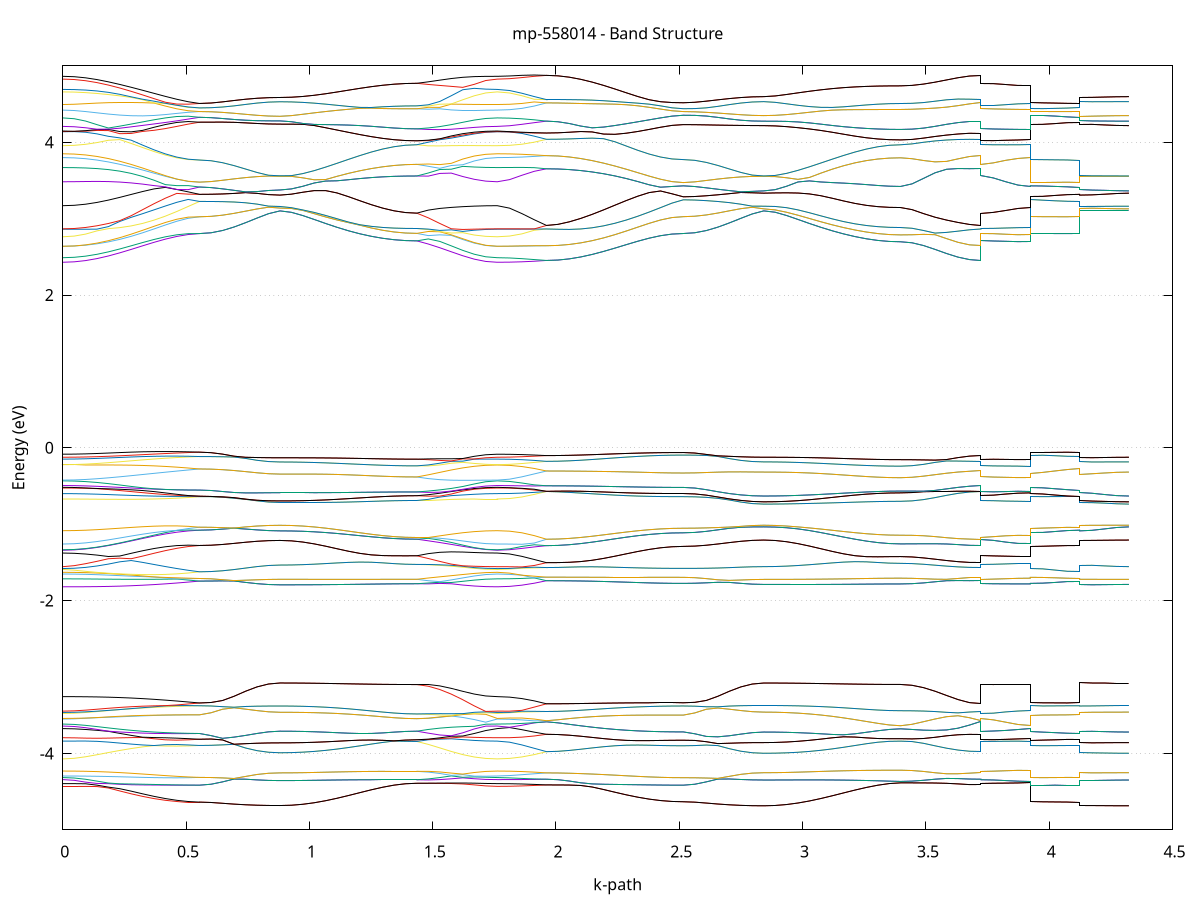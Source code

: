 set title 'mp-558014 - Band Structure'
set xlabel 'k-path'
set ylabel 'Energy (eV)'
set grid y
set yrange [-5:5]
set terminal png size 800,600
set output 'mp-558014_bands_gnuplot.png'
plot '-' using 1:2 with lines notitle, '-' using 1:2 with lines notitle, '-' using 1:2 with lines notitle, '-' using 1:2 with lines notitle, '-' using 1:2 with lines notitle, '-' using 1:2 with lines notitle, '-' using 1:2 with lines notitle, '-' using 1:2 with lines notitle, '-' using 1:2 with lines notitle, '-' using 1:2 with lines notitle, '-' using 1:2 with lines notitle, '-' using 1:2 with lines notitle, '-' using 1:2 with lines notitle, '-' using 1:2 with lines notitle, '-' using 1:2 with lines notitle, '-' using 1:2 with lines notitle, '-' using 1:2 with lines notitle, '-' using 1:2 with lines notitle, '-' using 1:2 with lines notitle, '-' using 1:2 with lines notitle, '-' using 1:2 with lines notitle, '-' using 1:2 with lines notitle, '-' using 1:2 with lines notitle, '-' using 1:2 with lines notitle, '-' using 1:2 with lines notitle, '-' using 1:2 with lines notitle, '-' using 1:2 with lines notitle, '-' using 1:2 with lines notitle, '-' using 1:2 with lines notitle, '-' using 1:2 with lines notitle, '-' using 1:2 with lines notitle, '-' using 1:2 with lines notitle, '-' using 1:2 with lines notitle, '-' using 1:2 with lines notitle, '-' using 1:2 with lines notitle, '-' using 1:2 with lines notitle, '-' using 1:2 with lines notitle, '-' using 1:2 with lines notitle, '-' using 1:2 with lines notitle, '-' using 1:2 with lines notitle, '-' using 1:2 with lines notitle, '-' using 1:2 with lines notitle, '-' using 1:2 with lines notitle, '-' using 1:2 with lines notitle, '-' using 1:2 with lines notitle, '-' using 1:2 with lines notitle, '-' using 1:2 with lines notitle, '-' using 1:2 with lines notitle, '-' using 1:2 with lines notitle, '-' using 1:2 with lines notitle, '-' using 1:2 with lines notitle, '-' using 1:2 with lines notitle, '-' using 1:2 with lines notitle, '-' using 1:2 with lines notitle, '-' using 1:2 with lines notitle, '-' using 1:2 with lines notitle, '-' using 1:2 with lines notitle, '-' using 1:2 with lines notitle, '-' using 1:2 with lines notitle, '-' using 1:2 with lines notitle, '-' using 1:2 with lines notitle, '-' using 1:2 with lines notitle, '-' using 1:2 with lines notitle, '-' using 1:2 with lines notitle, '-' using 1:2 with lines notitle, '-' using 1:2 with lines notitle, '-' using 1:2 with lines notitle, '-' using 1:2 with lines notitle, '-' using 1:2 with lines notitle, '-' using 1:2 with lines notitle, '-' using 1:2 with lines notitle, '-' using 1:2 with lines notitle, '-' using 1:2 with lines notitle, '-' using 1:2 with lines notitle, '-' using 1:2 with lines notitle, '-' using 1:2 with lines notitle, '-' using 1:2 with lines notitle, '-' using 1:2 with lines notitle, '-' using 1:2 with lines notitle, '-' using 1:2 with lines notitle, '-' using 1:2 with lines notitle, '-' using 1:2 with lines notitle, '-' using 1:2 with lines notitle, '-' using 1:2 with lines notitle, '-' using 1:2 with lines notitle, '-' using 1:2 with lines notitle, '-' using 1:2 with lines notitle, '-' using 1:2 with lines notitle, '-' using 1:2 with lines notitle, '-' using 1:2 with lines notitle, '-' using 1:2 with lines notitle, '-' using 1:2 with lines notitle, '-' using 1:2 with lines notitle, '-' using 1:2 with lines notitle, '-' using 1:2 with lines notitle, '-' using 1:2 with lines notitle, '-' using 1:2 with lines notitle, '-' using 1:2 with lines notitle, '-' using 1:2 with lines notitle, '-' using 1:2 with lines notitle, '-' using 1:2 with lines notitle, '-' using 1:2 with lines notitle, '-' using 1:2 with lines notitle, '-' using 1:2 with lines notitle, '-' using 1:2 with lines notitle, '-' using 1:2 with lines notitle, '-' using 1:2 with lines notitle, '-' using 1:2 with lines notitle, '-' using 1:2 with lines notitle, '-' using 1:2 with lines notitle, '-' using 1:2 with lines notitle, '-' using 1:2 with lines notitle, '-' using 1:2 with lines notitle, '-' using 1:2 with lines notitle, '-' using 1:2 with lines notitle, '-' using 1:2 with lines notitle, '-' using 1:2 with lines notitle, '-' using 1:2 with lines notitle, '-' using 1:2 with lines notitle, '-' using 1:2 with lines notitle, '-' using 1:2 with lines notitle, '-' using 1:2 with lines notitle, '-' using 1:2 with lines notitle, '-' using 1:2 with lines notitle, '-' using 1:2 with lines notitle, '-' using 1:2 with lines notitle, '-' using 1:2 with lines notitle, '-' using 1:2 with lines notitle
0.000000 -15.910210
0.046226 -15.909810
0.092452 -15.908810
0.138678 -15.907210
0.184904 -15.905010
0.231130 -15.902410
0.277356 -15.899610
0.323582 -15.896610
0.369808 -15.893610
0.416034 -15.890810
0.462260 -15.888310
0.508486 -15.886210
0.554712 -15.884610
0.554712 -15.884610
0.601304 -15.884010
0.647896 -15.882110
0.694488 -15.879410
0.741081 -15.876410
0.787673 -15.873510
0.834265 -15.871510
0.880857 -15.870810
0.880857 -15.870810
0.927083 -15.871110
0.973309 -15.871910
1.019535 -15.873110
1.065761 -15.874710
1.111987 -15.876610
1.158213 -15.878610
1.204439 -15.880610
1.250665 -15.882510
1.296891 -15.884110
1.343117 -15.885310
1.389343 -15.886110
1.435569 -15.886410
1.435569 -15.886410
1.482161 -15.889510
1.528753 -15.893710
1.575346 -15.898510
1.621938 -15.903010
1.668530 -15.906810
1.715122 -15.909310
1.761714 -15.910210
1.761714 -15.910210
1.811706 -15.909510
1.861699 -15.907410
1.911691 -15.904210
1.961683 -15.900410
1.961683 -15.900410
2.007909 -15.900210
2.054135 -15.899410
2.100361 -15.898110
2.146587 -15.896510
2.192812 -15.894610
2.239038 -15.892610
2.285264 -15.890510
2.331490 -15.888610
2.377716 -15.887010
2.423942 -15.885710
2.470168 -15.884910
2.516394 -15.884610
2.516394 -15.884610
2.562987 -15.884010
2.609579 -15.882110
2.656171 -15.879410
2.702763 -15.876410
2.749355 -15.873510
2.795948 -15.871510
2.842540 -15.870810
2.842540 -15.870810
2.888766 -15.871110
2.934992 -15.871910
2.981218 -15.873110
3.027444 -15.874710
3.073670 -15.876610
3.119896 -15.878610
3.166122 -15.880610
3.212348 -15.882410
3.258574 -15.884010
3.304800 -15.885210
3.351026 -15.886010
3.397252 -15.886310
3.397252 -15.886310
3.443844 -15.887010
3.490436 -15.889110
3.537028 -15.892010
3.583620 -15.895110
3.630213 -15.897910
3.676805 -15.899810
3.723397 -15.900410
3.723397 -15.886410
3.773389 -15.886310
3.823381 -15.886310
3.873373 -15.886310
3.923365 -15.886310
3.923365 -15.884610
3.973357 -15.884610
4.023349 -15.884610
4.073341 -15.884610
4.123333 -15.884610
4.123333 -15.870810
4.173326 -15.870810
4.223318 -15.870810
4.273310 -15.870810
4.323302 -15.870810
e
0.000000 -15.890010
0.046226 -15.889810
0.092452 -15.889310
0.138678 -15.888510
0.184904 -15.887510
0.231130 -15.886410
0.277356 -15.885210
0.323582 -15.884210
0.369808 -15.883410
0.416034 -15.883010
0.462260 -15.883010
0.508486 -15.883510
0.554712 -15.884610
0.554712 -15.884610
0.601304 -15.884010
0.647896 -15.882110
0.694488 -15.879410
0.741081 -15.876410
0.787673 -15.873510
0.834265 -15.871510
0.880857 -15.870810
0.880857 -15.870810
0.927083 -15.871110
0.973309 -15.871910
1.019535 -15.873110
1.065761 -15.874710
1.111987 -15.876610
1.158213 -15.878610
1.204439 -15.880610
1.250665 -15.882510
1.296891 -15.884110
1.343117 -15.885310
1.389343 -15.886110
1.435569 -15.886410
1.435569 -15.886410
1.482161 -15.884710
1.528753 -15.884410
1.575346 -15.885310
1.621938 -15.886810
1.668530 -15.888410
1.715122 -15.889610
1.761714 -15.890010
1.761714 -15.890010
1.811706 -15.890810
1.861699 -15.893110
1.911691 -15.896510
1.961683 -15.900410
1.961683 -15.900410
2.007909 -15.900210
2.054135 -15.899410
2.100361 -15.898110
2.146587 -15.896510
2.192812 -15.894610
2.239038 -15.892610
2.285264 -15.890510
2.331490 -15.888610
2.377716 -15.887010
2.423942 -15.885710
2.470168 -15.884910
2.516394 -15.884610
2.516394 -15.884610
2.562987 -15.884010
2.609579 -15.882110
2.656171 -15.879410
2.702763 -15.876410
2.749355 -15.873510
2.795948 -15.871510
2.842540 -15.870810
2.842540 -15.870810
2.888766 -15.871110
2.934992 -15.871910
2.981218 -15.873110
3.027444 -15.874710
3.073670 -15.876610
3.119896 -15.878610
3.166122 -15.880610
3.212348 -15.882410
3.258574 -15.884010
3.304800 -15.885210
3.351026 -15.886010
3.397252 -15.886310
3.397252 -15.886310
3.443844 -15.887010
3.490436 -15.889110
3.537028 -15.892010
3.583620 -15.895110
3.630213 -15.897910
3.676805 -15.899810
3.723397 -15.900410
3.723397 -15.886410
3.773389 -15.886310
3.823381 -15.886310
3.873373 -15.886310
3.923365 -15.886310
3.923365 -15.884610
3.973357 -15.884610
4.023349 -15.884610
4.073341 -15.884610
4.123333 -15.884610
4.123333 -15.870810
4.173326 -15.870810
4.223318 -15.870810
4.273310 -15.870810
4.323302 -15.870810
e
0.000000 -15.535710
0.046226 -15.535410
0.092452 -15.534510
0.138678 -15.532910
0.184904 -15.530910
0.231130 -15.528510
0.277356 -15.525810
0.323582 -15.522910
0.369808 -15.520010
0.416034 -15.517110
0.462260 -15.514510
0.508486 -15.512210
0.554712 -15.510310
0.554712 -15.510310
0.601304 -15.510210
0.647896 -15.509610
0.694488 -15.508810
0.741081 -15.510410
0.787673 -15.515510
0.834265 -15.519110
0.880857 -15.520410
0.880857 -15.520410
0.927083 -15.520610
0.973309 -15.521110
1.019535 -15.522110
1.065761 -15.523210
1.111987 -15.524610
1.158213 -15.526110
1.204439 -15.527510
1.250665 -15.528910
1.296891 -15.530110
1.343117 -15.531010
1.389343 -15.531510
1.435569 -15.531710
1.435569 -15.531710
1.482161 -15.531410
1.528753 -15.528610
1.575346 -15.528710
1.621938 -15.531510
1.668530 -15.533810
1.715122 -15.535210
1.761714 -15.535710
1.761714 -15.535710
1.811706 -15.534710
1.861699 -15.531810
1.911691 -15.527610
1.961683 -15.522710
1.961683 -15.522710
2.007909 -15.522410
2.054135 -15.521810
2.100361 -15.520910
2.146587 -15.519610
2.192812 -15.518110
2.239038 -15.516510
2.285264 -15.514910
2.331490 -15.513410
2.377716 -15.512210
2.423942 -15.511210
2.470168 -15.510610
2.516394 -15.510310
2.516394 -15.510310
2.562987 -15.510210
2.609579 -15.509610
2.656171 -15.508810
2.702763 -15.510410
2.749355 -15.515510
2.795948 -15.519110
2.842540 -15.520410
2.842540 -15.520410
2.888766 -15.520710
2.934992 -15.521610
2.981218 -15.523010
3.027444 -15.524710
3.073670 -15.526810
3.119896 -15.528910
3.166122 -15.531010
3.212348 -15.532910
3.258574 -15.534510
3.304800 -15.535710
3.351026 -15.536510
3.397252 -15.536810
3.397252 -15.536810
3.443844 -15.535610
3.490436 -15.532410
3.537028 -15.528310
3.583620 -15.524810
3.630213 -15.523210
3.676805 -15.522710
3.723397 -15.522710
3.723397 -15.531710
3.773389 -15.532710
3.823381 -15.534610
3.873373 -15.536210
3.923365 -15.536810
3.923365 -15.510310
3.973357 -15.510310
4.023349 -15.510310
4.073341 -15.510310
4.123333 -15.510310
4.123333 -15.520410
4.173326 -15.520410
4.223318 -15.520410
4.273310 -15.520410
4.323302 -15.520410
e
0.000000 -15.510310
0.046226 -15.510110
0.092452 -15.509810
0.138678 -15.509410
0.184904 -15.508810
0.231130 -15.508210
0.277356 -15.507610
0.323582 -15.507310
0.369808 -15.507110
0.416034 -15.507310
0.462260 -15.507910
0.508486 -15.508910
0.554712 -15.510310
0.554712 -15.510310
0.601304 -15.510210
0.647896 -15.509610
0.694488 -15.508810
0.741081 -15.510410
0.787673 -15.515510
0.834265 -15.519110
0.880857 -15.520410
0.880857 -15.520410
0.927083 -15.520610
0.973309 -15.521110
1.019535 -15.522110
1.065761 -15.523210
1.111987 -15.524610
1.158213 -15.526110
1.204439 -15.527510
1.250665 -15.528910
1.296891 -15.530110
1.343117 -15.531010
1.389343 -15.531510
1.435569 -15.531710
1.435569 -15.531710
1.482161 -15.529510
1.528753 -15.525510
1.575346 -15.524110
1.621938 -15.518910
1.668530 -15.514210
1.715122 -15.510810
1.761714 -15.510310
1.761714 -15.510310
1.811706 -15.511210
1.861699 -15.513810
1.911691 -15.517810
1.961683 -15.522710
1.961683 -15.522710
2.007909 -15.522410
2.054135 -15.521810
2.100361 -15.520910
2.146587 -15.519610
2.192812 -15.518110
2.239038 -15.516510
2.285264 -15.514910
2.331490 -15.513410
2.377716 -15.512210
2.423942 -15.511210
2.470168 -15.510610
2.516394 -15.510310
2.516394 -15.510310
2.562987 -15.510210
2.609579 -15.509610
2.656171 -15.508810
2.702763 -15.510410
2.749355 -15.515510
2.795948 -15.519110
2.842540 -15.520410
2.842540 -15.520410
2.888766 -15.520710
2.934992 -15.521610
2.981218 -15.523010
3.027444 -15.524710
3.073670 -15.526810
3.119896 -15.528910
3.166122 -15.531010
3.212348 -15.532910
3.258574 -15.534510
3.304800 -15.535710
3.351026 -15.536510
3.397252 -15.536810
3.397252 -15.536810
3.443844 -15.535610
3.490436 -15.532410
3.537028 -15.528310
3.583620 -15.524810
3.630213 -15.523210
3.676805 -15.522710
3.723397 -15.522710
3.723397 -15.531710
3.773389 -15.532710
3.823381 -15.534610
3.873373 -15.536210
3.923365 -15.536810
3.923365 -15.510310
3.973357 -15.510310
4.023349 -15.510310
4.073341 -15.510310
4.123333 -15.510310
4.123333 -15.520410
4.173326 -15.520410
4.223318 -15.520410
4.273310 -15.520410
4.323302 -15.520410
e
0.000000 -15.509610
0.046226 -15.509410
0.092452 -15.508810
0.138678 -15.507810
0.184904 -15.506410
0.231130 -15.504810
0.277356 -15.503110
0.323582 -15.501310
0.369808 -15.499610
0.416034 -15.498110
0.462260 -15.496810
0.508486 -15.495810
0.554712 -15.495210
0.554712 -15.495210
0.601304 -15.496410
0.647896 -15.499810
0.694488 -15.504810
0.741081 -15.507910
0.787673 -15.507110
0.834265 -15.506610
0.880857 -15.506410
0.880857 -15.506410
0.927083 -15.506610
0.973309 -15.507210
1.019535 -15.508310
1.065761 -15.509610
1.111987 -15.511210
1.158213 -15.512810
1.204439 -15.514510
1.250665 -15.516010
1.296891 -15.517310
1.343117 -15.518310
1.389343 -15.519010
1.435569 -15.519210
1.435569 -15.519210
1.482161 -15.522210
1.528753 -15.525110
1.575346 -15.519310
1.621938 -15.513210
1.668530 -15.510810
1.715122 -15.510410
1.761714 -15.509610
1.761714 -15.509610
1.811706 -15.509410
1.861699 -15.508710
1.911691 -15.507610
1.961683 -15.506310
1.961683 -15.506310
2.007909 -15.506110
2.054135 -15.505610
2.100361 -15.504710
2.146587 -15.503610
2.192812 -15.502210
2.239038 -15.500810
2.285264 -15.499310
2.331490 -15.498010
2.377716 -15.496810
2.423942 -15.495910
2.470168 -15.495410
2.516394 -15.495210
2.516394 -15.495210
2.562987 -15.496410
2.609579 -15.499810
2.656171 -15.504810
2.702763 -15.507910
2.749355 -15.507110
2.795948 -15.506610
2.842540 -15.506410
2.842540 -15.506410
2.888766 -15.506510
2.934992 -15.506810
2.981218 -15.507410
3.027444 -15.508110
3.073670 -15.509010
3.119896 -15.510010
3.166122 -15.511010
3.212348 -15.512010
3.258574 -15.512910
3.304800 -15.513510
3.351026 -15.513910
3.397252 -15.514110
3.397252 -15.514110
3.443844 -15.514210
3.490436 -15.514210
3.537028 -15.514010
3.583620 -15.512510
3.630213 -15.509810
3.676805 -15.507310
3.723397 -15.506310
3.723397 -15.519210
3.773389 -15.518210
3.823381 -15.516310
3.873373 -15.514710
3.923365 -15.514110
3.923365 -15.495210
3.973357 -15.495210
4.023349 -15.495210
4.073341 -15.495210
4.123333 -15.495210
4.123333 -15.506410
4.173326 -15.506410
4.223318 -15.506410
4.273310 -15.506410
4.323302 -15.506410
e
0.000000 -15.503010
0.046226 -15.502810
0.092452 -15.502410
0.138678 -15.501610
0.184904 -15.500710
0.231130 -15.499610
0.277356 -15.498410
0.323582 -15.497310
0.369808 -15.496310
0.416034 -15.495510
0.462260 -15.495110
0.508486 -15.494910
0.554712 -15.495210
0.554712 -15.495210
0.601304 -15.496410
0.647896 -15.499810
0.694488 -15.504810
0.741081 -15.507910
0.787673 -15.507110
0.834265 -15.506610
0.880857 -15.506410
0.880857 -15.506410
0.927083 -15.506610
0.973309 -15.507210
1.019535 -15.508310
1.065761 -15.509610
1.111987 -15.511210
1.158213 -15.512810
1.204439 -15.514510
1.250665 -15.516010
1.296891 -15.517310
1.343117 -15.518310
1.389343 -15.519010
1.435569 -15.519210
1.435569 -15.519210
1.482161 -15.516510
1.528753 -15.514310
1.575346 -15.512710
1.621938 -15.511510
1.668530 -15.507910
1.715122 -15.504310
1.761714 -15.503010
1.761714 -15.503010
1.811706 -15.503310
1.861699 -15.504010
1.911691 -15.505110
1.961683 -15.506310
1.961683 -15.506310
2.007909 -15.506110
2.054135 -15.505610
2.100361 -15.504710
2.146587 -15.503610
2.192812 -15.502210
2.239038 -15.500810
2.285264 -15.499310
2.331490 -15.498010
2.377716 -15.496810
2.423942 -15.495910
2.470168 -15.495410
2.516394 -15.495210
2.516394 -15.495210
2.562987 -15.496410
2.609579 -15.499810
2.656171 -15.504810
2.702763 -15.507910
2.749355 -15.507110
2.795948 -15.506610
2.842540 -15.506410
2.842540 -15.506410
2.888766 -15.506510
2.934992 -15.506810
2.981218 -15.507410
3.027444 -15.508110
3.073670 -15.509010
3.119896 -15.510010
3.166122 -15.511010
3.212348 -15.512010
3.258574 -15.512910
3.304800 -15.513510
3.351026 -15.513910
3.397252 -15.514110
3.397252 -15.514110
3.443844 -15.514210
3.490436 -15.514210
3.537028 -15.514010
3.583620 -15.512510
3.630213 -15.509810
3.676805 -15.507310
3.723397 -15.506310
3.723397 -15.519210
3.773389 -15.518210
3.823381 -15.516310
3.873373 -15.514710
3.923365 -15.514110
3.923365 -15.495210
3.973357 -15.495210
4.023349 -15.495210
4.073341 -15.495210
4.123333 -15.495210
4.123333 -15.506410
4.173326 -15.506410
4.223318 -15.506410
4.273310 -15.506410
4.323302 -15.506410
e
0.000000 -14.502210
0.046226 -14.502110
0.092452 -14.501810
0.138678 -14.501410
0.184904 -14.500810
0.231130 -14.500010
0.277356 -14.499210
0.323582 -14.498310
0.369808 -14.497310
0.416034 -14.496410
0.462260 -14.495510
0.508486 -14.494710
0.554712 -14.494010
0.554712 -14.494010
0.601304 -14.493110
0.647896 -14.490710
0.694488 -14.487310
0.741081 -14.483610
0.787673 -14.484910
0.834265 -14.487110
0.880857 -14.487910
0.880857 -14.487910
0.927083 -14.487910
0.973309 -14.487910
1.019535 -14.488010
1.065761 -14.488010
1.111987 -14.488010
1.158213 -14.488110
1.204439 -14.488110
1.250665 -14.488210
1.296891 -14.488210
1.343117 -14.488210
1.389343 -14.488310
1.435569 -14.488310
1.435569 -14.488310
1.482161 -14.489310
1.528753 -14.488810
1.575346 -14.489410
1.621938 -14.494210
1.668530 -14.498310
1.715122 -14.501210
1.761714 -14.502210
1.761714 -14.502210
1.811706 -14.501810
1.861699 -14.500710
1.911691 -14.499010
1.961683 -14.497010
1.961683 -14.497010
2.007909 -14.497010
2.054135 -14.496810
2.100361 -14.496610
2.146587 -14.496210
2.192812 -14.495910
2.239038 -14.495510
2.285264 -14.495110
2.331490 -14.494710
2.377716 -14.494410
2.423942 -14.494210
2.470168 -14.494010
2.516394 -14.494010
2.516394 -14.494010
2.562987 -14.493110
2.609579 -14.490810
2.656171 -14.487410
2.702763 -14.483610
2.749355 -14.484910
2.795948 -14.487110
2.842540 -14.487910
2.842540 -14.487910
2.888766 -14.488110
2.934992 -14.488410
2.981218 -14.489010
3.027444 -14.489710
3.073670 -14.490510
3.119896 -14.491310
3.166122 -14.492010
3.212348 -14.492710
3.258574 -14.493210
3.304800 -14.493610
3.351026 -14.493910
3.397252 -14.494010
3.397252 -14.494010
3.443844 -14.493510
3.490436 -14.492310
3.537028 -14.491510
3.583620 -14.492410
3.630213 -14.494510
3.676805 -14.496310
3.723397 -14.497010
3.723397 -14.488310
3.773389 -14.489510
3.823381 -14.491710
3.873373 -14.493410
3.923365 -14.494010
3.923365 -14.494010
3.973357 -14.494010
4.023349 -14.494010
4.073341 -14.494010
4.123333 -14.494010
4.123333 -14.487910
4.173326 -14.487910
4.223318 -14.487910
4.273310 -14.487910
4.323302 -14.487910
e
0.000000 -14.491710
0.046226 -14.491710
0.092452 -14.491610
0.138678 -14.491610
0.184904 -14.491610
0.231130 -14.491610
0.277356 -14.491710
0.323582 -14.491810
0.369808 -14.492110
0.416034 -14.492410
0.462260 -14.492810
0.508486 -14.493310
0.554712 -14.494010
0.554712 -14.494010
0.601304 -14.493110
0.647896 -14.490710
0.694488 -14.487310
0.741081 -14.483610
0.787673 -14.484910
0.834265 -14.487110
0.880857 -14.487910
0.880857 -14.487910
0.927083 -14.487910
0.973309 -14.487910
1.019535 -14.488010
1.065761 -14.488010
1.111987 -14.488010
1.158213 -14.488110
1.204439 -14.488110
1.250665 -14.488210
1.296891 -14.488210
1.343117 -14.488210
1.389343 -14.488310
1.435569 -14.488310
1.435569 -14.488310
1.482161 -14.485610
1.528753 -14.484910
1.575346 -14.487110
1.621938 -14.486010
1.668530 -14.488910
1.715122 -14.490910
1.761714 -14.491710
1.761714 -14.491710
1.811706 -14.492110
1.861699 -14.493210
1.911691 -14.495010
1.961683 -14.497010
1.961683 -14.497010
2.007909 -14.497010
2.054135 -14.496810
2.100361 -14.496610
2.146587 -14.496210
2.192812 -14.495910
2.239038 -14.495510
2.285264 -14.495110
2.331490 -14.494710
2.377716 -14.494410
2.423942 -14.494210
2.470168 -14.494010
2.516394 -14.494010
2.516394 -14.494010
2.562987 -14.493110
2.609579 -14.490810
2.656171 -14.487410
2.702763 -14.483610
2.749355 -14.484910
2.795948 -14.487110
2.842540 -14.487910
2.842540 -14.487910
2.888766 -14.488110
2.934992 -14.488410
2.981218 -14.489010
3.027444 -14.489710
3.073670 -14.490510
3.119896 -14.491310
3.166122 -14.492010
3.212348 -14.492710
3.258574 -14.493210
3.304800 -14.493610
3.351026 -14.493910
3.397252 -14.494010
3.397252 -14.494010
3.443844 -14.493510
3.490436 -14.492310
3.537028 -14.491510
3.583620 -14.492410
3.630213 -14.494510
3.676805 -14.496310
3.723397 -14.497010
3.723397 -14.488310
3.773389 -14.489510
3.823381 -14.491710
3.873373 -14.493410
3.923365 -14.494010
3.923365 -14.494010
3.973357 -14.494010
4.023349 -14.494010
4.073341 -14.494010
4.123333 -14.494010
4.123333 -14.487910
4.173326 -14.487910
4.223318 -14.487910
4.273310 -14.487910
4.323302 -14.487910
e
0.000000 -14.480010
0.046226 -14.480010
0.092452 -14.479710
0.138678 -14.479310
0.184904 -14.478810
0.231130 -14.478210
0.277356 -14.477510
0.323582 -14.476610
0.369808 -14.475710
0.416034 -14.474710
0.462260 -14.473710
0.508486 -14.472610
0.554712 -14.471610
0.554712 -14.471610
0.601304 -14.472410
0.647896 -14.474710
0.694488 -14.478010
0.741081 -14.481610
0.787673 -14.480210
0.834265 -14.477910
0.880857 -14.477010
0.880857 -14.477010
0.927083 -14.477110
0.973309 -14.477210
1.019535 -14.477410
1.065761 -14.477610
1.111987 -14.477910
1.158213 -14.478210
1.204439 -14.478510
1.250665 -14.478810
1.296891 -14.479110
1.343117 -14.479310
1.389343 -14.479410
1.435569 -14.479510
1.435569 -14.479510
1.482161 -14.481510
1.528753 -14.481510
1.575346 -14.483010
1.621938 -14.484810
1.668530 -14.482410
1.715122 -14.480710
1.761714 -14.480010
1.761714 -14.480010
1.811706 -14.479410
1.861699 -14.477610
1.911691 -14.475010
1.961683 -14.471810
1.961683 -14.471810
2.007909 -14.471810
2.054135 -14.471810
2.100361 -14.471810
2.146587 -14.471710
2.192812 -14.471710
2.239038 -14.471710
2.285264 -14.471610
2.331490 -14.471610
2.377716 -14.471610
2.423942 -14.471610
2.470168 -14.471510
2.516394 -14.471510
2.516394 -14.471510
2.562987 -14.472410
2.609579 -14.474610
2.656171 -14.477910
2.702763 -14.481510
2.749355 -14.480210
2.795948 -14.477910
2.842540 -14.477010
2.842540 -14.477010
2.888766 -14.476910
2.934992 -14.476710
2.981218 -14.476410
3.027444 -14.475910
3.073670 -14.475510
3.119896 -14.475110
3.166122 -14.474710
3.212348 -14.474410
3.258574 -14.474210
3.304800 -14.474010
3.351026 -14.473910
3.397252 -14.473910
3.397252 -14.473910
3.443844 -14.474410
3.490436 -14.475810
3.537028 -14.476710
3.583620 -14.476010
3.630213 -14.474210
3.676805 -14.472510
3.723397 -14.471810
3.723397 -14.479510
3.773389 -14.478310
3.823381 -14.476110
3.873373 -14.474510
3.923365 -14.473910
3.923365 -14.471510
3.973357 -14.471510
4.023349 -14.471510
4.073341 -14.471610
4.123333 -14.471610
4.123333 -14.477010
4.173326 -14.477010
4.223318 -14.477010
4.273310 -14.477010
4.323302 -14.477010
e
0.000000 -14.463610
0.046226 -14.463710
0.092452 -14.463910
0.138678 -14.464210
0.184904 -14.464710
0.231130 -14.465210
0.277356 -14.465910
0.323582 -14.466710
0.369808 -14.467510
0.416034 -14.468510
0.462260 -14.469510
0.508486 -14.470510
0.554712 -14.471610
0.554712 -14.471610
0.601304 -14.472410
0.647896 -14.474710
0.694488 -14.478010
0.741081 -14.481610
0.787673 -14.480210
0.834265 -14.477910
0.880857 -14.477010
0.880857 -14.477010
0.927083 -14.477110
0.973309 -14.477210
1.019535 -14.477410
1.065761 -14.477610
1.111987 -14.477910
1.158213 -14.478210
1.204439 -14.478510
1.250665 -14.478810
1.296891 -14.479110
1.343117 -14.479310
1.389343 -14.479410
1.435569 -14.479510
1.435569 -14.479510
1.482161 -14.479210
1.528753 -14.480510
1.575346 -14.476710
1.621938 -14.471810
1.668530 -14.467510
1.715122 -14.464710
1.761714 -14.463610
1.761714 -14.463610
1.811706 -14.464310
1.861699 -14.466010
1.911691 -14.468710
1.961683 -14.471810
1.961683 -14.471810
2.007909 -14.471810
2.054135 -14.471810
2.100361 -14.471810
2.146587 -14.471710
2.192812 -14.471710
2.239038 -14.471710
2.285264 -14.471610
2.331490 -14.471610
2.377716 -14.471610
2.423942 -14.471610
2.470168 -14.471510
2.516394 -14.471510
2.516394 -14.471510
2.562987 -14.472410
2.609579 -14.474610
2.656171 -14.477910
2.702763 -14.481510
2.749355 -14.480210
2.795948 -14.477910
2.842540 -14.477010
2.842540 -14.477010
2.888766 -14.476910
2.934992 -14.476710
2.981218 -14.476410
3.027444 -14.475910
3.073670 -14.475510
3.119896 -14.475110
3.166122 -14.474710
3.212348 -14.474410
3.258574 -14.474210
3.304800 -14.474010
3.351026 -14.473910
3.397252 -14.473910
3.397252 -14.473910
3.443844 -14.474410
3.490436 -14.475810
3.537028 -14.476710
3.583620 -14.476010
3.630213 -14.474210
3.676805 -14.472510
3.723397 -14.471810
3.723397 -14.479510
3.773389 -14.478310
3.823381 -14.476110
3.873373 -14.474510
3.923365 -14.473910
3.923365 -14.471510
3.973357 -14.471510
4.023349 -14.471510
4.073341 -14.471610
4.123333 -14.471610
4.123333 -14.477010
4.173326 -14.477010
4.223318 -14.477010
4.273310 -14.477010
4.323302 -14.477010
e
0.000000 -13.001710
0.046226 -13.001510
0.092452 -13.000710
0.138678 -12.999510
0.184904 -12.997910
0.231130 -12.995910
0.277356 -12.993610
0.323582 -12.991110
0.369808 -12.988410
0.416034 -12.985610
0.462260 -12.982810
0.508486 -12.980110
0.554712 -12.977510
0.554712 -12.977510
0.601304 -12.977310
0.647896 -12.977910
0.694488 -12.978810
0.741081 -12.979810
0.787673 -12.980710
0.834265 -12.981410
0.880857 -12.981610
0.880857 -12.981610
0.927083 -12.980910
0.973309 -12.979010
1.019535 -12.975810
1.065761 -12.971710
1.111987 -12.966910
1.158213 -12.961810
1.204439 -12.956610
1.250665 -12.951810
1.296891 -12.947710
1.343117 -12.947110
1.389343 -12.947310
1.435569 -12.947410
1.435569 -12.947410
1.482161 -12.953510
1.528753 -12.962510
1.575346 -12.973210
1.621938 -12.984110
1.668530 -12.993310
1.715122 -12.999510
1.761714 -13.001710
1.761714 -13.001710
1.811706 -13.000310
1.861699 -12.996110
1.911691 -12.989910
1.961683 -12.982610
1.961683 -12.982610
2.007909 -12.982510
2.054135 -12.982310
2.100361 -12.981910
2.146587 -12.981310
2.192812 -12.980710
2.239038 -12.980110
2.285264 -12.979510
2.331490 -12.978910
2.377716 -12.978510
2.423942 -12.978310
2.470168 -12.978510
2.516394 -12.978710
2.516394 -12.978710
2.562987 -12.978110
2.609579 -12.978110
2.656171 -12.978910
2.702763 -12.979910
2.749355 -12.980810
2.795948 -12.981410
2.842540 -12.981610
2.842540 -12.981610
2.888766 -12.980910
2.934992 -12.979010
2.981218 -12.975810
3.027444 -12.971710
3.073670 -12.967010
3.119896 -12.961910
3.166122 -12.956810
3.212348 -12.952310
3.258574 -12.949110
3.304800 -12.948110
3.351026 -12.948010
3.397252 -12.948010
3.397252 -12.948010
3.443844 -12.949610
3.490436 -12.954310
3.537028 -12.961310
3.583620 -12.969010
3.630213 -12.976010
3.676805 -12.980910
3.723397 -12.982610
3.723397 -12.947410
3.773389 -12.947510
3.823381 -12.947710
3.873373 -12.947910
3.923365 -12.948010
3.923365 -12.978710
3.973357 -12.978610
4.023349 -12.978310
4.073341 -12.977910
4.123333 -12.977510
4.123333 -12.981610
4.173326 -12.981610
4.223318 -12.981610
4.273310 -12.981610
4.323302 -12.981610
e
0.000000 -12.963410
0.046226 -12.963510
0.092452 -12.963710
0.138678 -12.964110
0.184904 -12.964710
0.231130 -12.965510
0.277356 -12.966510
0.323582 -12.967710
0.369808 -12.969210
0.416034 -12.972410
0.462260 -12.975210
0.508486 -12.976810
0.554712 -12.977510
0.554712 -12.977510
0.601304 -12.977310
0.647896 -12.977910
0.694488 -12.978810
0.741081 -12.979810
0.787673 -12.980710
0.834265 -12.981410
0.880857 -12.981610
0.880857 -12.981610
0.927083 -12.980910
0.973309 -12.979010
1.019535 -12.975810
1.065761 -12.971710
1.111987 -12.966910
1.158213 -12.961810
1.204439 -12.956610
1.250665 -12.951810
1.296891 -12.947710
1.343117 -12.947110
1.389343 -12.947310
1.435569 -12.947410
1.435569 -12.947410
1.482161 -12.944810
1.528753 -12.945610
1.575346 -12.949010
1.621938 -12.953810
1.668530 -12.958610
1.715122 -12.962110
1.761714 -12.963410
1.761714 -12.963410
1.811706 -12.964810
1.861699 -12.969010
1.911691 -12.975310
1.961683 -12.982610
1.961683 -12.982610
2.007909 -12.982510
2.054135 -12.982310
2.100361 -12.981910
2.146587 -12.981310
2.192812 -12.980710
2.239038 -12.980110
2.285264 -12.979510
2.331490 -12.978910
2.377716 -12.978510
2.423942 -12.978310
2.470168 -12.978510
2.516394 -12.978710
2.516394 -12.978710
2.562987 -12.978110
2.609579 -12.978110
2.656171 -12.978910
2.702763 -12.979910
2.749355 -12.980810
2.795948 -12.981410
2.842540 -12.981610
2.842540 -12.981610
2.888766 -12.980910
2.934992 -12.979010
2.981218 -12.975810
3.027444 -12.971710
3.073670 -12.967010
3.119896 -12.961910
3.166122 -12.956810
3.212348 -12.952310
3.258574 -12.949110
3.304800 -12.948110
3.351026 -12.948010
3.397252 -12.948010
3.397252 -12.948010
3.443844 -12.949610
3.490436 -12.954310
3.537028 -12.961310
3.583620 -12.969010
3.630213 -12.976010
3.676805 -12.980910
3.723397 -12.982610
3.723397 -12.947410
3.773389 -12.947510
3.823381 -12.947710
3.873373 -12.947910
3.923365 -12.948010
3.923365 -12.978710
3.973357 -12.978610
4.023349 -12.978310
4.073341 -12.977910
4.123333 -12.977510
4.123333 -12.981610
4.173326 -12.981610
4.223318 -12.981610
4.273310 -12.981610
4.323302 -12.981610
e
0.000000 -12.940310
0.046226 -12.940910
0.092452 -12.942810
0.138678 -12.945910
0.184904 -12.949810
0.231130 -12.954410
0.277356 -12.959310
0.323582 -12.964210
0.369808 -12.968610
0.416034 -12.970910
0.462260 -12.973510
0.508486 -12.975910
0.554712 -12.977110
0.554712 -12.977110
0.601304 -12.975810
0.647896 -12.971010
0.694488 -12.963910
0.741081 -12.956110
0.787673 -12.949110
0.834265 -12.944210
0.880857 -12.942410
0.880857 -12.942410
0.927083 -12.942510
0.973309 -12.942710
1.019535 -12.943110
1.065761 -12.943710
1.111987 -12.944310
1.158213 -12.944910
1.204439 -12.945510
1.250665 -12.946110
1.296891 -12.946710
1.343117 -12.944610
1.389343 -12.942610
1.435569 -12.941910
1.435569 -12.941910
1.482161 -12.942510
1.528753 -12.942510
1.575346 -12.942110
1.621938 -12.941510
1.668530 -12.940910
1.715122 -12.940510
1.761714 -12.940310
1.761714 -12.940310
1.811706 -12.940010
1.861699 -12.939210
1.911691 -12.938010
1.961683 -12.936610
1.961683 -12.936610
2.007909 -12.937310
2.054135 -12.939310
2.100361 -12.942510
2.146587 -12.946710
2.192812 -12.951610
2.239038 -12.956810
2.285264 -12.962010
2.331490 -12.966810
2.377716 -12.970910
2.423942 -12.973910
2.470168 -12.975510
2.516394 -12.975910
2.516394 -12.975910
2.562987 -12.975010
2.609579 -12.970710
2.656171 -12.963910
2.702763 -12.956110
2.749355 -12.949110
2.795948 -12.944210
2.842540 -12.942410
2.842540 -12.942410
2.888766 -12.942510
2.934992 -12.942710
2.981218 -12.943110
3.027444 -12.943610
3.073670 -12.944210
3.119896 -12.944810
3.166122 -12.945310
3.212348 -12.945710
3.258574 -12.945310
3.304800 -12.943510
3.351026 -12.941910
3.397252 -12.941310
3.397252 -12.941310
3.443844 -12.941210
3.490436 -12.940710
3.537028 -12.939710
3.583620 -12.938610
3.630213 -12.937610
3.676805 -12.936910
3.723397 -12.936610
3.723397 -12.941910
3.773389 -12.941810
3.823381 -12.941610
3.873373 -12.941310
3.923365 -12.941310
3.923365 -12.975910
3.973357 -12.976010
4.023349 -12.976310
4.073341 -12.976710
4.123333 -12.977110
4.123333 -12.942410
4.173326 -12.942410
4.223318 -12.942410
4.273310 -12.942410
4.323302 -12.942410
e
0.000000 -12.933010
0.046226 -12.933710
0.092452 -12.935810
0.138678 -12.939210
0.184904 -12.943710
0.231130 -12.948910
0.277356 -12.954410
0.323582 -12.960010
0.369808 -12.965310
0.416034 -12.969910
0.462260 -12.972910
0.508486 -12.975110
0.554712 -12.977110
0.554712 -12.977110
0.601304 -12.975810
0.647896 -12.971010
0.694488 -12.963910
0.741081 -12.956110
0.787673 -12.949110
0.834265 -12.944210
0.880857 -12.942410
0.880857 -12.942410
0.927083 -12.942510
0.973309 -12.942710
1.019535 -12.943110
1.065761 -12.943710
1.111987 -12.944310
1.158213 -12.944910
1.204439 -12.945510
1.250665 -12.946110
1.296891 -12.946710
1.343117 -12.944610
1.389343 -12.942610
1.435569 -12.941910
1.435569 -12.941910
1.482161 -12.940810
1.528753 -12.939310
1.575346 -12.937610
1.621938 -12.935810
1.668530 -12.934310
1.715122 -12.933310
1.761714 -12.933010
1.761714 -12.933010
1.811706 -12.933310
1.861699 -12.934010
1.911691 -12.935210
1.961683 -12.936610
1.961683 -12.936610
2.007909 -12.937310
2.054135 -12.939310
2.100361 -12.942510
2.146587 -12.946710
2.192812 -12.951610
2.239038 -12.956810
2.285264 -12.962010
2.331490 -12.966810
2.377716 -12.970910
2.423942 -12.973910
2.470168 -12.975510
2.516394 -12.975910
2.516394 -12.975910
2.562987 -12.975010
2.609579 -12.970710
2.656171 -12.963910
2.702763 -12.956110
2.749355 -12.949110
2.795948 -12.944210
2.842540 -12.942410
2.842540 -12.942410
2.888766 -12.942510
2.934992 -12.942710
2.981218 -12.943110
3.027444 -12.943610
3.073670 -12.944210
3.119896 -12.944810
3.166122 -12.945310
3.212348 -12.945710
3.258574 -12.945310
3.304800 -12.943510
3.351026 -12.941910
3.397252 -12.941310
3.397252 -12.941310
3.443844 -12.941210
3.490436 -12.940710
3.537028 -12.939710
3.583620 -12.938610
3.630213 -12.937610
3.676805 -12.936910
3.723397 -12.936610
3.723397 -12.941910
3.773389 -12.941810
3.823381 -12.941610
3.873373 -12.941310
3.923365 -12.941310
3.923365 -12.975910
3.973357 -12.976010
4.023349 -12.976310
4.073341 -12.976710
4.123333 -12.977110
4.123333 -12.942410
4.173326 -12.942410
4.223318 -12.942410
4.273310 -12.942410
4.323302 -12.942410
e
0.000000 -11.127410
0.046226 -11.127810
0.092452 -11.129110
0.138678 -11.131110
0.184904 -11.133710
0.231130 -11.136610
0.277356 -11.139610
0.323582 -11.142410
0.369808 -11.144710
0.416034 -11.146310
0.462260 -11.146910
0.508486 -11.146510
0.554712 -11.145010
0.554712 -11.145010
0.601304 -11.144910
0.647896 -11.144610
0.694488 -11.144210
0.741081 -11.149610
0.787673 -11.159310
0.834265 -11.166010
0.880857 -11.168410
0.880857 -11.168410
0.927083 -11.167810
0.973309 -11.166010
1.019535 -11.163110
1.065761 -11.159410
1.111987 -11.155010
1.158213 -11.150310
1.204439 -11.145610
1.250665 -11.141210
1.296891 -11.137510
1.343117 -11.134510
1.389343 -11.132710
1.435569 -11.132110
1.435569 -11.132110
1.482161 -11.131910
1.528753 -11.127210
1.575346 -11.119510
1.621938 -11.122710
1.668530 -11.125210
1.715122 -11.126810
1.761714 -11.127410
1.761714 -11.127410
1.811706 -11.126110
1.861699 -11.122610
1.911691 -11.117210
1.961683 -11.111010
1.961683 -11.111010
2.007909 -11.111610
2.054135 -11.113310
2.100361 -11.116010
2.146587 -11.119610
2.192812 -11.123710
2.239038 -11.128210
2.285264 -11.132610
2.331490 -11.136710
2.377716 -11.140310
2.423942 -11.143010
2.470168 -11.144710
2.516394 -11.145210
2.516394 -11.145210
2.562987 -11.145110
2.609579 -11.144910
2.656171 -11.144810
2.702763 -11.150010
2.749355 -11.159410
2.795948 -11.166010
2.842540 -11.168410
2.842540 -11.168410
2.888766 -11.167910
2.934992 -11.166310
2.981218 -11.163710
3.027444 -11.160410
3.073670 -11.156510
3.119896 -11.152310
3.166122 -11.148110
3.212348 -11.144110
3.258574 -11.140810
3.304800 -11.138210
3.351026 -11.136510
3.397252 -11.136010
3.397252 -11.136010
3.443844 -11.133710
3.490436 -11.127410
3.537028 -11.119310
3.583620 -11.113310
3.630213 -11.111410
3.676805 -11.111110
3.723397 -11.111010
3.723397 -11.132110
3.773389 -11.132710
3.823381 -11.134210
3.873373 -11.135510
3.923365 -11.136010
3.923365 -11.145210
3.973357 -11.145210
4.023349 -11.145110
4.073341 -11.145010
4.123333 -11.145010
4.123333 -11.168410
4.173326 -11.168410
4.223318 -11.168410
4.273310 -11.168410
4.323302 -11.168410
e
0.000000 -11.094910
0.046226 -11.095610
0.092452 -11.097710
0.138678 -11.101110
0.184904 -11.105610
0.231130 -11.110810
0.277356 -11.116610
0.323582 -11.122610
0.369808 -11.128410
0.416034 -11.133810
0.462260 -11.138510
0.508486 -11.142310
0.554712 -11.145010
0.554712 -11.145010
0.601304 -11.144910
0.647896 -11.144610
0.694488 -11.144210
0.741081 -11.149610
0.787673 -11.159310
0.834265 -11.166010
0.880857 -11.168410
0.880857 -11.168410
0.927083 -11.167810
0.973309 -11.166010
1.019535 -11.163110
1.065761 -11.159410
1.111987 -11.155010
1.158213 -11.150310
1.204439 -11.145610
1.250665 -11.141210
1.296891 -11.137510
1.343117 -11.134510
1.389343 -11.132710
1.435569 -11.132110
1.435569 -11.132110
1.482161 -11.127410
1.528753 -11.118510
1.575346 -11.119210
1.621938 -11.109710
1.668530 -11.100910
1.715122 -11.095110
1.761714 -11.094910
1.761714 -11.094910
1.811706 -11.096110
1.861699 -11.099610
1.911691 -11.104810
1.961683 -11.111010
1.961683 -11.111010
2.007909 -11.111610
2.054135 -11.113310
2.100361 -11.116010
2.146587 -11.119610
2.192812 -11.123710
2.239038 -11.128210
2.285264 -11.132610
2.331490 -11.136710
2.377716 -11.140310
2.423942 -11.143010
2.470168 -11.144710
2.516394 -11.145210
2.516394 -11.145210
2.562987 -11.145110
2.609579 -11.144910
2.656171 -11.144810
2.702763 -11.150010
2.749355 -11.159410
2.795948 -11.166010
2.842540 -11.168410
2.842540 -11.168410
2.888766 -11.167910
2.934992 -11.166310
2.981218 -11.163710
3.027444 -11.160410
3.073670 -11.156510
3.119896 -11.152310
3.166122 -11.148110
3.212348 -11.144110
3.258574 -11.140810
3.304800 -11.138210
3.351026 -11.136510
3.397252 -11.136010
3.397252 -11.136010
3.443844 -11.133710
3.490436 -11.127410
3.537028 -11.119310
3.583620 -11.113310
3.630213 -11.111410
3.676805 -11.111110
3.723397 -11.111010
3.723397 -11.132110
3.773389 -11.132710
3.823381 -11.134210
3.873373 -11.135510
3.923365 -11.136010
3.923365 -11.145210
3.973357 -11.145210
4.023349 -11.145110
4.073341 -11.145010
4.123333 -11.145010
4.123333 -11.168410
4.173326 -11.168410
4.223318 -11.168410
4.273310 -11.168410
4.323302 -11.168410
e
0.000000 -11.092510
0.046226 -11.093110
0.092452 -11.094710
0.138678 -11.097310
0.184904 -11.100610
0.231130 -11.104410
0.277356 -11.108410
0.323582 -11.112210
0.369808 -11.115610
0.416034 -11.118310
0.462260 -11.120010
0.508486 -11.120610
0.554712 -11.119910
0.554712 -11.119910
0.601304 -11.122310
0.647896 -11.129010
0.694488 -11.138810
0.741081 -11.143710
0.787673 -11.143310
0.834265 -11.143010
0.880857 -11.142910
0.880857 -11.142910
0.927083 -11.142310
0.973309 -11.140610
1.019535 -11.137810
1.065761 -11.134310
1.111987 -11.130110
1.158213 -11.125610
1.204439 -11.121110
1.250665 -11.116910
1.296891 -11.113310
1.343117 -11.110610
1.389343 -11.108810
1.435569 -11.108210
1.435569 -11.108210
1.482161 -11.112010
1.528753 -11.115910
1.575346 -11.106710
1.621938 -11.097210
1.668530 -11.095910
1.715122 -11.094710
1.761714 -11.092510
1.761714 -11.092510
1.811706 -11.091810
1.861699 -11.089710
1.911691 -11.086610
1.961683 -11.082910
1.961683 -11.082910
2.007909 -11.083510
2.054135 -11.085410
2.100361 -11.088310
2.146587 -11.092210
2.192812 -11.096610
2.239038 -11.101410
2.285264 -11.106110
2.331490 -11.110510
2.377716 -11.114310
2.423942 -11.117210
2.470168 -11.119010
2.516394 -11.119610
2.516394 -11.119610
2.562987 -11.122010
2.609579 -11.128710
2.656171 -11.138210
2.702763 -11.143310
2.749355 -11.143210
2.795948 -11.143010
2.842540 -11.142910
2.842540 -11.142910
2.888766 -11.142210
2.934992 -11.140310
2.981218 -11.137310
3.027444 -11.133310
3.073670 -11.128710
3.119896 -11.123710
3.166122 -11.118710
3.212348 -11.114010
3.258574 -11.110010
3.304800 -11.106910
3.351026 -11.105010
3.397252 -11.104310
3.397252 -11.104310
3.443844 -11.104310
3.490436 -11.104210
3.537028 -11.103010
3.583620 -11.098610
3.630213 -11.091210
3.676805 -11.085210
3.723397 -11.082910
3.723397 -11.108210
3.773389 -11.107610
3.823381 -11.106110
3.873373 -11.104810
3.923365 -11.104310
3.923365 -11.119610
3.973357 -11.119710
4.023349 -11.119810
4.073341 -11.119810
4.123333 -11.119910
4.123333 -11.142910
4.173326 -11.142910
4.223318 -11.142910
4.273310 -11.142910
4.323302 -11.142910
e
0.000000 -11.073210
0.046226 -11.073910
0.092452 -11.076010
0.138678 -11.079310
0.184904 -11.083710
0.231130 -11.088910
0.277356 -11.094510
0.323582 -11.100310
0.369808 -11.105810
0.416034 -11.110710
0.462260 -11.114910
0.508486 -11.118010
0.554712 -11.119910
0.554712 -11.119910
0.601304 -11.122310
0.647896 -11.129010
0.694488 -11.138810
0.741081 -11.143710
0.787673 -11.143310
0.834265 -11.143010
0.880857 -11.142910
0.880857 -11.142910
0.927083 -11.142310
0.973309 -11.140610
1.019535 -11.137810
1.065761 -11.134310
1.111987 -11.130110
1.158213 -11.125610
1.204439 -11.121110
1.250665 -11.116910
1.296891 -11.113310
1.343117 -11.110610
1.389343 -11.108810
1.435569 -11.108210
1.435569 -11.108210
1.482161 -11.104710
1.528753 -11.101710
1.575346 -11.099210
1.621938 -11.094310
1.668530 -11.083310
1.715122 -11.075810
1.761714 -11.073210
1.761714 -11.073210
1.811706 -11.073910
1.861699 -11.076010
1.911691 -11.079210
1.961683 -11.082910
1.961683 -11.082910
2.007909 -11.083510
2.054135 -11.085410
2.100361 -11.088310
2.146587 -11.092210
2.192812 -11.096610
2.239038 -11.101410
2.285264 -11.106110
2.331490 -11.110510
2.377716 -11.114310
2.423942 -11.117210
2.470168 -11.119010
2.516394 -11.119610
2.516394 -11.119610
2.562987 -11.122010
2.609579 -11.128710
2.656171 -11.138210
2.702763 -11.143310
2.749355 -11.143210
2.795948 -11.143010
2.842540 -11.142910
2.842540 -11.142910
2.888766 -11.142210
2.934992 -11.140310
2.981218 -11.137310
3.027444 -11.133310
3.073670 -11.128710
3.119896 -11.123710
3.166122 -11.118710
3.212348 -11.114010
3.258574 -11.110010
3.304800 -11.106910
3.351026 -11.105010
3.397252 -11.104310
3.397252 -11.104310
3.443844 -11.104310
3.490436 -11.104210
3.537028 -11.103010
3.583620 -11.098610
3.630213 -11.091210
3.676805 -11.085210
3.723397 -11.082910
3.723397 -11.108210
3.773389 -11.107610
3.823381 -11.106110
3.873373 -11.104810
3.923365 -11.104310
3.923365 -11.119610
3.973357 -11.119710
4.023349 -11.119810
4.073341 -11.119810
4.123333 -11.119910
4.123333 -11.142910
4.173326 -11.142910
4.223318 -11.142910
4.273310 -11.142910
4.323302 -11.142910
e
0.000000 -9.263610
0.046226 -9.263710
0.092452 -9.264110
0.138678 -9.264710
0.184904 -9.265410
0.231130 -9.266310
0.277356 -9.267210
0.323582 -9.268110
0.369808 -9.268910
0.416034 -9.269510
0.462260 -9.269810
0.508486 -9.269810
0.554712 -9.269510
0.554712 -9.269510
0.601304 -9.267610
0.647896 -9.262410
0.694488 -9.254910
0.741081 -9.258110
0.787673 -9.267610
0.834265 -9.274010
0.880857 -9.276310
0.880857 -9.276310
0.927083 -9.276010
0.973309 -9.275110
1.019535 -9.273610
1.065761 -9.271710
1.111987 -9.269610
1.158213 -9.267210
1.204439 -9.264910
1.250665 -9.262810
1.296891 -9.260910
1.343117 -9.259510
1.389343 -9.258710
1.435569 -9.258410
1.435569 -9.258410
1.482161 -9.258410
1.528753 -9.253910
1.575346 -9.246010
1.621938 -9.247910
1.668530 -9.256010
1.715122 -9.261610
1.761714 -9.263610
1.761714 -9.263610
1.811706 -9.263310
1.861699 -9.262510
1.911691 -9.261310
1.961683 -9.259910
1.961683 -9.259910
2.007909 -9.260010
2.054135 -9.260510
2.100361 -9.261210
2.146587 -9.262210
2.192812 -9.263410
2.239038 -9.264610
2.285264 -9.265910
2.331490 -9.267110
2.377716 -9.268210
2.423942 -9.269010
2.470168 -9.269510
2.516394 -9.269710
2.516394 -9.269710
2.562987 -9.267810
2.609579 -9.262710
2.656171 -9.255610
2.702763 -9.258410
2.749355 -9.267610
2.795948 -9.274010
2.842540 -9.276310
2.842540 -9.276310
2.888766 -9.276010
2.934992 -9.275210
2.981218 -9.273910
3.027444 -9.272210
3.073670 -9.270210
3.119896 -9.268210
3.166122 -9.266110
3.212348 -9.264210
3.258574 -9.262710
3.304800 -9.261410
3.351026 -9.260710
3.397252 -9.260410
3.397252 -9.260410
3.443844 -9.258210
3.490436 -9.252010
3.537028 -9.245110
3.583620 -9.246710
3.630213 -9.253110
3.676805 -9.258110
3.723397 -9.259910
3.723397 -9.258410
3.773389 -9.258710
3.823381 -9.259410
3.873373 -9.260110
3.923365 -9.260410
3.923365 -9.269710
3.973357 -9.269710
4.023349 -9.269610
4.073341 -9.269510
4.123333 -9.269510
4.123333 -9.276310
4.173326 -9.276310
4.223318 -9.276310
4.273310 -9.276310
4.323302 -9.276310
e
0.000000 -9.256010
0.046226 -9.256210
0.092452 -9.256710
0.138678 -9.257610
0.184904 -9.258810
0.231130 -9.260210
0.277356 -9.261810
0.323582 -9.263410
0.369808 -9.265010
0.416034 -9.266510
0.462260 -9.267810
0.508486 -9.268810
0.554712 -9.269510
0.554712 -9.269510
0.601304 -9.267610
0.647896 -9.262410
0.694488 -9.254910
0.741081 -9.258110
0.787673 -9.267610
0.834265 -9.274010
0.880857 -9.276310
0.880857 -9.276310
0.927083 -9.276010
0.973309 -9.275110
1.019535 -9.273610
1.065761 -9.271710
1.111987 -9.269610
1.158213 -9.267210
1.204439 -9.264910
1.250665 -9.262810
1.296891 -9.260910
1.343117 -9.259510
1.389343 -9.258710
1.435569 -9.258410
1.435569 -9.258410
1.482161 -9.253610
1.528753 -9.244610
1.575346 -9.238810
1.621938 -9.241910
1.668530 -9.249110
1.715122 -9.254210
1.761714 -9.256010
1.761714 -9.256010
1.811706 -9.256310
1.861699 -9.257110
1.911691 -9.258410
1.961683 -9.259910
1.961683 -9.259910
2.007909 -9.260010
2.054135 -9.260510
2.100361 -9.261210
2.146587 -9.262210
2.192812 -9.263410
2.239038 -9.264610
2.285264 -9.265910
2.331490 -9.267110
2.377716 -9.268210
2.423942 -9.269010
2.470168 -9.269510
2.516394 -9.269710
2.516394 -9.269710
2.562987 -9.267810
2.609579 -9.262710
2.656171 -9.255610
2.702763 -9.258410
2.749355 -9.267610
2.795948 -9.274010
2.842540 -9.276310
2.842540 -9.276310
2.888766 -9.276010
2.934992 -9.275210
2.981218 -9.273910
3.027444 -9.272210
3.073670 -9.270210
3.119896 -9.268210
3.166122 -9.266110
3.212348 -9.264210
3.258574 -9.262710
3.304800 -9.261410
3.351026 -9.260710
3.397252 -9.260410
3.397252 -9.260410
3.443844 -9.258210
3.490436 -9.252010
3.537028 -9.245110
3.583620 -9.246710
3.630213 -9.253110
3.676805 -9.258110
3.723397 -9.259910
3.723397 -9.258410
3.773389 -9.258710
3.823381 -9.259410
3.873373 -9.260110
3.923365 -9.260410
3.923365 -9.269710
3.973357 -9.269710
4.023349 -9.269610
4.073341 -9.269510
4.123333 -9.269510
4.123333 -9.276310
4.173326 -9.276310
4.223318 -9.276310
4.273310 -9.276310
4.323302 -9.276310
e
0.000000 -9.217610
0.046226 -9.217810
0.092452 -9.218610
0.138678 -9.219710
0.184904 -9.221110
0.231130 -9.222810
0.277356 -9.224510
0.323582 -9.226110
0.369808 -9.227510
0.416034 -9.228510
0.462260 -9.228910
0.508486 -9.228710
0.554712 -9.227810
0.554712 -9.227810
0.601304 -9.230310
0.647896 -9.237410
0.694488 -9.247310
0.741081 -9.246710
0.787673 -9.239310
0.834265 -9.234210
0.880857 -9.232410
0.880857 -9.232410
0.927083 -9.232210
0.973309 -9.231710
1.019535 -9.230810
1.065761 -9.229710
1.111987 -9.228410
1.158213 -9.227010
1.204439 -9.225610
1.250665 -9.224410
1.296891 -9.223310
1.343117 -9.222510
1.389343 -9.222010
1.435569 -9.221810
1.435569 -9.221810
1.482161 -9.224510
1.528753 -9.230510
1.575346 -9.234110
1.621938 -9.236210
1.668530 -9.226810
1.715122 -9.220110
1.761714 -9.217610
1.761714 -9.217610
1.811706 -9.216810
1.861699 -9.214510
1.911691 -9.211210
1.961683 -9.207210
1.961683 -9.207210
2.007909 -9.207610
2.054135 -9.208610
2.100361 -9.210210
2.146587 -9.212310
2.192812 -9.214710
2.239038 -9.217310
2.285264 -9.219910
2.331490 -9.222410
2.377716 -9.224510
2.423942 -9.226210
2.470168 -9.227210
2.516394 -9.227510
2.516394 -9.227510
2.562987 -9.230110
2.609579 -9.237110
2.656171 -9.246710
2.702763 -9.246410
2.749355 -9.239310
2.795948 -9.234210
2.842540 -9.232410
2.842540 -9.232410
2.888766 -9.232210
2.934992 -9.231610
2.981218 -9.230610
3.027444 -9.229310
3.073670 -9.227710
3.119896 -9.226110
3.166122 -9.224510
3.212348 -9.222910
3.258574 -9.221610
3.304800 -9.220610
3.351026 -9.220010
3.397252 -9.219810
3.397252 -9.219810
3.443844 -9.221510
3.490436 -9.226110
3.537028 -9.230710
3.583620 -9.226210
3.630213 -9.216910
3.676805 -9.209810
3.723397 -9.207210
3.723397 -9.221810
3.773389 -9.221510
3.823381 -9.220810
3.873373 -9.220110
3.923365 -9.219810
3.923365 -9.227510
3.973357 -9.227610
4.023349 -9.227610
4.073341 -9.227710
4.123333 -9.227810
4.123333 -9.232410
4.173326 -9.232410
4.223318 -9.232410
4.273310 -9.232410
4.323302 -9.232410
e
0.000000 -9.197010
0.046226 -9.197410
0.092452 -9.198710
0.138678 -9.200810
0.184904 -9.203610
0.231130 -9.206810
0.277356 -9.210410
0.323582 -9.214110
0.369808 -9.217710
0.416034 -9.221010
0.462260 -9.223810
0.508486 -9.226110
0.554712 -9.227810
0.554712 -9.227810
0.601304 -9.230310
0.647896 -9.237410
0.694488 -9.247310
0.741081 -9.246710
0.787673 -9.239310
0.834265 -9.234210
0.880857 -9.232410
0.880857 -9.232410
0.927083 -9.232210
0.973309 -9.231710
1.019535 -9.230810
1.065761 -9.229710
1.111987 -9.228410
1.158213 -9.227010
1.204439 -9.225610
1.250665 -9.224410
1.296891 -9.223310
1.343117 -9.222510
1.389343 -9.222010
1.435569 -9.221810
1.435569 -9.221810
1.482161 -9.222810
1.528753 -9.227210
1.575346 -9.232610
1.621938 -9.219710
1.668530 -9.208010
1.715122 -9.199910
1.761714 -9.197010
1.761714 -9.197010
1.811706 -9.197810
1.861699 -9.200010
1.911691 -9.203310
1.961683 -9.207210
1.961683 -9.207210
2.007909 -9.207610
2.054135 -9.208610
2.100361 -9.210210
2.146587 -9.212310
2.192812 -9.214710
2.239038 -9.217310
2.285264 -9.219910
2.331490 -9.222410
2.377716 -9.224510
2.423942 -9.226210
2.470168 -9.227210
2.516394 -9.227510
2.516394 -9.227510
2.562987 -9.230110
2.609579 -9.237110
2.656171 -9.246710
2.702763 -9.246410
2.749355 -9.239310
2.795948 -9.234210
2.842540 -9.232410
2.842540 -9.232410
2.888766 -9.232210
2.934992 -9.231610
2.981218 -9.230610
3.027444 -9.229310
3.073670 -9.227710
3.119896 -9.226110
3.166122 -9.224510
3.212348 -9.222910
3.258574 -9.221610
3.304800 -9.220610
3.351026 -9.220010
3.397252 -9.219810
3.397252 -9.219810
3.443844 -9.221510
3.490436 -9.226110
3.537028 -9.230710
3.583620 -9.226210
3.630213 -9.216910
3.676805 -9.209810
3.723397 -9.207210
3.723397 -9.221810
3.773389 -9.221510
3.823381 -9.220810
3.873373 -9.220110
3.923365 -9.219810
3.923365 -9.227510
3.973357 -9.227610
4.023349 -9.227610
4.073341 -9.227710
4.123333 -9.227810
4.123333 -9.232410
4.173326 -9.232410
4.223318 -9.232410
4.273310 -9.232410
4.323302 -9.232410
e
0.000000 -8.272910
0.046226 -8.271610
0.092452 -8.267810
0.138678 -8.261610
0.184904 -8.253510
0.231130 -8.243810
0.277356 -8.233210
0.323582 -8.222310
0.369808 -8.211610
0.416034 -8.201910
0.462260 -8.193610
0.508486 -8.187310
0.554712 -8.183310
0.554712 -8.183310
0.601304 -8.179010
0.647896 -8.167010
0.694488 -8.149810
0.741081 -8.130810
0.787673 -8.113910
0.834265 -8.102210
0.880857 -8.098110
0.880857 -8.098110
0.927083 -8.099310
0.973309 -8.103110
1.019535 -8.109010
1.065761 -8.116610
1.111987 -8.125510
1.158213 -8.135010
1.204439 -8.144310
1.250665 -8.153010
1.296891 -8.160410
1.343117 -8.166110
1.389343 -8.169610
1.435569 -8.170810
1.435569 -8.170810
1.482161 -8.179210
1.528753 -8.194610
1.575346 -8.214710
1.621938 -8.236110
1.668530 -8.255110
1.715122 -8.268210
1.761714 -8.272910
1.761714 -8.272910
1.811706 -8.271410
1.861699 -8.267210
1.911691 -8.260810
1.961683 -8.253310
1.961683 -8.253310
2.007909 -8.252210
2.054135 -8.248710
2.100361 -8.243310
2.146587 -8.236110
2.192812 -8.227810
2.239038 -8.218710
2.285264 -8.209710
2.331490 -8.201110
2.377716 -8.193810
2.423942 -8.188110
2.470168 -8.184510
2.516394 -8.183310
2.516394 -8.183310
2.562987 -8.179010
2.609579 -8.167010
2.656171 -8.149810
2.702763 -8.130810
2.749355 -8.113810
2.795948 -8.102210
2.842540 -8.098010
2.842540 -8.098010
2.888766 -8.099310
2.934992 -8.103010
2.981218 -8.108910
3.027444 -8.116610
3.073670 -8.125510
3.119896 -8.135010
3.166122 -8.144310
3.212348 -8.153010
3.258574 -8.160410
3.304800 -8.166110
3.351026 -8.169710
3.397252 -8.170910
3.397252 -8.170910
3.443844 -8.174810
3.490436 -8.186110
3.537028 -8.202410
3.583620 -8.220710
3.630213 -8.237410
3.676805 -8.249110
3.723397 -8.253310
3.723397 -8.170810
3.773389 -8.170810
3.823381 -8.170810
3.873373 -8.170910
3.923365 -8.170910
3.923365 -8.183310
3.973357 -8.183310
4.023349 -8.183310
4.073341 -8.183310
4.123333 -8.183310
4.123333 -8.098110
4.173326 -8.098010
4.223318 -8.098010
4.273310 -8.098010
4.323302 -8.098010
e
0.000000 -8.233810
0.046226 -8.232810
0.092452 -8.229810
0.138678 -8.225010
0.184904 -8.218910
0.231130 -8.211810
0.277356 -8.204310
0.323582 -8.197110
0.369808 -8.190710
0.416034 -8.185710
0.462260 -8.182610
0.508486 -8.181710
0.554712 -8.183310
0.554712 -8.183310
0.601304 -8.179010
0.647896 -8.167010
0.694488 -8.149810
0.741081 -8.130810
0.787673 -8.113910
0.834265 -8.102210
0.880857 -8.098110
0.880857 -8.098110
0.927083 -8.099310
0.973309 -8.103110
1.019535 -8.109010
1.065761 -8.116610
1.111987 -8.125510
1.158213 -8.135010
1.204439 -8.144310
1.250665 -8.153010
1.296891 -8.160410
1.343117 -8.166110
1.389343 -8.169610
1.435569 -8.170810
1.435569 -8.170810
1.482161 -8.170410
1.528753 -8.177510
1.575346 -8.190110
1.621938 -8.205410
1.668530 -8.219810
1.715122 -8.230110
1.761714 -8.233810
1.761714 -8.233810
1.811706 -8.235310
1.861699 -8.239510
1.911691 -8.245910
1.961683 -8.253310
1.961683 -8.253310
2.007909 -8.252210
2.054135 -8.248710
2.100361 -8.243310
2.146587 -8.236110
2.192812 -8.227810
2.239038 -8.218710
2.285264 -8.209710
2.331490 -8.201110
2.377716 -8.193810
2.423942 -8.188110
2.470168 -8.184510
2.516394 -8.183310
2.516394 -8.183310
2.562987 -8.179010
2.609579 -8.167010
2.656171 -8.149810
2.702763 -8.130810
2.749355 -8.113810
2.795948 -8.102210
2.842540 -8.098010
2.842540 -8.098010
2.888766 -8.099310
2.934992 -8.103010
2.981218 -8.108910
3.027444 -8.116610
3.073670 -8.125510
3.119896 -8.135010
3.166122 -8.144310
3.212348 -8.153010
3.258574 -8.160410
3.304800 -8.166110
3.351026 -8.169710
3.397252 -8.170910
3.397252 -8.170910
3.443844 -8.174810
3.490436 -8.186110
3.537028 -8.202410
3.583620 -8.220710
3.630213 -8.237410
3.676805 -8.249110
3.723397 -8.253310
3.723397 -8.170810
3.773389 -8.170810
3.823381 -8.170810
3.873373 -8.170910
3.923365 -8.170910
3.923365 -8.183310
3.973357 -8.183310
4.023349 -8.183310
4.073341 -8.183310
4.123333 -8.183310
4.123333 -8.098110
4.173326 -8.098010
4.223318 -8.098010
4.273310 -8.098010
4.323302 -8.098010
e
0.000000 -5.999310
0.046226 -6.000010
0.092452 -6.002110
0.138678 -6.005410
0.184904 -6.009610
0.231130 -6.014510
0.277356 -6.019710
0.323582 -6.024610
0.369808 -6.029010
0.416034 -6.032510
0.462260 -6.034810
0.508486 -6.035710
0.554712 -6.035010
0.554712 -6.035010
0.601304 -6.035010
0.647896 -6.035210
0.694488 -6.035410
0.741081 -6.035710
0.787673 -6.036010
0.834265 -6.036110
0.880857 -6.036210
0.880857 -6.036210
0.927083 -6.035510
0.973309 -6.033310
1.019535 -6.029810
1.065761 -6.025210
1.111987 -6.019910
1.158213 -6.014210
1.204439 -6.008510
1.250665 -6.003210
1.296891 -5.998610
1.343117 -5.995110
1.389343 -5.992810
1.435569 -5.992110
1.435569 -5.992110
1.482161 -5.994310
1.528753 -5.996210
1.575346 -5.997510
1.621938 -5.998410
1.668530 -5.998910
1.715122 -5.999210
1.761714 -5.999310
1.761714 -5.999310
1.811706 -5.998510
1.861699 -5.996310
1.911691 -5.992910
1.961683 -5.988910
1.961683 -5.988910
2.007909 -5.989710
2.054135 -5.992110
2.100361 -5.995810
2.146587 -6.000610
2.192812 -6.006110
2.239038 -6.012110
2.285264 -6.018110
2.331490 -6.023610
2.377716 -6.028410
2.423942 -6.032010
2.470168 -6.034310
2.516394 -6.035110
2.516394 -6.035110
2.562987 -6.035110
2.609579 -6.035310
2.656171 -6.035610
2.702763 -6.035910
2.749355 -6.036110
2.795948 -6.036310
2.842540 -6.036410
2.842540 -6.036410
2.888766 -6.035610
2.934992 -6.033410
2.981218 -6.029910
3.027444 -6.025410
3.073670 -6.020110
3.119896 -6.014310
3.166122 -6.008610
3.212348 -6.003210
3.258574 -5.998610
3.304800 -5.995110
3.351026 -5.992810
3.397252 -5.992110
3.397252 -5.992110
3.443844 -5.991910
3.490436 -5.991510
3.537028 -5.990810
3.583620 -5.990110
3.630213 -5.989510
3.676805 -5.989110
3.723397 -5.988910
3.723397 -5.992110
3.773389 -5.992110
3.823381 -5.992110
3.873373 -5.992110
3.923365 -5.992110
3.923365 -6.035110
3.973357 -6.035110
4.023349 -6.035010
4.073341 -6.035010
4.123333 -6.035010
4.123333 -6.036210
4.173326 -6.036210
4.223318 -6.036310
4.273310 -6.036310
4.323302 -6.036410
e
0.000000 -5.978110
0.046226 -5.979010
0.092452 -5.981510
0.138678 -5.985610
0.184904 -5.991010
0.231130 -5.997310
0.277356 -6.004210
0.323582 -6.011210
0.369808 -6.018010
0.416034 -6.024010
0.462260 -6.029010
0.508486 -6.032710
0.554712 -6.035010
0.554712 -6.035010
0.601304 -6.035010
0.647896 -6.035210
0.694488 -6.035410
0.741081 -6.035710
0.787673 -6.036010
0.834265 -6.036110
0.880857 -6.036210
0.880857 -6.036210
0.927083 -6.035510
0.973309 -6.033310
1.019535 -6.029810
1.065761 -6.025210
1.111987 -6.019910
1.158213 -6.014210
1.204439 -6.008510
1.250665 -6.003210
1.296891 -5.998610
1.343117 -5.995110
1.389343 -5.992810
1.435569 -5.992110
1.435569 -5.992110
1.482161 -5.989510
1.528753 -5.986710
1.575346 -5.984010
1.621938 -5.981610
1.668530 -5.979710
1.715122 -5.978510
1.761714 -5.978110
1.761714 -5.978110
1.811706 -5.978910
1.861699 -5.981310
1.911691 -5.984910
1.961683 -5.988910
1.961683 -5.988910
2.007909 -5.989710
2.054135 -5.992110
2.100361 -5.995810
2.146587 -6.000610
2.192812 -6.006110
2.239038 -6.012110
2.285264 -6.018110
2.331490 -6.023610
2.377716 -6.028410
2.423942 -6.032010
2.470168 -6.034310
2.516394 -6.035110
2.516394 -6.035110
2.562987 -6.035110
2.609579 -6.035310
2.656171 -6.035610
2.702763 -6.035910
2.749355 -6.036110
2.795948 -6.036310
2.842540 -6.036410
2.842540 -6.036410
2.888766 -6.035610
2.934992 -6.033410
2.981218 -6.029910
3.027444 -6.025410
3.073670 -6.020110
3.119896 -6.014310
3.166122 -6.008610
3.212348 -6.003210
3.258574 -5.998610
3.304800 -5.995110
3.351026 -5.992810
3.397252 -5.992110
3.397252 -5.992110
3.443844 -5.991910
3.490436 -5.991510
3.537028 -5.990810
3.583620 -5.990110
3.630213 -5.989510
3.676805 -5.989110
3.723397 -5.988910
3.723397 -5.992110
3.773389 -5.992110
3.823381 -5.992110
3.873373 -5.992110
3.923365 -5.992110
3.923365 -6.035110
3.973357 -6.035110
4.023349 -6.035010
4.073341 -6.035010
4.123333 -6.035010
4.123333 -6.036210
4.173326 -6.036210
4.223318 -6.036310
4.273310 -6.036310
4.323302 -6.036410
e
0.000000 -5.413410
0.046226 -5.412610
0.092452 -5.410210
0.138678 -5.406310
0.184904 -5.400910
0.231130 -5.394310
0.277356 -5.386710
0.323582 -5.378410
0.369808 -5.369710
0.416034 -5.361010
0.462260 -5.352810
0.508486 -5.345410
0.554712 -5.339110
0.554712 -5.339110
0.601304 -5.339010
0.647896 -5.338510
0.694488 -5.337810
0.741081 -5.362810
0.787673 -5.396410
0.834265 -5.418910
0.880857 -5.426810
0.880857 -5.426810
0.927083 -5.427310
0.973309 -5.428910
1.019535 -5.431310
1.065761 -5.434510
1.111987 -5.438010
1.158213 -5.441710
1.204439 -5.445210
1.250665 -5.448410
1.296891 -5.451010
1.343117 -5.453010
1.389343 -5.454310
1.435569 -5.454710
1.435569 -5.454710
1.482161 -5.452310
1.528753 -5.436310
1.575346 -5.409610
1.621938 -5.404610
1.668530 -5.409510
1.715122 -5.412410
1.761714 -5.413410
1.761714 -5.413410
1.811706 -5.410410
1.861699 -5.401810
1.911691 -5.388810
1.961683 -5.373010
1.961683 -5.373010
2.007909 -5.372510
2.054135 -5.371110
2.100361 -5.368810
2.146587 -5.365710
2.192812 -5.361910
2.239038 -5.357810
2.285264 -5.353510
2.331490 -5.349310
2.377716 -5.345610
2.423942 -5.342710
2.470168 -5.340810
2.516394 -5.340210
2.516394 -5.340210
2.562987 -5.340010
2.609579 -5.339410
2.656171 -5.338710
2.702763 -5.362410
2.749355 -5.395910
2.795948 -5.418310
2.842540 -5.426210
2.842540 -5.426210
2.888766 -5.426910
2.934992 -5.428710
2.981218 -5.431510
3.027444 -5.435110
3.073670 -5.439210
3.119896 -5.443410
3.166122 -5.447510
3.212348 -5.451110
3.258574 -5.454110
3.304800 -5.456310
3.351026 -5.457710
3.397252 -5.458210
3.397252 -5.458210
3.443844 -5.451110
3.490436 -5.431010
3.537028 -5.402410
3.583620 -5.379210
3.630213 -5.374110
3.676805 -5.373210
3.723397 -5.373010
3.723397 -5.454710
3.773389 -5.455210
3.823381 -5.456510
3.873373 -5.457710
3.923365 -5.458210
3.923365 -5.340210
3.973357 -5.340010
4.023349 -5.339710
4.073341 -5.339310
4.123333 -5.339110
4.123333 -5.426810
4.173326 -5.426710
4.223318 -5.426510
4.273310 -5.426310
4.323302 -5.426210
e
0.000000 -5.329910
0.046226 -5.329810
0.092452 -5.329410
0.138678 -5.328710
0.184904 -5.328010
0.231130 -5.327210
0.277356 -5.326610
0.323582 -5.326310
0.369808 -5.326710
0.416034 -5.328010
0.462260 -5.330410
0.508486 -5.334110
0.554712 -5.339110
0.554712 -5.339110
0.601304 -5.339010
0.647896 -5.338510
0.694488 -5.337810
0.741081 -5.362810
0.787673 -5.396410
0.834265 -5.418910
0.880857 -5.426810
0.880857 -5.426810
0.927083 -5.427310
0.973309 -5.428910
1.019535 -5.431310
1.065761 -5.434510
1.111987 -5.438010
1.158213 -5.441710
1.204439 -5.445210
1.250665 -5.448410
1.296891 -5.451010
1.343117 -5.453010
1.389343 -5.454310
1.435569 -5.454710
1.435569 -5.454710
1.482161 -5.442510
1.528753 -5.417110
1.575346 -5.398110
1.621938 -5.377010
1.668530 -5.345310
1.715122 -5.330910
1.761714 -5.329910
1.761714 -5.329910
1.811706 -5.333310
1.861699 -5.342910
1.911691 -5.356910
1.961683 -5.373010
1.961683 -5.373010
2.007909 -5.372510
2.054135 -5.371110
2.100361 -5.368810
2.146587 -5.365710
2.192812 -5.361910
2.239038 -5.357810
2.285264 -5.353510
2.331490 -5.349310
2.377716 -5.345610
2.423942 -5.342710
2.470168 -5.340810
2.516394 -5.340210
2.516394 -5.340210
2.562987 -5.340010
2.609579 -5.339410
2.656171 -5.338710
2.702763 -5.362410
2.749355 -5.395910
2.795948 -5.418310
2.842540 -5.426210
2.842540 -5.426210
2.888766 -5.426910
2.934992 -5.428710
2.981218 -5.431510
3.027444 -5.435110
3.073670 -5.439210
3.119896 -5.443410
3.166122 -5.447510
3.212348 -5.451110
3.258574 -5.454110
3.304800 -5.456310
3.351026 -5.457710
3.397252 -5.458210
3.397252 -5.458210
3.443844 -5.451110
3.490436 -5.431010
3.537028 -5.402410
3.583620 -5.379210
3.630213 -5.374110
3.676805 -5.373210
3.723397 -5.373010
3.723397 -5.454710
3.773389 -5.455210
3.823381 -5.456510
3.873373 -5.457710
3.923365 -5.458210
3.923365 -5.340210
3.973357 -5.340010
4.023349 -5.339710
4.073341 -5.339310
4.123333 -5.339110
4.123333 -5.426810
4.173326 -5.426710
4.223318 -5.426510
4.273310 -5.426310
4.323302 -5.426210
e
0.000000 -5.313310
0.046226 -5.312510
0.092452 -5.310210
0.138678 -5.306310
0.184904 -5.301110
0.231130 -5.294810
0.277356 -5.287710
0.323582 -5.280110
0.369808 -5.272510
0.416034 -5.265310
0.462260 -5.258910
0.508486 -5.253810
0.554712 -5.250210
0.554712 -5.250210
0.601304 -5.260110
0.647896 -5.286910
0.694488 -5.323810
0.741081 -5.337110
0.787673 -5.336410
0.834265 -5.335910
0.880857 -5.335810
0.880857 -5.335810
0.927083 -5.336510
0.973309 -5.338510
1.019535 -5.341810
1.065761 -5.345910
1.111987 -5.350410
1.158213 -5.355210
1.204439 -5.359710
1.250665 -5.363810
1.296891 -5.367110
1.343117 -5.369610
1.389343 -5.371110
1.435569 -5.371710
1.435569 -5.371710
1.482161 -5.381210
1.528753 -5.390210
1.575346 -5.381810
1.621938 -5.342010
1.668530 -5.333810
1.715122 -5.322010
1.761714 -5.313310
1.761714 -5.313310
1.811706 -5.311610
1.861699 -5.306610
1.911691 -5.299210
1.961683 -5.290410
1.961683 -5.290410
2.007909 -5.289810
2.054135 -5.288110
2.100361 -5.285210
2.146587 -5.281410
2.192812 -5.276810
2.239038 -5.271710
2.285264 -5.266310
2.331490 -5.261110
2.377716 -5.256510
2.423942 -5.252910
2.470168 -5.250510
2.516394 -5.249710
2.516394 -5.249710
2.562987 -5.259510
2.609579 -5.286310
2.656171 -5.323210
2.702763 -5.337610
2.749355 -5.336810
2.795948 -5.336310
2.842540 -5.336110
2.842540 -5.336110
2.888766 -5.336710
2.934992 -5.338410
2.981218 -5.341210
3.027444 -5.344710
3.073670 -5.348710
3.119896 -5.352810
3.166122 -5.356710
3.212348 -5.360310
3.258574 -5.363210
3.304800 -5.365410
3.351026 -5.366810
3.397252 -5.367310
3.397252 -5.367310
3.443844 -5.367210
3.490436 -5.366810
3.537028 -5.364810
3.583620 -5.352310
3.630213 -5.323410
3.676805 -5.299410
3.723397 -5.290410
3.723397 -5.371710
3.773389 -5.371010
3.823381 -5.369410
3.873373 -5.367910
3.923365 -5.367310
3.923365 -5.249710
3.973357 -5.249810
4.023349 -5.250010
4.073341 -5.250110
4.123333 -5.250210
4.123333 -5.335810
4.173326 -5.335810
4.223318 -5.335910
4.273310 -5.336010
4.323302 -5.336110
e
0.000000 -5.267610
0.046226 -5.267210
0.092452 -5.266210
0.138678 -5.264410
0.184904 -5.262110
0.231130 -5.259310
0.277356 -5.256310
0.323582 -5.253310
0.369808 -5.250610
0.416034 -5.248610
0.462260 -5.247710
0.508486 -5.248210
0.554712 -5.250210
0.554712 -5.250210
0.601304 -5.260110
0.647896 -5.286910
0.694488 -5.323810
0.741081 -5.337110
0.787673 -5.336410
0.834265 -5.335910
0.880857 -5.335810
0.880857 -5.335810
0.927083 -5.336510
0.973309 -5.338510
1.019535 -5.341810
1.065761 -5.345910
1.111987 -5.350410
1.158213 -5.355210
1.204439 -5.359710
1.250665 -5.363810
1.296891 -5.367110
1.343117 -5.369610
1.389343 -5.371110
1.435569 -5.371710
1.435569 -5.371710
1.482161 -5.362110
1.528753 -5.353010
1.575346 -5.345110
1.621938 -5.338610
1.668530 -5.304610
1.715122 -5.277510
1.761714 -5.267610
1.761714 -5.267610
1.811706 -5.269310
1.861699 -5.274310
1.911691 -5.281710
1.961683 -5.290410
1.961683 -5.290410
2.007909 -5.289810
2.054135 -5.288110
2.100361 -5.285210
2.146587 -5.281410
2.192812 -5.276810
2.239038 -5.271710
2.285264 -5.266310
2.331490 -5.261110
2.377716 -5.256510
2.423942 -5.252910
2.470168 -5.250510
2.516394 -5.249710
2.516394 -5.249710
2.562987 -5.259510
2.609579 -5.286310
2.656171 -5.323210
2.702763 -5.337610
2.749355 -5.336810
2.795948 -5.336310
2.842540 -5.336110
2.842540 -5.336110
2.888766 -5.336710
2.934992 -5.338410
2.981218 -5.341210
3.027444 -5.344710
3.073670 -5.348710
3.119896 -5.352810
3.166122 -5.356710
3.212348 -5.360310
3.258574 -5.363210
3.304800 -5.365410
3.351026 -5.366810
3.397252 -5.367310
3.397252 -5.367310
3.443844 -5.367210
3.490436 -5.366810
3.537028 -5.364810
3.583620 -5.352310
3.630213 -5.323410
3.676805 -5.299410
3.723397 -5.290410
3.723397 -5.371710
3.773389 -5.371010
3.823381 -5.369410
3.873373 -5.367910
3.923365 -5.367310
3.923365 -5.249710
3.973357 -5.249810
4.023349 -5.250010
4.073341 -5.250110
4.123333 -5.250210
4.123333 -5.335810
4.173326 -5.335810
4.223318 -5.335910
4.273310 -5.336010
4.323302 -5.336110
e
0.000000 -4.431710
0.046226 -4.431710
0.092452 -4.432210
0.138678 -4.434310
0.184904 -4.452910
0.231130 -4.491810
0.277356 -4.529110
0.323582 -4.562910
0.369808 -4.591610
0.416034 -4.614310
0.462260 -4.629910
0.508486 -4.637910
0.554712 -4.637910
0.554712 -4.637910
0.601304 -4.642710
0.647896 -4.653310
0.694488 -4.664110
0.741081 -4.672610
0.787673 -4.678410
0.834265 -4.681710
0.880857 -4.682710
0.880857 -4.682710
0.927083 -4.678610
0.973309 -4.666210
1.019535 -4.646310
1.065761 -4.619610
1.111987 -4.587610
1.158213 -4.551810
1.204439 -4.514210
1.250665 -4.477110
1.296891 -4.443310
1.343117 -4.415710
1.389343 -4.397610
1.435569 -4.391210
1.435569 -4.391210
1.482161 -4.391710
1.528753 -4.392310
1.575346 -4.394310
1.621938 -4.400310
1.668530 -4.412210
1.715122 -4.425710
1.761714 -4.431710
1.761714 -4.431710
1.811706 -4.430210
1.861699 -4.426010
1.911691 -4.419910
1.961683 -4.412910
1.961683 -4.412910
2.007909 -4.413110
2.054135 -4.414510
2.100361 -4.420110
2.146587 -4.440010
2.192812 -4.472810
2.239038 -4.508410
2.285264 -4.542710
2.331490 -4.573210
2.377716 -4.598610
2.423942 -4.617510
2.470168 -4.629210
2.516394 -4.633110
2.516394 -4.633110
2.562987 -4.638510
2.609579 -4.650310
2.656171 -4.662810
2.702763 -4.673010
2.749355 -4.680310
2.795948 -4.684710
2.842540 -4.686110
2.842540 -4.686110
2.888766 -4.681910
2.934992 -4.669610
2.981218 -4.649710
3.027444 -4.623110
3.073670 -4.591110
3.119896 -4.555310
3.166122 -4.517610
3.212348 -4.480310
3.258574 -4.445810
3.304800 -4.416610
3.351026 -4.395210
3.397252 -4.385710
3.397252 -4.385710
3.443844 -4.385910
3.490436 -4.386410
3.537028 -4.387910
3.583620 -4.391810
3.630213 -4.399310
3.676805 -4.408510
3.723397 -4.412910
3.723397 -4.391210
3.773389 -4.390710
3.823381 -4.389210
3.873373 -4.387010
3.923365 -4.385710
3.923365 -4.633110
3.973357 -4.633910
4.023349 -4.635610
4.073341 -4.637210
4.123333 -4.637910
4.123333 -4.682710
4.173326 -4.683210
4.223318 -4.684410
4.273310 -4.685610
4.323302 -4.686110
e
0.000000 -4.395810
0.046226 -4.396110
0.092452 -4.397810
0.138678 -4.415810
0.184904 -4.441710
0.231130 -4.462310
0.277356 -4.494310
0.323582 -4.529310
0.369808 -4.562510
0.416034 -4.591310
0.462260 -4.614210
0.508486 -4.629910
0.554712 -4.637910
0.554712 -4.637910
0.601304 -4.642710
0.647896 -4.653310
0.694488 -4.664110
0.741081 -4.672610
0.787673 -4.678410
0.834265 -4.681710
0.880857 -4.682710
0.880857 -4.682710
0.927083 -4.678610
0.973309 -4.666210
1.019535 -4.646310
1.065761 -4.619610
1.111987 -4.587610
1.158213 -4.551810
1.204439 -4.514210
1.250665 -4.477110
1.296891 -4.443310
1.343117 -4.415710
1.389343 -4.397610
1.435569 -4.391210
1.435569 -4.391210
1.482161 -4.390310
1.528753 -4.389110
1.575346 -4.387910
1.621938 -4.387710
1.668530 -4.389810
1.715122 -4.393610
1.761714 -4.395810
1.761714 -4.395810
1.811706 -4.397010
1.861699 -4.400510
1.911691 -4.406010
1.961683 -4.412910
1.961683 -4.412910
2.007909 -4.413110
2.054135 -4.414510
2.100361 -4.420110
2.146587 -4.440010
2.192812 -4.472810
2.239038 -4.508410
2.285264 -4.542710
2.331490 -4.573210
2.377716 -4.598610
2.423942 -4.617510
2.470168 -4.629210
2.516394 -4.633110
2.516394 -4.633110
2.562987 -4.638510
2.609579 -4.650310
2.656171 -4.662810
2.702763 -4.673010
2.749355 -4.680310
2.795948 -4.684710
2.842540 -4.686110
2.842540 -4.686110
2.888766 -4.681910
2.934992 -4.669610
2.981218 -4.649710
3.027444 -4.623110
3.073670 -4.591110
3.119896 -4.555310
3.166122 -4.517610
3.212348 -4.480310
3.258574 -4.445810
3.304800 -4.416610
3.351026 -4.395210
3.397252 -4.385710
3.397252 -4.385710
3.443844 -4.385910
3.490436 -4.386410
3.537028 -4.387910
3.583620 -4.391810
3.630213 -4.399310
3.676805 -4.408510
3.723397 -4.412910
3.723397 -4.391210
3.773389 -4.390710
3.823381 -4.389210
3.873373 -4.387010
3.923365 -4.385710
3.923365 -4.633110
3.973357 -4.633910
4.023349 -4.635610
4.073341 -4.637210
4.123333 -4.637910
4.123333 -4.682710
4.173326 -4.683210
4.223318 -4.684410
4.273310 -4.685610
4.323302 -4.686110
e
0.000000 -4.343210
0.046226 -4.352510
0.092452 -4.376310
0.138678 -4.393510
0.184904 -4.396210
0.231130 -4.404410
0.277356 -4.410410
0.323582 -4.412810
0.369808 -4.414210
0.416034 -4.415310
0.462260 -4.416110
0.508486 -4.416510
0.554712 -4.416110
0.554712 -4.416110
0.601304 -4.403710
0.647896 -4.373010
0.694488 -4.335910
0.741081 -4.338010
0.787673 -4.347110
0.834265 -4.353810
0.880857 -4.356210
0.880857 -4.356210
0.927083 -4.355810
0.973309 -4.354410
1.019535 -4.352410
1.065761 -4.350310
1.111987 -4.348310
1.158213 -4.346610
1.204439 -4.345610
1.250665 -4.345010
1.296891 -4.344810
1.343117 -4.344810
1.389343 -4.344910
1.435569 -4.344910
1.435569 -4.344910
1.482161 -4.347610
1.528753 -4.343010
1.575346 -4.332810
1.621938 -4.320010
1.668530 -4.331710
1.715122 -4.340810
1.761714 -4.343210
1.761714 -4.343210
1.811706 -4.343010
1.861699 -4.342310
1.911691 -4.340810
1.961683 -4.338110
1.961683 -4.338110
2.007909 -4.344410
2.054135 -4.362010
2.100361 -4.384810
2.146587 -4.399410
2.192812 -4.404110
2.239038 -4.406410
2.285264 -4.408410
2.331490 -4.410510
2.377716 -4.412710
2.423942 -4.414610
2.470168 -4.415910
2.516394 -4.416310
2.516394 -4.416310
2.562987 -4.403810
2.609579 -4.372810
2.656171 -4.336310
2.702763 -4.335110
2.749355 -4.341710
2.795948 -4.346710
2.842540 -4.348610
2.842540 -4.348610
2.888766 -4.348410
2.934992 -4.347910
2.981218 -4.347310
3.027444 -4.347010
3.073670 -4.347210
3.119896 -4.348110
3.166122 -4.349810
3.212348 -4.352110
3.258574 -4.355010
3.304800 -4.358710
3.351026 -4.363510
3.397252 -4.367210
3.397252 -4.367210
3.443844 -4.363110
3.490436 -4.352210
3.537028 -4.337910
3.583620 -4.327810
3.630213 -4.329810
3.676805 -4.335810
3.723397 -4.338110
3.723397 -4.344910
3.773389 -4.348210
3.823381 -4.355910
3.873373 -4.363710
3.923365 -4.367210
3.923365 -4.416310
3.973357 -4.416310
4.023349 -4.416210
4.073341 -4.416110
4.123333 -4.416110
4.123333 -4.356210
4.173326 -4.355110
4.223318 -4.352410
4.273310 -4.349710
4.323302 -4.348610
e
0.000000 -4.316410
0.046226 -4.322310
0.092452 -4.338810
0.138678 -4.363010
0.184904 -4.388210
0.231130 -4.398210
0.277356 -4.400610
0.323582 -4.403610
0.369808 -4.406710
0.416034 -4.409910
0.462260 -4.412710
0.508486 -4.414910
0.554712 -4.416110
0.554712 -4.416110
0.601304 -4.403710
0.647896 -4.373010
0.694488 -4.335910
0.741081 -4.338010
0.787673 -4.347110
0.834265 -4.353810
0.880857 -4.356210
0.880857 -4.356210
0.927083 -4.355810
0.973309 -4.354410
1.019535 -4.352410
1.065761 -4.350310
1.111987 -4.348310
1.158213 -4.346610
1.204439 -4.345610
1.250665 -4.345010
1.296891 -4.344810
1.343117 -4.344810
1.389343 -4.344910
1.435569 -4.344910
1.435569 -4.344910
1.482161 -4.334310
1.528753 -4.316710
1.575346 -4.294510
1.621938 -4.313010
1.668530 -4.307710
1.715122 -4.311710
1.761714 -4.316410
1.761714 -4.316410
1.811706 -4.320710
1.861699 -4.327810
1.911691 -4.333810
1.961683 -4.338110
1.961683 -4.338110
2.007909 -4.344410
2.054135 -4.362010
2.100361 -4.384810
2.146587 -4.399410
2.192812 -4.404110
2.239038 -4.406410
2.285264 -4.408410
2.331490 -4.410510
2.377716 -4.412710
2.423942 -4.414610
2.470168 -4.415910
2.516394 -4.416310
2.516394 -4.416310
2.562987 -4.403810
2.609579 -4.372810
2.656171 -4.336310
2.702763 -4.335110
2.749355 -4.341710
2.795948 -4.346710
2.842540 -4.348610
2.842540 -4.348610
2.888766 -4.348410
2.934992 -4.347910
2.981218 -4.347310
3.027444 -4.347010
3.073670 -4.347210
3.119896 -4.348110
3.166122 -4.349810
3.212348 -4.352110
3.258574 -4.355010
3.304800 -4.358710
3.351026 -4.363510
3.397252 -4.367210
3.397252 -4.367210
3.443844 -4.363110
3.490436 -4.352210
3.537028 -4.337910
3.583620 -4.327810
3.630213 -4.329810
3.676805 -4.335810
3.723397 -4.338110
3.723397 -4.344910
3.773389 -4.348210
3.823381 -4.355910
3.873373 -4.363710
3.923365 -4.367210
3.923365 -4.416310
3.973357 -4.416310
4.023349 -4.416210
4.073341 -4.416110
4.123333 -4.416110
4.123333 -4.356210
4.173326 -4.355110
4.223318 -4.352410
4.273310 -4.349710
4.323302 -4.348610
e
0.000000 -4.296010
0.046226 -4.296410
0.092452 -4.297710
0.138678 -4.299810
0.184904 -4.302710
0.231130 -4.306210
0.277356 -4.310110
0.323582 -4.313910
0.369808 -4.317110
0.416034 -4.319310
0.462260 -4.319810
0.508486 -4.318210
0.554712 -4.314410
0.554712 -4.314410
0.601304 -4.316110
0.647896 -4.321010
0.694488 -4.328710
0.741081 -4.301910
0.787673 -4.276010
0.834265 -4.260310
0.880857 -4.255110
0.880857 -4.255110
0.927083 -4.254410
0.973309 -4.252510
1.019535 -4.249710
1.065761 -4.246310
1.111987 -4.243010
1.158213 -4.240110
1.204439 -4.237810
1.250665 -4.236310
1.296891 -4.235510
1.343117 -4.235310
1.389343 -4.235310
1.435569 -4.235310
1.435569 -4.235310
1.482161 -4.244710
1.528753 -4.262910
1.575346 -4.287510
1.621938 -4.277910
1.668530 -4.297810
1.715122 -4.299110
1.761714 -4.296010
1.761714 -4.296010
1.811706 -4.290210
1.861699 -4.279110
1.911691 -4.267010
1.961683 -4.255410
1.961683 -4.255410
2.007909 -4.256610
2.054135 -4.259910
2.100361 -4.264610
2.146587 -4.270510
2.192812 -4.277410
2.239038 -4.285110
2.285264 -4.293110
2.331490 -4.300910
2.377716 -4.307910
2.423942 -4.313410
2.470168 -4.317010
2.516394 -4.318210
2.516394 -4.318210
2.562987 -4.319310
2.609579 -4.322610
2.656171 -4.327110
2.702763 -4.300610
2.749355 -4.274510
2.795948 -4.258410
2.842540 -4.253010
2.842540 -4.253010
2.888766 -4.252110
2.934992 -4.249610
2.981218 -4.245710
3.027444 -4.241110
3.073670 -4.236310
3.119896 -4.231710
3.166122 -4.227810
3.212348 -4.224810
3.258574 -4.222610
3.304800 -4.221210
3.351026 -4.220410
3.397252 -4.220210
3.397252 -4.220210
3.443844 -4.224410
3.490436 -4.236410
3.537028 -4.253410
3.583620 -4.266810
3.630213 -4.266410
3.676805 -4.259010
3.723397 -4.255410
3.723397 -4.235310
3.773389 -4.232810
3.823381 -4.227210
3.873373 -4.222110
3.923365 -4.220210
3.923365 -4.318210
3.973357 -4.317610
4.023349 -4.316310
4.073341 -4.314910
4.123333 -4.314410
4.123333 -4.255110
4.173326 -4.254810
4.223318 -4.254010
4.273310 -4.253310
4.323302 -4.253010
e
0.000000 -4.231310
0.046226 -4.232010
0.092452 -4.234410
0.138678 -4.238410
0.184904 -4.244110
0.231130 -4.251410
0.277356 -4.260210
0.323582 -4.270110
0.369808 -4.280510
0.416034 -4.290810
0.462260 -4.300310
0.508486 -4.308310
0.554712 -4.314410
0.554712 -4.314410
0.601304 -4.316110
0.647896 -4.321010
0.694488 -4.328710
0.741081 -4.301910
0.787673 -4.276010
0.834265 -4.260310
0.880857 -4.255110
0.880857 -4.255110
0.927083 -4.254410
0.973309 -4.252510
1.019535 -4.249710
1.065761 -4.246310
1.111987 -4.243010
1.158213 -4.240110
1.204439 -4.237810
1.250665 -4.236310
1.296891 -4.235510
1.343117 -4.235310
1.389343 -4.235310
1.435569 -4.235310
1.435569 -4.235310
1.482161 -4.235010
1.528753 -4.242910
1.575346 -4.258010
1.621938 -4.271010
1.668530 -4.250310
1.715122 -4.236310
1.761714 -4.231310
1.761714 -4.231310
1.811706 -4.232910
1.861699 -4.237710
1.911691 -4.245410
1.961683 -4.255410
1.961683 -4.255410
2.007909 -4.256610
2.054135 -4.259910
2.100361 -4.264610
2.146587 -4.270510
2.192812 -4.277410
2.239038 -4.285110
2.285264 -4.293110
2.331490 -4.300910
2.377716 -4.307910
2.423942 -4.313410
2.470168 -4.317010
2.516394 -4.318210
2.516394 -4.318210
2.562987 -4.319310
2.609579 -4.322610
2.656171 -4.327110
2.702763 -4.300610
2.749355 -4.274510
2.795948 -4.258410
2.842540 -4.253010
2.842540 -4.253010
2.888766 -4.252110
2.934992 -4.249610
2.981218 -4.245710
3.027444 -4.241110
3.073670 -4.236310
3.119896 -4.231710
3.166122 -4.227810
3.212348 -4.224810
3.258574 -4.222610
3.304800 -4.221210
3.351026 -4.220410
3.397252 -4.220210
3.397252 -4.220210
3.443844 -4.224410
3.490436 -4.236410
3.537028 -4.253410
3.583620 -4.266810
3.630213 -4.266410
3.676805 -4.259010
3.723397 -4.255410
3.723397 -4.235310
3.773389 -4.232810
3.823381 -4.227210
3.873373 -4.222110
3.923365 -4.220210
3.923365 -4.318210
3.973357 -4.317610
4.023349 -4.316310
4.073341 -4.314910
4.123333 -4.314410
4.123333 -4.255110
4.173326 -4.254810
4.223318 -4.254010
4.273310 -4.253310
4.323302 -4.253010
e
0.000000 -4.072310
0.046226 -4.064510
0.092452 -4.044310
0.138678 -4.017610
0.184904 -3.989110
0.231130 -3.961610
0.277356 -3.936610
0.323582 -3.914810
0.369808 -3.898310
0.416034 -3.903310
0.462260 -3.904510
0.508486 -3.902010
0.554712 -3.896410
0.554712 -3.896410
0.601304 -3.894310
0.647896 -3.888410
0.694488 -3.881410
0.741081 -3.929510
0.787673 -3.964210
0.834265 -3.985010
0.880857 -3.991810
0.880857 -3.991810
0.927083 -3.989810
0.973309 -3.984010
1.019535 -3.974210
1.065761 -3.960610
1.111987 -3.943510
1.158213 -3.923410
1.204439 -3.901310
1.250665 -3.878510
1.296891 -3.856810
1.343117 -3.838510
1.389343 -3.841710
1.435569 -3.844010
1.435569 -3.844010
1.482161 -3.882210
1.528753 -3.927910
1.575346 -3.974610
1.621938 -4.015910
1.668530 -4.047110
1.715122 -4.066010
1.761714 -4.072310
1.761714 -4.072310
1.811706 -4.065810
1.861699 -4.046510
1.911691 -4.016210
1.961683 -3.977310
1.961683 -3.977310
2.007909 -3.972910
2.054135 -3.961310
2.100361 -3.945510
2.146587 -3.928610
2.192812 -3.912810
2.239038 -3.900310
2.285264 -3.892610
2.331490 -3.890810
2.377716 -3.893210
2.423942 -3.896810
2.470168 -3.899510
2.516394 -3.900410
2.516394 -3.900410
2.562987 -3.897710
2.609579 -3.890910
2.656171 -3.898210
2.702763 -3.938310
2.749355 -3.971410
2.795948 -3.991710
2.842540 -3.998510
2.842540 -3.998510
2.888766 -3.997110
2.934992 -3.992810
2.981218 -3.985410
3.027444 -3.974410
3.073670 -3.959710
3.119896 -3.941510
3.166122 -3.920210
3.212348 -3.897010
3.258574 -3.873710
3.304800 -3.853910
3.351026 -3.842410
3.397252 -3.839710
3.397252 -3.839710
3.443844 -3.845210
3.490436 -3.868210
3.537028 -3.900810
3.583620 -3.931910
3.630213 -3.956410
3.676805 -3.971910
3.723397 -3.977310
3.723397 -3.844010
3.773389 -3.842810
3.823381 -3.840810
3.873373 -3.839810
3.923365 -3.839710
3.923365 -3.900410
3.973357 -3.899810
4.023349 -3.898410
4.073341 -3.897010
4.123333 -3.896410
4.123333 -3.991810
4.173326 -3.992810
4.223318 -3.995110
4.273310 -3.997510
4.323302 -3.998510
e
0.000000 -3.839410
0.046226 -3.838810
0.092452 -3.838510
0.138678 -3.842310
0.184904 -3.852110
0.231130 -3.865010
0.277356 -3.878210
0.323582 -3.889710
0.369808 -3.897310
0.416034 -3.886110
0.462260 -3.884010
0.508486 -3.889310
0.554712 -3.896410
0.554712 -3.896410
0.601304 -3.894310
0.647896 -3.888410
0.694488 -3.881410
0.741081 -3.929510
0.787673 -3.964210
0.834265 -3.985010
0.880857 -3.991810
0.880857 -3.991810
0.927083 -3.989810
0.973309 -3.984010
1.019535 -3.974210
1.065761 -3.960610
1.111987 -3.943510
1.158213 -3.923410
1.204439 -3.901310
1.250665 -3.878510
1.296891 -3.856810
1.343117 -3.838510
1.389343 -3.841710
1.435569 -3.844010
1.435569 -3.844010
1.482161 -3.821710
1.528753 -3.813810
1.575346 -3.809010
1.621938 -3.819810
1.668530 -3.830410
1.715122 -3.837110
1.761714 -3.839410
1.761714 -3.839410
1.811706 -3.853310
1.861699 -3.889110
1.911691 -3.933210
1.961683 -3.977310
1.961683 -3.977310
2.007909 -3.972910
2.054135 -3.961310
2.100361 -3.945510
2.146587 -3.928610
2.192812 -3.912810
2.239038 -3.900310
2.285264 -3.892610
2.331490 -3.890810
2.377716 -3.893210
2.423942 -3.896810
2.470168 -3.899510
2.516394 -3.900410
2.516394 -3.900410
2.562987 -3.897710
2.609579 -3.890910
2.656171 -3.898210
2.702763 -3.938310
2.749355 -3.971410
2.795948 -3.991710
2.842540 -3.998510
2.842540 -3.998510
2.888766 -3.997110
2.934992 -3.992810
2.981218 -3.985410
3.027444 -3.974410
3.073670 -3.959710
3.119896 -3.941510
3.166122 -3.920210
3.212348 -3.897010
3.258574 -3.873710
3.304800 -3.853910
3.351026 -3.842410
3.397252 -3.839710
3.397252 -3.839710
3.443844 -3.845210
3.490436 -3.868210
3.537028 -3.900810
3.583620 -3.931910
3.630213 -3.956410
3.676805 -3.971910
3.723397 -3.977310
3.723397 -3.844010
3.773389 -3.842810
3.823381 -3.840810
3.873373 -3.839810
3.923365 -3.839710
3.923365 -3.900410
3.973357 -3.899810
4.023349 -3.898410
4.073341 -3.897010
4.123333 -3.896410
4.123333 -3.991810
4.173326 -3.992810
4.223318 -3.995110
4.273310 -3.997510
4.323302 -3.998510
e
0.000000 -3.794810
0.046226 -3.796510
0.092452 -3.800310
0.138678 -3.802110
0.184904 -3.800110
0.231130 -3.796510
0.277356 -3.793410
0.323582 -3.792110
0.369808 -3.808410
0.416034 -3.822410
0.462260 -3.826710
0.508486 -3.822410
0.554712 -3.814910
0.554712 -3.814910
0.601304 -3.812010
0.647896 -3.823910
0.694488 -3.880510
0.741081 -3.872910
0.787673 -3.867110
0.834265 -3.863410
0.880857 -3.862210
0.880857 -3.862210
0.927083 -3.861410
0.973309 -3.859010
1.019535 -3.854710
1.065761 -3.848710
1.111987 -3.841210
1.158213 -3.833210
1.204439 -3.826810
1.250665 -3.825010
1.296891 -3.828910
1.343117 -3.835710
1.389343 -3.826110
1.435569 -3.821610
1.435569 -3.821610
1.482161 -3.818310
1.528753 -3.806810
1.575346 -3.797610
1.621938 -3.784910
1.668530 -3.790210
1.715122 -3.793610
1.761714 -3.794810
1.761714 -3.794810
1.811706 -3.794510
1.861699 -3.787410
1.911691 -3.772210
1.961683 -3.750110
1.961683 -3.750110
2.007909 -3.753210
2.054135 -3.762110
2.100361 -3.775310
2.146587 -3.790810
2.192812 -3.806510
2.239038 -3.820210
2.285264 -3.829710
2.331490 -3.833510
2.377716 -3.832810
2.423942 -3.830510
2.470168 -3.828510
2.516394 -3.827710
2.516394 -3.827710
2.562987 -3.830510
2.609579 -3.847310
2.656171 -3.871910
2.702763 -3.867010
2.749355 -3.862110
2.795948 -3.859510
2.842540 -3.858810
2.842540 -3.858810
2.888766 -3.856910
2.934992 -3.851210
2.981218 -3.841810
3.027444 -3.829110
3.073670 -3.813410
3.119896 -3.796110
3.166122 -3.782810
3.212348 -3.786310
3.258574 -3.796610
3.304800 -3.805310
3.351026 -3.808210
3.397252 -3.807610
3.397252 -3.807610
3.443844 -3.810310
3.490436 -3.805110
3.537028 -3.789410
3.583620 -3.770010
3.630213 -3.756310
3.676805 -3.751110
3.723397 -3.750110
3.723397 -3.821610
3.773389 -3.820410
3.823381 -3.816310
3.873373 -3.810510
3.923365 -3.807610
3.923365 -3.827710
3.973357 -3.826310
4.023349 -3.822210
4.073341 -3.817310
4.123333 -3.814910
4.123333 -3.862210
4.173326 -3.861810
4.223318 -3.860610
4.273310 -3.859310
4.323302 -3.858810
e
0.000000 -3.675410
0.046226 -3.678610
0.092452 -3.687010
0.138678 -3.698010
0.184904 -3.711410
0.231130 -3.738110
0.277356 -3.764110
0.323582 -3.788110
0.369808 -3.792810
0.416034 -3.795710
0.462260 -3.800610
0.508486 -3.807210
0.554712 -3.814910
0.554712 -3.814910
0.601304 -3.812010
0.647896 -3.823910
0.694488 -3.880510
0.741081 -3.872910
0.787673 -3.867110
0.834265 -3.863410
0.880857 -3.862210
0.880857 -3.862210
0.927083 -3.861410
0.973309 -3.859010
1.019535 -3.854710
1.065761 -3.848710
1.111987 -3.841210
1.158213 -3.833210
1.204439 -3.826810
1.250665 -3.825010
1.296891 -3.828910
1.343117 -3.835710
1.389343 -3.826110
1.435569 -3.821610
1.435569 -3.821610
1.482161 -3.813410
1.528753 -3.796310
1.575346 -3.776010
1.621938 -3.772810
1.668530 -3.739610
1.715122 -3.701010
1.761714 -3.675410
1.761714 -3.675410
1.811706 -3.661610
1.861699 -3.689610
1.911691 -3.721910
1.961683 -3.750110
1.961683 -3.750110
2.007909 -3.753210
2.054135 -3.762110
2.100361 -3.775310
2.146587 -3.790810
2.192812 -3.806510
2.239038 -3.820210
2.285264 -3.829710
2.331490 -3.833510
2.377716 -3.832810
2.423942 -3.830510
2.470168 -3.828510
2.516394 -3.827710
2.516394 -3.827710
2.562987 -3.830510
2.609579 -3.847310
2.656171 -3.871910
2.702763 -3.867010
2.749355 -3.862110
2.795948 -3.859510
2.842540 -3.858810
2.842540 -3.858810
2.888766 -3.856910
2.934992 -3.851210
2.981218 -3.841810
3.027444 -3.829110
3.073670 -3.813410
3.119896 -3.796110
3.166122 -3.782810
3.212348 -3.786310
3.258574 -3.796610
3.304800 -3.805310
3.351026 -3.808210
3.397252 -3.807610
3.397252 -3.807610
3.443844 -3.810310
3.490436 -3.805110
3.537028 -3.789410
3.583620 -3.770010
3.630213 -3.756310
3.676805 -3.751110
3.723397 -3.750110
3.723397 -3.821610
3.773389 -3.820410
3.823381 -3.816310
3.873373 -3.810510
3.923365 -3.807610
3.923365 -3.827710
3.973357 -3.826310
4.023349 -3.822210
4.073341 -3.817310
4.123333 -3.814910
4.123333 -3.862210
4.173326 -3.861810
4.223318 -3.860610
4.273310 -3.859310
4.323302 -3.858810
e
0.000000 -3.642210
0.046226 -3.648010
0.092452 -3.663610
0.138678 -3.685810
0.184904 -3.709410
0.231130 -3.719710
0.277356 -3.728110
0.323582 -3.734310
0.369808 -3.738410
0.416034 -3.740610
0.462260 -3.741410
0.508486 -3.741110
0.554712 -3.739710
0.554712 -3.739710
0.601304 -3.767310
0.647896 -3.803110
0.694488 -3.787210
0.741081 -3.764710
0.787673 -3.739210
0.834265 -3.718010
0.880857 -3.709510
0.880857 -3.709510
0.927083 -3.710310
0.973309 -3.712810
1.019535 -3.716910
1.065761 -3.722510
1.111987 -3.729110
1.158213 -3.735610
1.204439 -3.739910
1.250665 -3.739010
1.296891 -3.732010
1.343117 -3.721810
1.389343 -3.712910
1.435569 -3.709410
1.435569 -3.709410
1.482161 -3.735110
1.528753 -3.759210
1.575346 -3.769210
1.621938 -3.730710
1.668530 -3.680210
1.715122 -3.643010
1.761714 -3.642210
1.761714 -3.642210
1.811706 -3.658110
1.861699 -3.632110
1.911691 -3.600510
1.961683 -3.586510
1.961683 -3.586510
2.007909 -3.600310
2.054135 -3.619710
2.100361 -3.638910
2.146587 -3.656810
2.192812 -3.672710
2.239038 -3.686110
2.285264 -3.697010
2.331490 -3.705410
2.377716 -3.711610
2.423942 -3.715810
2.470168 -3.718110
2.516394 -3.718910
2.516394 -3.718910
2.562987 -3.743410
2.609579 -3.778010
2.656171 -3.783110
2.702763 -3.769310
2.749355 -3.747910
2.795948 -3.728610
2.842540 -3.720810
2.842540 -3.720810
2.888766 -3.721710
2.934992 -3.724310
2.981218 -3.728810
3.027444 -3.735210
3.073670 -3.743210
3.119896 -3.752110
3.166122 -3.756510
3.212348 -3.743810
3.258574 -3.723710
3.304800 -3.703910
3.351026 -3.686810
3.397252 -3.678210
3.397252 -3.678210
3.443844 -3.686810
3.490436 -3.695910
3.537028 -3.699210
3.583620 -3.693210
3.630213 -3.670210
3.676805 -3.629410
3.723397 -3.586510
3.723397 -3.709410
3.773389 -3.707010
3.823381 -3.699610
3.873373 -3.687610
3.923365 -3.678210
3.923365 -3.718910
3.973357 -3.721610
4.023349 -3.728510
4.073341 -3.736210
4.123333 -3.739710
4.123333 -3.709510
4.173326 -3.711110
4.223318 -3.715110
4.273310 -3.719110
4.323302 -3.720810
e
0.000000 -3.616010
0.046226 -3.620810
0.092452 -3.633110
0.138678 -3.649310
0.184904 -3.666610
0.231130 -3.683210
0.277356 -3.698010
0.323582 -3.710510
0.369808 -3.720510
0.416034 -3.728010
0.462260 -3.733410
0.508486 -3.737210
0.554712 -3.739710
0.554712 -3.739710
0.601304 -3.767310
0.647896 -3.803110
0.694488 -3.787210
0.741081 -3.764710
0.787673 -3.739210
0.834265 -3.718010
0.880857 -3.709510
0.880857 -3.709510
0.927083 -3.710310
0.973309 -3.712810
1.019535 -3.716910
1.065761 -3.722510
1.111987 -3.729110
1.158213 -3.735610
1.204439 -3.739910
1.250665 -3.739010
1.296891 -3.732010
1.343117 -3.721810
1.389343 -3.712910
1.435569 -3.709410
1.435569 -3.709410
1.482161 -3.686810
1.528753 -3.669510
1.575346 -3.657710
1.621938 -3.650110
1.668530 -3.645510
1.715122 -3.618010
1.761714 -3.616010
1.761714 -3.616010
1.811706 -3.613910
1.861699 -3.607810
1.911691 -3.598310
1.961683 -3.586510
1.961683 -3.586510
2.007909 -3.600310
2.054135 -3.619710
2.100361 -3.638910
2.146587 -3.656810
2.192812 -3.672710
2.239038 -3.686110
2.285264 -3.697010
2.331490 -3.705410
2.377716 -3.711610
2.423942 -3.715810
2.470168 -3.718110
2.516394 -3.718910
2.516394 -3.718910
2.562987 -3.743410
2.609579 -3.778010
2.656171 -3.783110
2.702763 -3.769310
2.749355 -3.747910
2.795948 -3.728610
2.842540 -3.720810
2.842540 -3.720810
2.888766 -3.721710
2.934992 -3.724310
2.981218 -3.728810
3.027444 -3.735210
3.073670 -3.743210
3.119896 -3.752110
3.166122 -3.756510
3.212348 -3.743810
3.258574 -3.723710
3.304800 -3.703910
3.351026 -3.686810
3.397252 -3.678210
3.397252 -3.678210
3.443844 -3.686810
3.490436 -3.695910
3.537028 -3.699210
3.583620 -3.693210
3.630213 -3.670210
3.676805 -3.629410
3.723397 -3.586510
3.723397 -3.709410
3.773389 -3.707010
3.823381 -3.699610
3.873373 -3.687610
3.923365 -3.678210
3.923365 -3.718910
3.973357 -3.721610
4.023349 -3.728510
4.073341 -3.736210
4.123333 -3.739710
4.123333 -3.709510
4.173326 -3.711110
4.223318 -3.715110
4.273310 -3.719110
4.323302 -3.720810
e
0.000000 -3.550110
0.046226 -3.547410
0.092452 -3.540310
0.138678 -3.532710
0.184904 -3.527110
0.231130 -3.521010
0.277356 -3.514710
0.323582 -3.508810
0.369808 -3.503710
0.416034 -3.499810
0.462260 -3.497110
0.508486 -3.495610
0.554712 -3.495110
0.554712 -3.495110
0.601304 -3.468110
0.647896 -3.421910
0.694488 -3.402810
0.741081 -3.420810
0.787673 -3.439910
0.834265 -3.455610
0.880857 -3.461910
0.880857 -3.461910
0.927083 -3.462410
0.973309 -3.464010
1.019535 -3.466910
1.065761 -3.471310
1.111987 -3.477510
1.158213 -3.485810
1.204439 -3.496010
1.250665 -3.508010
1.296891 -3.520810
1.343117 -3.533010
1.389343 -3.542210
1.435569 -3.545710
1.435569 -3.545710
1.482161 -3.541310
1.528753 -3.527910
1.575346 -3.510210
1.621938 -3.529510
1.668530 -3.557010
1.715122 -3.591710
1.761714 -3.550110
1.761714 -3.550110
1.811706 -3.553410
1.861699 -3.562010
1.911691 -3.573810
1.961683 -3.572410
1.961683 -3.572410
2.007909 -3.559810
2.054135 -3.544110
2.100361 -3.530610
2.146587 -3.519610
2.192812 -3.511310
2.239038 -3.505510
2.285264 -3.501710
2.331490 -3.499710
2.377716 -3.498810
2.423942 -3.498710
2.470168 -3.498810
2.516394 -3.498910
2.516394 -3.498910
2.562987 -3.470310
2.609579 -3.422110
2.656171 -3.406110
2.702763 -3.421610
2.749355 -3.439310
2.795948 -3.453910
2.842540 -3.459810
2.842540 -3.459810
2.888766 -3.461210
2.934992 -3.465610
2.981218 -3.473010
3.027444 -3.483710
3.073670 -3.497610
3.119896 -3.514810
3.166122 -3.535110
3.212348 -3.557910
3.258574 -3.582210
3.304800 -3.606510
3.351026 -3.627710
3.397252 -3.638110
3.397252 -3.638110
3.443844 -3.619310
3.490436 -3.585110
3.537028 -3.550010
3.583620 -3.519810
3.630213 -3.507210
3.676805 -3.533110
3.723397 -3.572410
3.723397 -3.545710
3.773389 -3.561010
3.823381 -3.591210
3.873373 -3.621710
3.923365 -3.638110
3.923365 -3.498910
3.973357 -3.498310
4.023349 -3.497010
4.073341 -3.495710
4.123333 -3.495110
4.123333 -3.461910
4.173326 -3.461610
4.223318 -3.460810
4.273310 -3.460110
4.323302 -3.459810
e
0.000000 -3.542510
0.046226 -3.541110
0.092452 -3.537510
0.138678 -3.531210
0.184904 -3.522110
0.231130 -3.514210
0.277356 -3.507810
0.323582 -3.503010
0.369808 -3.499710
0.416034 -3.497510
0.462260 -3.496110
0.508486 -3.495310
0.554712 -3.495110
0.554712 -3.495110
0.601304 -3.468110
0.647896 -3.421910
0.694488 -3.402810
0.741081 -3.420810
0.787673 -3.439910
0.834265 -3.455610
0.880857 -3.461910
0.880857 -3.461910
0.927083 -3.462410
0.973309 -3.464010
1.019535 -3.466910
1.065761 -3.471310
1.111987 -3.477510
1.158213 -3.485810
1.204439 -3.496010
1.250665 -3.508010
1.296891 -3.520810
1.343117 -3.533010
1.389343 -3.542210
1.435569 -3.545710
1.435569 -3.545710
1.482161 -3.538910
1.528753 -3.522610
1.575346 -3.509910
1.621938 -3.491910
1.668530 -3.482710
1.715122 -3.488510
1.761714 -3.542510
1.761714 -3.542510
1.811706 -3.536710
1.861699 -3.537210
1.911691 -3.550410
1.961683 -3.572410
1.961683 -3.572410
2.007909 -3.559810
2.054135 -3.544110
2.100361 -3.530610
2.146587 -3.519610
2.192812 -3.511310
2.239038 -3.505510
2.285264 -3.501710
2.331490 -3.499710
2.377716 -3.498810
2.423942 -3.498710
2.470168 -3.498810
2.516394 -3.498910
2.516394 -3.498910
2.562987 -3.470310
2.609579 -3.422110
2.656171 -3.406110
2.702763 -3.421610
2.749355 -3.439310
2.795948 -3.453910
2.842540 -3.459810
2.842540 -3.459810
2.888766 -3.461210
2.934992 -3.465610
2.981218 -3.473010
3.027444 -3.483710
3.073670 -3.497610
3.119896 -3.514810
3.166122 -3.535110
3.212348 -3.557910
3.258574 -3.582210
3.304800 -3.606510
3.351026 -3.627710
3.397252 -3.638110
3.397252 -3.638110
3.443844 -3.619310
3.490436 -3.585110
3.537028 -3.550010
3.583620 -3.519810
3.630213 -3.507210
3.676805 -3.533110
3.723397 -3.572410
3.723397 -3.545710
3.773389 -3.561010
3.823381 -3.591210
3.873373 -3.621710
3.923365 -3.638110
3.923365 -3.498910
3.973357 -3.498310
4.023349 -3.497010
4.073341 -3.495710
4.123333 -3.495110
4.123333 -3.461910
4.173326 -3.461610
4.223318 -3.460810
4.273310 -3.460110
4.323302 -3.459810
e
0.000000 -3.477310
0.046226 -3.473910
0.092452 -3.464810
0.138678 -3.452710
0.184904 -3.439510
0.231130 -3.426410
0.277356 -3.415710
0.323582 -3.406010
0.369808 -3.397510
0.416034 -3.390210
0.462260 -3.384310
0.508486 -3.379710
0.554712 -3.376410
0.554712 -3.376410
0.601304 -3.379510
0.647896 -3.388510
0.694488 -3.395810
0.741081 -3.386010
0.787673 -3.382110
0.834265 -3.380410
0.880857 -3.379910
0.880857 -3.379910
0.927083 -3.380810
0.973309 -3.383710
1.019535 -3.388510
1.065761 -3.395510
1.111987 -3.404810
1.158213 -3.416210
1.204439 -3.429610
1.250665 -3.444210
1.296891 -3.458810
1.343117 -3.471610
1.389343 -3.480610
1.435569 -3.483910
1.435569 -3.483910
1.482161 -3.489010
1.528753 -3.497410
1.575346 -3.501210
1.621938 -3.481110
1.668530 -3.477110
1.715122 -3.467510
1.761714 -3.477310
1.761714 -3.477310
1.811706 -3.467610
1.861699 -3.459210
1.911691 -3.455110
1.961683 -3.451610
1.961683 -3.451610
2.007909 -3.449510
2.054135 -3.443710
2.100361 -3.435310
2.146587 -3.425610
2.192812 -3.415710
2.239038 -3.406510
2.285264 -3.398410
2.331490 -3.391710
2.377716 -3.386410
2.423942 -3.382610
2.470168 -3.380310
2.516394 -3.379510
2.516394 -3.379510
2.562987 -3.382110
2.609579 -3.389510
2.656171 -3.390410
2.702763 -3.380710
2.749355 -3.375810
2.795948 -3.373510
2.842540 -3.372810
2.842540 -3.372810
2.888766 -3.373310
2.934992 -3.374910
2.981218 -3.377610
3.027444 -3.381710
3.073670 -3.387310
3.119896 -3.394510
3.166122 -3.403110
3.212348 -3.413010
3.258574 -3.423210
3.304800 -3.432410
3.351026 -3.439110
3.397252 -3.441510
3.397252 -3.441510
3.443844 -3.442610
3.490436 -3.445910
3.537028 -3.452310
3.583620 -3.462510
3.630213 -3.469610
3.676805 -3.458710
3.723397 -3.451610
3.723397 -3.483910
3.773389 -3.473510
3.823381 -3.457110
3.873373 -3.445610
3.923365 -3.441510
3.923365 -3.379510
3.973357 -3.379110
4.023349 -3.378010
4.073341 -3.376910
4.123333 -3.376410
4.123333 -3.379910
4.173326 -3.378810
4.223318 -3.376310
4.273310 -3.373810
4.323302 -3.372810
e
0.000000 -3.464110
0.046226 -3.462010
0.092452 -3.456110
0.138678 -3.447410
0.184904 -3.437110
0.231130 -3.426310
0.277356 -3.413910
0.323582 -3.401910
0.369808 -3.390110
0.416034 -3.378110
0.462260 -3.373810
0.508486 -3.374410
0.554712 -3.376410
0.554712 -3.376410
0.601304 -3.379510
0.647896 -3.388510
0.694488 -3.395810
0.741081 -3.386010
0.787673 -3.382110
0.834265 -3.380410
0.880857 -3.379910
0.880857 -3.379910
0.927083 -3.380810
0.973309 -3.383710
1.019535 -3.388510
1.065761 -3.395510
1.111987 -3.404810
1.158213 -3.416210
1.204439 -3.429610
1.250665 -3.444210
1.296891 -3.458810
1.343117 -3.471610
1.389343 -3.480610
1.435569 -3.483910
1.435569 -3.483910
1.482161 -3.481110
1.528753 -3.480010
1.575346 -3.480210
1.621938 -3.479710
1.668530 -3.462210
1.715122 -3.455810
1.761714 -3.464110
1.761714 -3.464110
1.811706 -3.462710
1.861699 -3.447710
1.911691 -3.449210
1.961683 -3.451610
1.961683 -3.451610
2.007909 -3.449510
2.054135 -3.443710
2.100361 -3.435310
2.146587 -3.425610
2.192812 -3.415710
2.239038 -3.406510
2.285264 -3.398410
2.331490 -3.391710
2.377716 -3.386410
2.423942 -3.382610
2.470168 -3.380310
2.516394 -3.379510
2.516394 -3.379510
2.562987 -3.382110
2.609579 -3.389510
2.656171 -3.390410
2.702763 -3.380710
2.749355 -3.375810
2.795948 -3.373510
2.842540 -3.372810
2.842540 -3.372810
2.888766 -3.373310
2.934992 -3.374910
2.981218 -3.377610
3.027444 -3.381710
3.073670 -3.387310
3.119896 -3.394510
3.166122 -3.403110
3.212348 -3.413010
3.258574 -3.423210
3.304800 -3.432410
3.351026 -3.439110
3.397252 -3.441510
3.397252 -3.441510
3.443844 -3.442610
3.490436 -3.445910
3.537028 -3.452310
3.583620 -3.462510
3.630213 -3.469610
3.676805 -3.458710
3.723397 -3.451610
3.723397 -3.483910
3.773389 -3.473510
3.823381 -3.457110
3.873373 -3.445610
3.923365 -3.441510
3.923365 -3.379510
3.973357 -3.379110
4.023349 -3.378010
4.073341 -3.376910
4.123333 -3.376410
4.123333 -3.379910
4.173326 -3.378810
4.223318 -3.376310
4.273310 -3.373810
4.323302 -3.372810
e
0.000000 -3.446810
0.046226 -3.443210
0.092452 -3.433910
0.138678 -3.421810
0.184904 -3.409510
0.231130 -3.398310
0.277356 -3.389110
0.323582 -3.382210
0.369808 -3.377510
0.416034 -3.374710
0.462260 -3.365810
0.508486 -3.353010
0.554712 -3.340010
0.554712 -3.340010
0.601304 -3.333810
0.647896 -3.307610
0.694488 -3.252410
0.741081 -3.186510
0.787673 -3.129610
0.834265 -3.091710
0.880857 -3.078510
0.880857 -3.078510
0.927083 -3.078910
0.973309 -3.080010
1.019535 -3.081810
1.065761 -3.084010
1.111987 -3.086610
1.158213 -3.089310
1.204439 -3.091910
1.250665 -3.094210
1.296891 -3.096210
1.343117 -3.097610
1.389343 -3.098510
1.435569 -3.098810
1.435569 -3.098810
1.482161 -3.120910
1.528753 -3.163710
1.575346 -3.224110
1.621938 -3.297510
1.668530 -3.378010
1.715122 -3.450810
1.761714 -3.446810
1.761714 -3.446810
1.811706 -3.447010
1.861699 -3.436610
1.911691 -3.394210
1.961683 -3.350910
1.961683 -3.350910
2.007909 -3.350410
2.054135 -3.349110
2.100361 -3.347210
2.146587 -3.344910
2.192812 -3.342710
2.239038 -3.340810
2.285264 -3.339310
2.331490 -3.338410
2.377716 -3.337810
2.423942 -3.337610
2.470168 -3.337610
2.516394 -3.337510
2.516394 -3.337510
2.562987 -3.331810
2.609579 -3.306910
2.656171 -3.252710
2.702763 -3.187010
2.749355 -3.130010
2.795948 -3.092210
2.842540 -3.078910
2.842540 -3.078910
2.888766 -3.079210
2.934992 -3.080210
2.981218 -3.081610
3.027444 -3.083610
3.073670 -3.085910
3.119896 -3.088310
3.166122 -3.090810
3.212348 -3.093110
3.258574 -3.095010
3.304800 -3.096610
3.351026 -3.097510
3.397252 -3.097810
3.397252 -3.097810
3.443844 -3.108610
3.490436 -3.139510
3.537028 -3.186110
3.583620 -3.241510
3.630213 -3.295410
3.676805 -3.335610
3.723397 -3.350910
3.723397 -3.098810
3.773389 -3.098710
3.823381 -3.098310
3.873373 -3.098010
3.923365 -3.097810
3.923365 -3.337510
3.973357 -3.337910
4.023349 -3.338710
4.073341 -3.339610
4.123333 -3.340010
4.123333 -3.078510
4.173326 -3.078610
4.223318 -3.078710
4.273310 -3.078910
4.323302 -3.078910
e
0.000000 -3.257010
0.046226 -3.257410
0.092452 -3.258710
0.138678 -3.260910
0.184904 -3.264310
0.231130 -3.269110
0.277356 -3.275210
0.323582 -3.283010
0.369808 -3.292210
0.416034 -3.302810
0.462260 -3.314510
0.508486 -3.327110
0.554712 -3.340010
0.554712 -3.340010
0.601304 -3.333810
0.647896 -3.307610
0.694488 -3.252410
0.741081 -3.186510
0.787673 -3.129610
0.834265 -3.091710
0.880857 -3.078510
0.880857 -3.078510
0.927083 -3.078910
0.973309 -3.080010
1.019535 -3.081810
1.065761 -3.084010
1.111987 -3.086610
1.158213 -3.089310
1.204439 -3.091910
1.250665 -3.094210
1.296891 -3.096210
1.343117 -3.097610
1.389343 -3.098510
1.435569 -3.098810
1.435569 -3.098810
1.482161 -3.098010
1.528753 -3.116410
1.575346 -3.148810
1.621938 -3.187510
1.668530 -3.223410
1.715122 -3.248210
1.761714 -3.257010
1.761714 -3.257010
1.811706 -3.263510
1.861699 -3.282510
1.911691 -3.312410
1.961683 -3.350910
1.961683 -3.350910
2.007909 -3.350410
2.054135 -3.349110
2.100361 -3.347210
2.146587 -3.344910
2.192812 -3.342710
2.239038 -3.340810
2.285264 -3.339310
2.331490 -3.338410
2.377716 -3.337810
2.423942 -3.337610
2.470168 -3.337610
2.516394 -3.337510
2.516394 -3.337510
2.562987 -3.331810
2.609579 -3.306910
2.656171 -3.252710
2.702763 -3.187010
2.749355 -3.130010
2.795948 -3.092210
2.842540 -3.078910
2.842540 -3.078910
2.888766 -3.079210
2.934992 -3.080210
2.981218 -3.081610
3.027444 -3.083610
3.073670 -3.085910
3.119896 -3.088310
3.166122 -3.090810
3.212348 -3.093110
3.258574 -3.095010
3.304800 -3.096610
3.351026 -3.097510
3.397252 -3.097810
3.397252 -3.097810
3.443844 -3.108610
3.490436 -3.139510
3.537028 -3.186110
3.583620 -3.241510
3.630213 -3.295410
3.676805 -3.335610
3.723397 -3.350910
3.723397 -3.098810
3.773389 -3.098710
3.823381 -3.098310
3.873373 -3.098010
3.923365 -3.097810
3.923365 -3.337510
3.973357 -3.337910
4.023349 -3.338710
4.073341 -3.339610
4.123333 -3.340010
4.123333 -3.078510
4.173326 -3.078610
4.223318 -3.078710
4.273310 -3.078910
4.323302 -3.078910
e
0.000000 -1.819310
0.046226 -1.819110
0.092452 -1.818310
0.138678 -1.816810
0.184904 -1.814310
0.231130 -1.810610
0.277356 -1.805410
0.323582 -1.798610
0.369808 -1.790410
0.416034 -1.780710
0.462260 -1.769710
0.508486 -1.757510
0.554712 -1.744510
0.554712 -1.744510
0.601304 -1.743810
0.647896 -1.741610
0.694488 -1.743210
0.741081 -1.761710
0.787673 -1.778110
0.834265 -1.789410
0.880857 -1.793410
0.880857 -1.793410
0.927083 -1.793210
0.973309 -1.792810
1.019535 -1.792110
1.065761 -1.791010
1.111987 -1.789710
1.158213 -1.788110
1.204439 -1.786210
1.250665 -1.784210
1.296891 -1.782210
1.343117 -1.780510
1.389343 -1.779410
1.435569 -1.779010
1.435569 -1.779010
1.482161 -1.780710
1.528753 -1.774810
1.575346 -1.779510
1.621938 -1.796310
1.668530 -1.809010
1.715122 -1.816710
1.761714 -1.819310
1.761714 -1.819310
1.811706 -1.813810
1.861699 -1.797910
1.911691 -1.772410
1.961683 -1.739610
1.961683 -1.739610
2.007909 -1.740010
2.054135 -1.741210
2.100361 -1.743210
2.146587 -1.746010
2.192812 -1.749710
2.239038 -1.754110
2.285264 -1.758810
2.331490 -1.763610
2.377716 -1.768010
2.423942 -1.771610
2.470168 -1.773910
2.516394 -1.774710
2.516394 -1.774710
2.562987 -1.772610
2.609579 -1.767010
2.656171 -1.760410
2.702763 -1.761710
2.749355 -1.774010
2.795948 -1.784510
2.842540 -1.788310
2.842540 -1.788310
2.888766 -1.788410
2.934992 -1.788510
2.981218 -1.788610
3.027444 -1.788610
3.073670 -1.788410
3.119896 -1.787810
3.166122 -1.786910
3.212348 -1.785710
3.258574 -1.784310
3.304800 -1.783110
3.351026 -1.782210
3.397252 -1.781810
3.397252 -1.781810
3.443844 -1.778310
3.490436 -1.768310
3.537028 -1.753610
3.583620 -1.739810
3.630213 -1.737410
3.676805 -1.739010
3.723397 -1.739610
3.723397 -1.779010
3.773389 -1.779510
3.823381 -1.780610
3.873373 -1.781510
3.923365 -1.781810
3.923365 -1.774710
3.973357 -1.771410
4.023349 -1.762310
4.073341 -1.750810
4.123333 -1.744510
4.123333 -1.793410
4.173326 -1.792710
4.223318 -1.790910
4.273310 -1.789110
4.323302 -1.788310
e
0.000000 -1.715110
0.046226 -1.715510
0.092452 -1.716510
0.138678 -1.717910
0.184904 -1.719410
0.231130 -1.720610
0.277356 -1.721310
0.323582 -1.721510
0.369808 -1.720810
0.416034 -1.719410
0.462260 -1.717210
0.508486 -1.730910
0.554712 -1.744510
0.554712 -1.744510
0.601304 -1.743810
0.647896 -1.741610
0.694488 -1.743210
0.741081 -1.761710
0.787673 -1.778110
0.834265 -1.789410
0.880857 -1.793410
0.880857 -1.793410
0.927083 -1.793210
0.973309 -1.792810
1.019535 -1.792110
1.065761 -1.791010
1.111987 -1.789710
1.158213 -1.788110
1.204439 -1.786210
1.250665 -1.784210
1.296891 -1.782210
1.343117 -1.780510
1.389343 -1.779410
1.435569 -1.779010
1.435569 -1.779010
1.482161 -1.769310
1.528753 -1.760010
1.575346 -1.763010
1.621938 -1.747510
1.668530 -1.731710
1.715122 -1.719710
1.761714 -1.715110
1.761714 -1.715110
1.811706 -1.713910
1.861699 -1.709910
1.911691 -1.703010
1.961683 -1.739610
1.961683 -1.739610
2.007909 -1.740010
2.054135 -1.741210
2.100361 -1.743210
2.146587 -1.746010
2.192812 -1.749710
2.239038 -1.754110
2.285264 -1.758810
2.331490 -1.763610
2.377716 -1.768010
2.423942 -1.771610
2.470168 -1.773910
2.516394 -1.774710
2.516394 -1.774710
2.562987 -1.772610
2.609579 -1.767010
2.656171 -1.760410
2.702763 -1.761710
2.749355 -1.774010
2.795948 -1.784510
2.842540 -1.788310
2.842540 -1.788310
2.888766 -1.788410
2.934992 -1.788510
2.981218 -1.788610
3.027444 -1.788610
3.073670 -1.788410
3.119896 -1.787810
3.166122 -1.786910
3.212348 -1.785710
3.258574 -1.784310
3.304800 -1.783110
3.351026 -1.782210
3.397252 -1.781810
3.397252 -1.781810
3.443844 -1.778310
3.490436 -1.768310
3.537028 -1.753610
3.583620 -1.739810
3.630213 -1.737410
3.676805 -1.739010
3.723397 -1.739610
3.723397 -1.779010
3.773389 -1.779510
3.823381 -1.780610
3.873373 -1.781510
3.923365 -1.781810
3.923365 -1.774710
3.973357 -1.771410
4.023349 -1.762310
4.073341 -1.750810
4.123333 -1.744510
4.123333 -1.793410
4.173326 -1.792710
4.223318 -1.790910
4.273310 -1.789110
4.323302 -1.788310
e
0.000000 -1.651910
0.046226 -1.653010
0.092452 -1.655910
0.138678 -1.660610
0.184904 -1.666610
0.231130 -1.673210
0.277356 -1.679810
0.323582 -1.685910
0.369808 -1.691410
0.416034 -1.703310
0.462260 -1.717110
0.508486 -1.714210
0.554712 -1.710510
0.554712 -1.710510
0.601304 -1.714610
0.647896 -1.726310
0.694488 -1.737910
0.741081 -1.732910
0.787673 -1.727410
0.834265 -1.722910
0.880857 -1.721110
0.880857 -1.721110
0.927083 -1.721210
0.973309 -1.721410
1.019535 -1.721710
1.065761 -1.721910
1.111987 -1.722110
1.158213 -1.722210
1.204439 -1.722110
1.250665 -1.721810
1.296891 -1.721510
1.343117 -1.721110
1.389343 -1.720910
1.435569 -1.720810
1.435569 -1.720810
1.482161 -1.739710
1.528753 -1.752210
1.575346 -1.729210
1.621938 -1.703010
1.668530 -1.677710
1.715122 -1.658910
1.761714 -1.651910
1.761714 -1.651910
1.811706 -1.656310
1.861699 -1.667310
1.911691 -1.702910
1.961683 -1.693110
1.961683 -1.693110
2.007909 -1.693310
2.054135 -1.693710
2.100361 -1.694210
2.146587 -1.694610
2.192812 -1.694810
2.239038 -1.694910
2.285264 -1.694910
2.331490 -1.694910
2.377716 -1.695010
2.423942 -1.695210
2.470168 -1.695310
2.516394 -1.695410
2.516394 -1.695410
2.562987 -1.699910
2.609579 -1.712110
2.656171 -1.727610
2.702763 -1.735410
2.749355 -1.730510
2.795948 -1.724710
2.842540 -1.722410
2.842540 -1.722410
2.888766 -1.722310
2.934992 -1.721910
2.981218 -1.721310
3.027444 -1.720410
3.073670 -1.719110
3.119896 -1.717410
3.166122 -1.715310
3.212348 -1.713010
3.258574 -1.710610
3.304800 -1.708410
3.351026 -1.706910
3.397252 -1.706410
3.397252 -1.706410
3.443844 -1.708410
3.490436 -1.713610
3.537028 -1.719610
3.583620 -1.721210
3.630213 -1.710210
3.676805 -1.698010
3.723397 -1.693110
3.723397 -1.720810
3.773389 -1.718610
3.823381 -1.713510
3.873373 -1.708410
3.923365 -1.706410
3.923365 -1.695410
3.973357 -1.697010
4.023349 -1.701310
4.073341 -1.707010
4.123333 -1.710510
4.123333 -1.721110
4.173326 -1.721310
4.223318 -1.721810
4.273310 -1.722210
4.323302 -1.722410
e
0.000000 -1.629410
0.046226 -1.630510
0.092452 -1.633710
0.138678 -1.639110
0.184904 -1.646310
0.231130 -1.655210
0.277356 -1.665610
0.323582 -1.677310
0.369808 -1.689910
0.416034 -1.696610
0.462260 -1.701510
0.508486 -1.706210
0.554712 -1.710510
0.554712 -1.710510
0.601304 -1.714610
0.647896 -1.726310
0.694488 -1.737910
0.741081 -1.732910
0.787673 -1.727410
0.834265 -1.722910
0.880857 -1.721110
0.880857 -1.721110
0.927083 -1.721210
0.973309 -1.721410
1.019535 -1.721710
1.065761 -1.721910
1.111987 -1.722110
1.158213 -1.722210
1.204439 -1.722110
1.250665 -1.721810
1.296891 -1.721510
1.343117 -1.721110
1.389343 -1.720910
1.435569 -1.720810
1.435569 -1.720810
1.482161 -1.704010
1.528753 -1.688710
1.575346 -1.673710
1.621938 -1.658510
1.668530 -1.644210
1.715122 -1.633510
1.761714 -1.629410
1.761714 -1.629410
1.811706 -1.639910
1.861699 -1.667210
1.911691 -1.680610
1.961683 -1.693110
1.961683 -1.693110
2.007909 -1.693310
2.054135 -1.693710
2.100361 -1.694210
2.146587 -1.694610
2.192812 -1.694810
2.239038 -1.694910
2.285264 -1.694910
2.331490 -1.694910
2.377716 -1.695010
2.423942 -1.695210
2.470168 -1.695310
2.516394 -1.695410
2.516394 -1.695410
2.562987 -1.699910
2.609579 -1.712110
2.656171 -1.727610
2.702763 -1.735410
2.749355 -1.730510
2.795948 -1.724710
2.842540 -1.722410
2.842540 -1.722410
2.888766 -1.722310
2.934992 -1.721910
2.981218 -1.721310
3.027444 -1.720410
3.073670 -1.719110
3.119896 -1.717410
3.166122 -1.715310
3.212348 -1.713010
3.258574 -1.710610
3.304800 -1.708410
3.351026 -1.706910
3.397252 -1.706410
3.397252 -1.706410
3.443844 -1.708410
3.490436 -1.713610
3.537028 -1.719610
3.583620 -1.721210
3.630213 -1.710210
3.676805 -1.698010
3.723397 -1.693110
3.723397 -1.720810
3.773389 -1.718610
3.823381 -1.713510
3.873373 -1.708410
3.923365 -1.706410
3.923365 -1.695410
3.973357 -1.697010
4.023349 -1.701310
4.073341 -1.707010
4.123333 -1.710510
4.123333 -1.721110
4.173326 -1.721310
4.223318 -1.721810
4.273310 -1.722210
4.323302 -1.722410
e
0.000000 -1.592010
0.046226 -1.601610
0.092452 -1.616810
0.138678 -1.630410
0.184904 -1.641410
0.231130 -1.649810
0.277356 -1.655810
0.323582 -1.659410
0.369808 -1.660110
0.416034 -1.657210
0.462260 -1.650110
0.508486 -1.638710
0.554712 -1.622910
0.554712 -1.622910
0.601304 -1.619510
0.647896 -1.609510
0.694488 -1.593610
0.741081 -1.574210
0.787673 -1.554810
0.834265 -1.540310
0.880857 -1.534810
0.880857 -1.534810
0.927083 -1.533510
0.973309 -1.529410
1.019535 -1.523210
1.065761 -1.515310
1.111987 -1.507010
1.158213 -1.499710
1.204439 -1.495710
1.250665 -1.497610
1.296891 -1.505610
1.343117 -1.515810
1.389343 -1.523610
1.435569 -1.526410
1.435569 -1.526410
1.482161 -1.530210
1.528753 -1.538110
1.575346 -1.549410
1.621938 -1.562810
1.668530 -1.577810
1.715122 -1.588610
1.761714 -1.592010
1.761714 -1.592010
1.811706 -1.586110
1.861699 -1.576210
1.911691 -1.572010
1.961683 -1.567310
1.961683 -1.567310
2.007909 -1.565710
2.054135 -1.561610
2.100361 -1.558010
2.146587 -1.557210
2.192812 -1.559310
2.239038 -1.563210
2.285264 -1.567410
2.331490 -1.571310
2.377716 -1.574410
2.423942 -1.576610
2.470168 -1.577810
2.516394 -1.578210
2.516394 -1.578210
2.562987 -1.577810
2.609579 -1.576410
2.656171 -1.573310
2.702763 -1.568310
2.749355 -1.562310
2.795948 -1.557410
2.842540 -1.555410
2.842540 -1.555410
2.888766 -1.553710
2.934992 -1.548610
2.981218 -1.540610
3.027444 -1.530210
3.073670 -1.518510
3.119896 -1.506510
3.166122 -1.496110
3.212348 -1.490210
3.258574 -1.492510
3.304800 -1.501210
3.351026 -1.509210
3.397252 -1.512310
3.397252 -1.512310
3.443844 -1.515510
3.490436 -1.524310
3.537028 -1.536310
3.583620 -1.548510
3.630213 -1.558510
3.676805 -1.565010
3.723397 -1.567310
3.723397 -1.526410
3.773389 -1.524510
3.823381 -1.519710
3.873373 -1.514510
3.923365 -1.512310
3.923365 -1.578210
3.973357 -1.584510
4.023349 -1.600010
4.073341 -1.616010
4.123333 -1.622910
4.123333 -1.534810
4.173326 -1.538010
4.223318 -1.545310
4.273310 -1.552510
4.323302 -1.555410
e
0.000000 -1.580310
0.046226 -1.576510
0.092452 -1.565210
0.138678 -1.546710
0.184904 -1.521910
0.231130 -1.492210
0.277356 -1.475310
0.323582 -1.499510
0.369808 -1.527010
0.416034 -1.554210
0.462260 -1.580010
0.508486 -1.603110
0.554712 -1.622910
0.554712 -1.622910
0.601304 -1.619510
0.647896 -1.609510
0.694488 -1.593610
0.741081 -1.574210
0.787673 -1.554810
0.834265 -1.540310
0.880857 -1.534810
0.880857 -1.534810
0.927083 -1.533510
0.973309 -1.529410
1.019535 -1.523210
1.065761 -1.515310
1.111987 -1.507010
1.158213 -1.499710
1.204439 -1.495710
1.250665 -1.497610
1.296891 -1.505610
1.343117 -1.515810
1.389343 -1.523610
1.435569 -1.526410
1.435569 -1.526410
1.482161 -1.527010
1.528753 -1.531210
1.575346 -1.537510
1.621938 -1.550410
1.668530 -1.568010
1.715122 -1.577210
1.761714 -1.580310
1.761714 -1.580310
1.811706 -1.579210
1.861699 -1.568610
1.911691 -1.562810
1.961683 -1.567310
1.961683 -1.567310
2.007909 -1.565710
2.054135 -1.561610
2.100361 -1.558010
2.146587 -1.557210
2.192812 -1.559310
2.239038 -1.563210
2.285264 -1.567410
2.331490 -1.571310
2.377716 -1.574410
2.423942 -1.576610
2.470168 -1.577810
2.516394 -1.578210
2.516394 -1.578210
2.562987 -1.577810
2.609579 -1.576410
2.656171 -1.573310
2.702763 -1.568310
2.749355 -1.562310
2.795948 -1.557410
2.842540 -1.555410
2.842540 -1.555410
2.888766 -1.553710
2.934992 -1.548610
2.981218 -1.540610
3.027444 -1.530210
3.073670 -1.518510
3.119896 -1.506510
3.166122 -1.496110
3.212348 -1.490210
3.258574 -1.492510
3.304800 -1.501210
3.351026 -1.509210
3.397252 -1.512310
3.397252 -1.512310
3.443844 -1.515510
3.490436 -1.524310
3.537028 -1.536310
3.583620 -1.548510
3.630213 -1.558510
3.676805 -1.565010
3.723397 -1.567310
3.723397 -1.526410
3.773389 -1.524510
3.823381 -1.519710
3.873373 -1.514510
3.923365 -1.512310
3.923365 -1.578210
3.973357 -1.584510
4.023349 -1.600010
4.073341 -1.616010
4.123333 -1.622910
4.123333 -1.534810
4.173326 -1.538010
4.223318 -1.545310
4.273310 -1.552510
4.323302 -1.555410
e
0.000000 -1.555910
0.046226 -1.542610
0.092452 -1.516710
0.138678 -1.485810
0.184904 -1.451810
0.231130 -1.444210
0.277356 -1.451710
0.323582 -1.417510
0.369808 -1.380610
0.416034 -1.345710
0.462260 -1.315510
0.508486 -1.292410
0.554712 -1.278310
0.554712 -1.278310
0.601304 -1.274810
0.647896 -1.265010
0.694488 -1.251110
0.741081 -1.236110
0.787673 -1.223410
0.834265 -1.215210
0.880857 -1.212410
0.880857 -1.212410
0.927083 -1.217810
0.973309 -1.233310
1.019535 -1.257410
1.065761 -1.287610
1.111987 -1.320910
1.158213 -1.353610
1.204439 -1.381610
1.250665 -1.401010
1.296891 -1.410510
1.343117 -1.413310
1.389343 -1.413510
1.435569 -1.413310
1.435569 -1.413310
1.482161 -1.448910
1.528753 -1.486810
1.575346 -1.522110
1.621938 -1.544310
1.668530 -1.550210
1.715122 -1.554410
1.761714 -1.555910
1.761714 -1.555910
1.811706 -1.556710
1.861699 -1.559110
1.911691 -1.540310
1.961683 -1.503410
1.961683 -1.503410
2.007909 -1.502410
2.054135 -1.498510
2.100361 -1.489010
2.146587 -1.471910
2.192812 -1.447710
2.239038 -1.418710
2.285264 -1.387610
2.331490 -1.357110
2.377716 -1.330010
2.423942 -1.308710
2.470168 -1.295110
2.516394 -1.290410
2.516394 -1.290410
2.562987 -1.286410
2.609579 -1.275210
2.656171 -1.258910
2.702763 -1.240610
2.749355 -1.223710
2.795948 -1.211710
2.842540 -1.207410
2.842540 -1.207410
2.888766 -1.213010
2.934992 -1.229210
2.981218 -1.254310
3.027444 -1.285710
3.073670 -1.320510
3.119896 -1.355710
3.166122 -1.387610
3.212348 -1.412210
3.258574 -1.424810
3.304800 -1.426710
3.351026 -1.424810
3.397252 -1.423810
3.397252 -1.423810
3.443844 -1.428510
3.490436 -1.441110
3.537028 -1.457810
3.583620 -1.475310
3.630213 -1.490310
3.676805 -1.500110
3.723397 -1.503410
3.723397 -1.413310
3.773389 -1.414710
3.823381 -1.418310
3.873373 -1.422110
3.923365 -1.423810
3.923365 -1.290410
3.973357 -1.288410
4.023349 -1.283910
4.073341 -1.279810
4.123333 -1.278310
4.123333 -1.212410
4.173326 -1.211710
4.223318 -1.209910
4.273310 -1.208110
4.323302 -1.207410
e
0.000000 -1.377410
0.046226 -1.380810
0.092452 -1.390110
0.138678 -1.404210
0.184904 -1.422610
0.231130 -1.416310
0.277356 -1.381010
0.323582 -1.347610
0.369808 -1.318310
0.416034 -1.295110
0.462260 -1.279910
0.508486 -1.274110
0.554712 -1.278310
0.554712 -1.278310
0.601304 -1.274810
0.647896 -1.265010
0.694488 -1.251110
0.741081 -1.236110
0.787673 -1.223410
0.834265 -1.215210
0.880857 -1.212410
0.880857 -1.212410
0.927083 -1.217810
0.973309 -1.233310
1.019535 -1.257410
1.065761 -1.287610
1.111987 -1.320910
1.158213 -1.353610
1.204439 -1.381610
1.250665 -1.401010
1.296891 -1.410510
1.343117 -1.413310
1.389343 -1.413510
1.435569 -1.413310
1.435569 -1.413310
1.482161 -1.385010
1.528753 -1.367810
1.575346 -1.361910
1.621938 -1.364410
1.668530 -1.370410
1.715122 -1.375510
1.761714 -1.377410
1.761714 -1.377410
1.811706 -1.389510
1.861699 -1.420810
1.911691 -1.461610
1.961683 -1.503410
1.961683 -1.503410
2.007909 -1.502410
2.054135 -1.498510
2.100361 -1.489010
2.146587 -1.471910
2.192812 -1.447710
2.239038 -1.418710
2.285264 -1.387610
2.331490 -1.357110
2.377716 -1.330010
2.423942 -1.308710
2.470168 -1.295110
2.516394 -1.290410
2.516394 -1.290410
2.562987 -1.286410
2.609579 -1.275210
2.656171 -1.258910
2.702763 -1.240610
2.749355 -1.223710
2.795948 -1.211710
2.842540 -1.207410
2.842540 -1.207410
2.888766 -1.213010
2.934992 -1.229210
2.981218 -1.254310
3.027444 -1.285710
3.073670 -1.320510
3.119896 -1.355710
3.166122 -1.387610
3.212348 -1.412210
3.258574 -1.424810
3.304800 -1.426710
3.351026 -1.424810
3.397252 -1.423810
3.397252 -1.423810
3.443844 -1.428510
3.490436 -1.441110
3.537028 -1.457810
3.583620 -1.475310
3.630213 -1.490310
3.676805 -1.500110
3.723397 -1.503410
3.723397 -1.413310
3.773389 -1.414710
3.823381 -1.418310
3.873373 -1.422110
3.923365 -1.423810
3.923365 -1.290410
3.973357 -1.288410
4.023349 -1.283910
4.073341 -1.279810
4.123333 -1.278310
4.123333 -1.212410
4.173326 -1.211710
4.223318 -1.209910
4.273310 -1.208110
4.323302 -1.207410
e
0.000000 -1.340410
0.046226 -1.335910
0.092452 -1.323410
0.138678 -1.304210
0.184904 -1.279510
0.231130 -1.250610
0.277356 -1.219110
0.323582 -1.186810
0.369808 -1.155610
0.416034 -1.127710
0.462260 -1.104610
0.508486 -1.087810
0.554712 -1.078010
0.554712 -1.078010
0.601304 -1.074210
0.647896 -1.063910
0.694488 -1.052710
0.741081 -1.063010
0.787673 -1.074310
0.834265 -1.083510
0.880857 -1.087110
0.880857 -1.087110
0.927083 -1.088510
0.973309 -1.092510
1.019535 -1.099410
1.065761 -1.109010
1.111987 -1.121110
1.158213 -1.135110
1.204439 -1.149910
1.250665 -1.164310
1.296891 -1.177210
1.343117 -1.187310
1.389343 -1.193710
1.435569 -1.195910
1.435569 -1.195910
1.482161 -1.217110
1.528753 -1.239710
1.575346 -1.264110
1.621938 -1.289310
1.668530 -1.312010
1.715122 -1.331010
1.761714 -1.340410
1.761714 -1.340410
1.811706 -1.333510
1.861699 -1.316710
1.911691 -1.297310
1.961683 -1.280610
1.961683 -1.280610
2.007909 -1.277410
2.054135 -1.268110
2.100361 -1.253510
2.146587 -1.234810
2.192812 -1.213510
2.239038 -1.191210
2.285264 -1.169610
2.331490 -1.150210
2.377716 -1.134110
2.423942 -1.122110
2.470168 -1.114810
2.516394 -1.112410
2.516394 -1.112410
2.562987 -1.107410
2.609579 -1.093510
2.656171 -1.073910
2.702763 -1.053410
2.749355 -1.039810
2.795948 -1.035610
2.842540 -1.034710
2.842540 -1.034710
2.888766 -1.037410
2.934992 -1.046010
2.981218 -1.061210
3.027444 -1.082810
3.073670 -1.109210
3.119896 -1.138210
3.166122 -1.167910
3.212348 -1.196010
3.258574 -1.220810
3.304800 -1.240410
3.351026 -1.253110
3.397252 -1.257510
3.397252 -1.257510
3.443844 -1.256910
3.490436 -1.255710
3.537028 -1.255610
3.583620 -1.258810
3.630213 -1.266810
3.676805 -1.276310
3.723397 -1.280610
3.723397 -1.195910
3.773389 -1.211410
3.823381 -1.233810
3.873373 -1.251110
3.923365 -1.257510
3.923365 -1.112410
3.973357 -1.107510
4.023349 -1.095510
4.073341 -1.083210
4.123333 -1.078010
4.123333 -1.087110
4.173326 -1.080010
4.223318 -1.062010
4.273310 -1.043010
4.323302 -1.034710
e
0.000000 -1.334510
0.046226 -1.330510
0.092452 -1.318810
0.138678 -1.300110
0.184904 -1.275210
0.231130 -1.245510
0.277356 -1.212510
0.323582 -1.177710
0.369808 -1.143010
0.416034 -1.110210
0.462260 -1.081110
0.508486 -1.075710
0.554712 -1.078010
0.554712 -1.078010
0.601304 -1.074210
0.647896 -1.063910
0.694488 -1.052710
0.741081 -1.063010
0.787673 -1.074310
0.834265 -1.083510
0.880857 -1.087110
0.880857 -1.087110
0.927083 -1.088510
0.973309 -1.092510
1.019535 -1.099410
1.065761 -1.109010
1.111987 -1.121110
1.158213 -1.135110
1.204439 -1.149910
1.250665 -1.164310
1.296891 -1.177210
1.343117 -1.187310
1.389343 -1.193710
1.435569 -1.195910
1.435569 -1.195910
1.482161 -1.185110
1.528753 -1.207510
1.575346 -1.238410
1.621938 -1.273210
1.668530 -1.306310
1.715122 -1.328410
1.761714 -1.334510
1.761714 -1.334510
1.811706 -1.322910
1.861699 -1.291310
1.911691 -1.269110
1.961683 -1.280610
1.961683 -1.280610
2.007909 -1.277410
2.054135 -1.268110
2.100361 -1.253510
2.146587 -1.234810
2.192812 -1.213510
2.239038 -1.191210
2.285264 -1.169610
2.331490 -1.150210
2.377716 -1.134110
2.423942 -1.122110
2.470168 -1.114810
2.516394 -1.112410
2.516394 -1.112410
2.562987 -1.107410
2.609579 -1.093510
2.656171 -1.073910
2.702763 -1.053410
2.749355 -1.039810
2.795948 -1.035610
2.842540 -1.034710
2.842540 -1.034710
2.888766 -1.037410
2.934992 -1.046010
2.981218 -1.061210
3.027444 -1.082810
3.073670 -1.109210
3.119896 -1.138210
3.166122 -1.167910
3.212348 -1.196010
3.258574 -1.220810
3.304800 -1.240410
3.351026 -1.253110
3.397252 -1.257510
3.397252 -1.257510
3.443844 -1.256910
3.490436 -1.255710
3.537028 -1.255610
3.583620 -1.258810
3.630213 -1.266810
3.676805 -1.276310
3.723397 -1.280610
3.723397 -1.195910
3.773389 -1.211410
3.823381 -1.233810
3.873373 -1.251110
3.923365 -1.257510
3.923365 -1.112410
3.973357 -1.107510
4.023349 -1.095510
4.073341 -1.083210
4.123333 -1.078010
4.123333 -1.087110
4.173326 -1.080010
4.223318 -1.062010
4.273310 -1.043010
4.323302 -1.034710
e
0.000000 -1.259310
0.046226 -1.255410
0.092452 -1.244310
0.138678 -1.226910
0.184904 -1.205010
0.231130 -1.180310
0.277356 -1.154810
0.323582 -1.130510
0.369808 -1.109010
0.416034 -1.091910
0.462260 -1.080510
0.508486 -1.057010
0.554712 -1.039010
0.554712 -1.039010
0.601304 -1.040510
0.647896 -1.045110
0.694488 -1.049810
0.741081 -1.035410
0.787673 -1.023710
0.834265 -1.016510
0.880857 -1.014210
0.880857 -1.014210
0.927083 -1.016710
0.973309 -1.024010
1.019535 -1.035810
1.065761 -1.051510
1.111987 -1.070110
1.158213 -1.090610
1.204439 -1.111510
1.250665 -1.131410
1.296891 -1.148810
1.343117 -1.162410
1.389343 -1.171010
1.435569 -1.173910
1.435569 -1.173910
1.482161 -1.174510
1.528753 -1.183410
1.575346 -1.199310
1.621938 -1.219010
1.668530 -1.238710
1.715122 -1.253610
1.761714 -1.259310
1.761714 -1.259310
1.811706 -1.260010
1.861699 -1.262710
1.911691 -1.246610
1.961683 -1.196610
1.961683 -1.196610
2.007909 -1.193910
2.054135 -1.185910
2.100361 -1.173410
2.146587 -1.157510
2.192812 -1.139410
2.239038 -1.120610
2.285264 -1.102310
2.331490 -1.085710
2.377716 -1.071910
2.423942 -1.061410
2.470168 -1.054910
2.516394 -1.052710
2.516394 -1.052710
2.562987 -1.051510
2.609579 -1.048110
2.656171 -1.043310
2.702763 -1.037510
2.749355 -1.028210
2.795948 -1.017410
2.842540 -1.013310
2.842540 -1.013310
2.888766 -1.016110
2.934992 -1.023910
2.981218 -1.035210
3.027444 -1.048510
3.073670 -1.063310
3.119896 -1.079210
3.166122 -1.095310
3.212348 -1.110810
3.258574 -1.124410
3.304800 -1.135010
3.351026 -1.141910
3.397252 -1.144210
3.397252 -1.144210
3.443844 -1.145510
3.490436 -1.150910
3.537028 -1.162110
3.583620 -1.176510
3.630213 -1.188410
3.676805 -1.194810
3.723397 -1.196610
3.723397 -1.173910
3.773389 -1.163010
3.823381 -1.151710
3.873373 -1.145810
3.923365 -1.144210
3.923365 -1.052710
3.973357 -1.050710
4.023349 -1.045810
4.073341 -1.041010
4.123333 -1.039010
4.123333 -1.014210
4.173326 -1.014010
4.223318 -1.013710
4.273310 -1.013410
4.323302 -1.013310
e
0.000000 -1.084710
0.046226 -1.083110
0.092452 -1.078510
0.138678 -1.071310
0.184904 -1.062210
0.231130 -1.052210
0.277356 -1.042110
0.323582 -1.033010
0.369808 -1.025810
0.416034 -1.021810
0.462260 -1.022010
0.508486 -1.027510
0.554712 -1.039010
0.554712 -1.039010
0.601304 -1.040510
0.647896 -1.045110
0.694488 -1.049810
0.741081 -1.035410
0.787673 -1.023710
0.834265 -1.016510
0.880857 -1.014210
0.880857 -1.014210
0.927083 -1.016710
0.973309 -1.024010
1.019535 -1.035810
1.065761 -1.051510
1.111987 -1.070110
1.158213 -1.090610
1.204439 -1.111510
1.250665 -1.131410
1.296891 -1.148810
1.343117 -1.162410
1.389343 -1.171010
1.435569 -1.173910
1.435569 -1.173910
1.482161 -1.174010
1.528753 -1.152410
1.575346 -1.130710
1.621938 -1.111610
1.668530 -1.096910
1.715122 -1.087810
1.761714 -1.084710
1.761714 -1.084710
1.811706 -1.091010
1.861699 -1.112210
1.911691 -1.149210
1.961683 -1.196610
1.961683 -1.196610
2.007909 -1.193910
2.054135 -1.185910
2.100361 -1.173410
2.146587 -1.157510
2.192812 -1.139410
2.239038 -1.120610
2.285264 -1.102310
2.331490 -1.085710
2.377716 -1.071910
2.423942 -1.061410
2.470168 -1.054910
2.516394 -1.052710
2.516394 -1.052710
2.562987 -1.051510
2.609579 -1.048110
2.656171 -1.043310
2.702763 -1.037510
2.749355 -1.028210
2.795948 -1.017410
2.842540 -1.013310
2.842540 -1.013310
2.888766 -1.016110
2.934992 -1.023910
2.981218 -1.035210
3.027444 -1.048510
3.073670 -1.063310
3.119896 -1.079210
3.166122 -1.095310
3.212348 -1.110810
3.258574 -1.124410
3.304800 -1.135010
3.351026 -1.141910
3.397252 -1.144210
3.397252 -1.144210
3.443844 -1.145510
3.490436 -1.150910
3.537028 -1.162110
3.583620 -1.176510
3.630213 -1.188410
3.676805 -1.194810
3.723397 -1.196610
3.723397 -1.173910
3.773389 -1.163010
3.823381 -1.151710
3.873373 -1.145810
3.923365 -1.144210
3.923365 -1.052710
3.973357 -1.050710
4.023349 -1.045810
4.073341 -1.041010
4.123333 -1.039010
4.123333 -1.014210
4.173326 -1.014010
4.223318 -1.013710
4.273310 -1.013410
4.323302 -1.013310
e
0.000000 -0.670010
0.046226 -0.670310
0.092452 -0.671310
0.138678 -0.672610
0.184904 -0.673810
0.231130 -0.674410
0.277356 -0.674110
0.323582 -0.672610
0.369808 -0.669710
0.416034 -0.665310
0.462260 -0.658910
0.508486 -0.650310
0.554712 -0.638910
0.554712 -0.638910
0.601304 -0.639310
0.647896 -0.646510
0.694488 -0.660310
0.741081 -0.674710
0.787673 -0.693710
0.834265 -0.709710
0.880857 -0.715510
0.880857 -0.715510
0.927083 -0.715610
0.973309 -0.715710
1.019535 -0.715510
1.065761 -0.714610
1.111987 -0.712710
1.158213 -0.709610
1.204439 -0.705510
1.250665 -0.700910
1.296891 -0.696410
1.343117 -0.692610
1.389343 -0.690110
1.435569 -0.689210
1.435569 -0.689210
1.482161 -0.689710
1.528753 -0.682410
1.575346 -0.675210
1.621938 -0.671510
1.668530 -0.670310
1.715122 -0.670010
1.761714 -0.670010
1.761714 -0.670010
1.811706 -0.663810
1.861699 -0.643510
1.911691 -0.609910
1.961683 -0.571210
1.961683 -0.571210
2.007909 -0.576010
2.054135 -0.583510
2.100361 -0.592210
2.146587 -0.601510
2.192812 -0.610610
2.239038 -0.619010
2.285264 -0.626010
2.331490 -0.631510
2.377716 -0.635310
2.423942 -0.637710
2.470168 -0.638910
2.516394 -0.639310
2.516394 -0.639310
2.562987 -0.641510
2.609579 -0.648310
2.656171 -0.661110
2.702763 -0.682910
2.749355 -0.709810
2.795948 -0.729710
2.842540 -0.736810
2.842540 -0.736810
2.888766 -0.736110
2.934992 -0.734110
2.981218 -0.731310
3.027444 -0.728110
3.073670 -0.724510
3.119896 -0.720410
3.166122 -0.715910
3.212348 -0.711310
3.258574 -0.706910
3.304800 -0.703310
3.351026 -0.700910
3.397252 -0.700110
3.397252 -0.700110
3.443844 -0.694510
3.490436 -0.677810
3.537028 -0.651810
3.583620 -0.622110
3.630213 -0.595910
3.676805 -0.578510
3.723397 -0.571210
3.723397 -0.689210
3.773389 -0.692310
3.823381 -0.697010
3.873373 -0.699510
3.923365 -0.700110
3.923365 -0.639310
3.973357 -0.639010
4.023349 -0.638110
4.073341 -0.637210
4.123333 -0.638910
4.123333 -0.715510
4.173326 -0.717610
4.223318 -0.723910
4.273310 -0.732410
4.323302 -0.736810
e
0.000000 -0.599310
0.046226 -0.600210
0.092452 -0.602810
0.138678 -0.606910
0.184904 -0.612010
0.231130 -0.617510
0.277356 -0.623010
0.323582 -0.627910
0.369808 -0.631810
0.416034 -0.634610
0.462260 -0.635910
0.508486 -0.635510
0.554712 -0.638910
0.554712 -0.638910
0.601304 -0.639310
0.647896 -0.646510
0.694488 -0.660310
0.741081 -0.674710
0.787673 -0.693710
0.834265 -0.709710
0.880857 -0.715510
0.880857 -0.715510
0.927083 -0.715610
0.973309 -0.715710
1.019535 -0.715510
1.065761 -0.714610
1.111987 -0.712710
1.158213 -0.709610
1.204439 -0.705510
1.250665 -0.700910
1.296891 -0.696410
1.343117 -0.692610
1.389343 -0.690110
1.435569 -0.689210
1.435569 -0.689210
1.482161 -0.674510
1.528753 -0.644710
1.575346 -0.625910
1.621938 -0.617010
1.668530 -0.608110
1.715122 -0.601610
1.761714 -0.599310
1.761714 -0.599310
1.811706 -0.597710
1.861699 -0.592610
1.911691 -0.583210
1.961683 -0.571210
1.961683 -0.571210
2.007909 -0.576010
2.054135 -0.583510
2.100361 -0.592210
2.146587 -0.601510
2.192812 -0.610610
2.239038 -0.619010
2.285264 -0.626010
2.331490 -0.631510
2.377716 -0.635310
2.423942 -0.637710
2.470168 -0.638910
2.516394 -0.639310
2.516394 -0.639310
2.562987 -0.641510
2.609579 -0.648310
2.656171 -0.661110
2.702763 -0.682910
2.749355 -0.709810
2.795948 -0.729710
2.842540 -0.736810
2.842540 -0.736810
2.888766 -0.736110
2.934992 -0.734110
2.981218 -0.731310
3.027444 -0.728110
3.073670 -0.724510
3.119896 -0.720410
3.166122 -0.715910
3.212348 -0.711310
3.258574 -0.706910
3.304800 -0.703310
3.351026 -0.700910
3.397252 -0.700110
3.397252 -0.700110
3.443844 -0.694510
3.490436 -0.677810
3.537028 -0.651810
3.583620 -0.622110
3.630213 -0.595910
3.676805 -0.578510
3.723397 -0.571210
3.723397 -0.689210
3.773389 -0.692310
3.823381 -0.697010
3.873373 -0.699510
3.923365 -0.700110
3.923365 -0.639310
3.973357 -0.639010
4.023349 -0.638110
4.073341 -0.637210
4.123333 -0.638910
4.123333 -0.715510
4.173326 -0.717610
4.223318 -0.723910
4.273310 -0.732410
4.323302 -0.736810
e
0.000000 -0.526210
0.046226 -0.526910
0.092452 -0.528910
0.138678 -0.534510
0.184904 -0.546010
0.231130 -0.559110
0.277356 -0.572910
0.323582 -0.586810
0.369808 -0.599910
0.416034 -0.611610
0.462260 -0.621210
0.508486 -0.628410
0.554712 -0.633110
0.554712 -0.633110
0.601304 -0.636610
0.647896 -0.642110
0.694488 -0.652110
0.741081 -0.671710
0.787673 -0.686310
0.834265 -0.693110
0.880857 -0.695210
0.880857 -0.695210
0.927083 -0.694410
0.973309 -0.692110
1.019535 -0.687910
1.065761 -0.681910
1.111987 -0.674210
1.158213 -0.665310
1.204439 -0.655910
1.250665 -0.646710
1.296891 -0.638610
1.343117 -0.632210
1.389343 -0.628210
1.435569 -0.626810
1.435569 -0.626810
1.482161 -0.632710
1.528753 -0.631910
1.575346 -0.604810
1.621938 -0.566710
1.668530 -0.542110
1.715122 -0.529910
1.761714 -0.526210
1.761714 -0.526210
1.811706 -0.526810
1.861699 -0.535410
1.911691 -0.552610
1.961683 -0.569510
1.961683 -0.569510
2.007909 -0.567110
2.054135 -0.566510
2.100361 -0.568510
2.146587 -0.572510
2.192812 -0.577910
2.239038 -0.583610
2.285264 -0.588910
2.331490 -0.593010
2.377716 -0.595810
2.423942 -0.597410
2.470168 -0.598010
2.516394 -0.598210
2.516394 -0.598210
2.562987 -0.603610
2.609579 -0.619310
2.656171 -0.643310
2.702763 -0.668410
2.749355 -0.688110
2.795948 -0.702010
2.842540 -0.707010
2.842540 -0.707010
2.888766 -0.705410
2.934992 -0.700310
2.981218 -0.691710
3.027444 -0.679710
3.073670 -0.665110
3.119896 -0.649310
3.166122 -0.633410
3.212348 -0.618710
3.258574 -0.606410
3.304800 -0.597110
3.351026 -0.591510
3.397252 -0.589510
3.397252 -0.589510
3.443844 -0.585610
3.490436 -0.574410
3.537028 -0.568110
3.583620 -0.568110
3.630213 -0.567910
3.676805 -0.568110
3.723397 -0.569510
3.723397 -0.626810
3.773389 -0.619610
3.823381 -0.605210
3.873373 -0.593610
3.923365 -0.589510
3.923365 -0.598210
3.973357 -0.604110
4.023349 -0.617910
4.073341 -0.630410
4.123333 -0.633110
4.123333 -0.695210
4.173326 -0.696910
4.223318 -0.701110
4.273310 -0.705310
4.323302 -0.707010
e
0.000000 -0.517110
0.046226 -0.519210
0.092452 -0.525310
0.138678 -0.532210
0.184904 -0.536710
0.231130 -0.542310
0.277356 -0.549410
0.323582 -0.559010
0.369808 -0.572810
0.416034 -0.590110
0.462260 -0.608110
0.508486 -0.624710
0.554712 -0.633110
0.554712 -0.633110
0.601304 -0.636610
0.647896 -0.642110
0.694488 -0.652110
0.741081 -0.671710
0.787673 -0.686310
0.834265 -0.693110
0.880857 -0.695210
0.880857 -0.695210
0.927083 -0.694410
0.973309 -0.692110
1.019535 -0.687910
1.065761 -0.681910
1.111987 -0.674210
1.158213 -0.665310
1.204439 -0.655910
1.250665 -0.646710
1.296891 -0.638610
1.343117 -0.632210
1.389343 -0.628210
1.435569 -0.626810
1.435569 -0.626810
1.482161 -0.613610
1.528753 -0.594410
1.575346 -0.572210
1.621938 -0.550510
1.668530 -0.532710
1.715122 -0.521110
1.761714 -0.517110
1.761714 -0.517110
1.811706 -0.522110
1.861699 -0.530110
1.911691 -0.541810
1.961683 -0.569510
1.961683 -0.569510
2.007909 -0.567110
2.054135 -0.566510
2.100361 -0.568510
2.146587 -0.572510
2.192812 -0.577910
2.239038 -0.583610
2.285264 -0.588910
2.331490 -0.593010
2.377716 -0.595810
2.423942 -0.597410
2.470168 -0.598010
2.516394 -0.598210
2.516394 -0.598210
2.562987 -0.603610
2.609579 -0.619310
2.656171 -0.643310
2.702763 -0.668410
2.749355 -0.688110
2.795948 -0.702010
2.842540 -0.707010
2.842540 -0.707010
2.888766 -0.705410
2.934992 -0.700310
2.981218 -0.691710
3.027444 -0.679710
3.073670 -0.665110
3.119896 -0.649310
3.166122 -0.633410
3.212348 -0.618710
3.258574 -0.606410
3.304800 -0.597110
3.351026 -0.591510
3.397252 -0.589510
3.397252 -0.589510
3.443844 -0.585610
3.490436 -0.574410
3.537028 -0.568110
3.583620 -0.568110
3.630213 -0.567910
3.676805 -0.568110
3.723397 -0.569510
3.723397 -0.626810
3.773389 -0.619610
3.823381 -0.605210
3.873373 -0.593610
3.923365 -0.589510
3.923365 -0.598210
3.973357 -0.604110
4.023349 -0.617910
4.073341 -0.630410
4.123333 -0.633110
4.123333 -0.695210
4.173326 -0.696910
4.223318 -0.701110
4.273310 -0.705310
4.323302 -0.707010
e
0.000000 -0.493710
0.046226 -0.494910
0.092452 -0.498410
0.138678 -0.503710
0.184904 -0.510510
0.231130 -0.518010
0.277356 -0.525810
0.323582 -0.533210
0.369808 -0.539910
0.416034 -0.545510
0.462260 -0.549710
0.508486 -0.552310
0.554712 -0.553210
0.554712 -0.553210
0.601304 -0.558610
0.647896 -0.571910
0.694488 -0.584810
0.741081 -0.590010
0.787673 -0.589710
0.834265 -0.588010
0.880857 -0.587310
0.880857 -0.587310
0.927083 -0.587310
0.973309 -0.587310
1.019535 -0.587210
1.065761 -0.586610
1.111987 -0.585710
1.158213 -0.584410
1.204439 -0.582810
1.250665 -0.581110
1.296891 -0.579710
1.343117 -0.578510
1.389343 -0.577710
1.435569 -0.577510
1.435569 -0.577510
1.482161 -0.583510
1.528753 -0.580610
1.575346 -0.566010
1.621938 -0.542610
1.668530 -0.518210
1.715122 -0.500310
1.761714 -0.493710
1.761714 -0.493710
1.811706 -0.495310
1.861699 -0.497910
1.911691 -0.499310
1.961683 -0.496910
1.961683 -0.496910
2.007909 -0.497310
2.054135 -0.498210
2.100361 -0.499810
2.146587 -0.501910
2.192812 -0.504510
2.239038 -0.507310
2.285264 -0.510210
2.331490 -0.512910
2.377716 -0.515310
2.423942 -0.517010
2.470168 -0.518110
2.516394 -0.518410
2.516394 -0.518410
2.562987 -0.526610
2.609579 -0.548010
2.656171 -0.574610
2.702763 -0.598510
2.749355 -0.616210
2.795948 -0.627210
2.842540 -0.631110
2.842540 -0.631110
2.888766 -0.630110
2.934992 -0.627310
2.981218 -0.622810
3.027444 -0.616810
3.073670 -0.609710
3.119896 -0.601810
3.166122 -0.593610
3.212348 -0.585410
3.258574 -0.578010
3.304800 -0.571910
3.351026 -0.567810
3.397252 -0.566310
3.397252 -0.566310
3.443844 -0.566710
3.490436 -0.567410
3.537028 -0.557410
3.583620 -0.537510
3.630213 -0.517710
3.676805 -0.502610
3.723397 -0.496910
3.723397 -0.577510
3.773389 -0.576210
3.823381 -0.572710
3.873373 -0.568510
3.923365 -0.566310
3.923365 -0.518410
3.973357 -0.523510
4.023349 -0.535510
4.073341 -0.547810
4.123333 -0.553210
4.123333 -0.587310
4.173326 -0.594610
4.223318 -0.611010
4.273310 -0.625610
4.323302 -0.631110
e
0.000000 -0.432210
0.046226 -0.434610
0.092452 -0.441910
0.138678 -0.453410
0.184904 -0.468610
0.231130 -0.486410
0.277356 -0.505210
0.323582 -0.522810
0.369808 -0.536110
0.416034 -0.544610
0.462260 -0.549610
0.508486 -0.552310
0.554712 -0.553210
0.554712 -0.553210
0.601304 -0.558610
0.647896 -0.571910
0.694488 -0.584810
0.741081 -0.590010
0.787673 -0.589710
0.834265 -0.588010
0.880857 -0.587310
0.880857 -0.587310
0.927083 -0.587310
0.973309 -0.587310
1.019535 -0.587210
1.065761 -0.586610
1.111987 -0.585710
1.158213 -0.584410
1.204439 -0.582810
1.250665 -0.581110
1.296891 -0.579710
1.343117 -0.578510
1.389343 -0.577710
1.435569 -0.577510
1.435569 -0.577510
1.482161 -0.565910
1.528753 -0.550610
1.575346 -0.531710
1.621938 -0.506310
1.668530 -0.473110
1.715122 -0.443810
1.761714 -0.432210
1.761714 -0.432210
1.811706 -0.439910
1.861699 -0.460510
1.911691 -0.484410
1.961683 -0.496910
1.961683 -0.496910
2.007909 -0.497310
2.054135 -0.498210
2.100361 -0.499810
2.146587 -0.501910
2.192812 -0.504510
2.239038 -0.507310
2.285264 -0.510210
2.331490 -0.512910
2.377716 -0.515310
2.423942 -0.517010
2.470168 -0.518110
2.516394 -0.518410
2.516394 -0.518410
2.562987 -0.526610
2.609579 -0.548010
2.656171 -0.574610
2.702763 -0.598510
2.749355 -0.616210
2.795948 -0.627210
2.842540 -0.631110
2.842540 -0.631110
2.888766 -0.630110
2.934992 -0.627310
2.981218 -0.622810
3.027444 -0.616810
3.073670 -0.609710
3.119896 -0.601810
3.166122 -0.593610
3.212348 -0.585410
3.258574 -0.578010
3.304800 -0.571910
3.351026 -0.567810
3.397252 -0.566310
3.397252 -0.566310
3.443844 -0.566710
3.490436 -0.567410
3.537028 -0.557410
3.583620 -0.537510
3.630213 -0.517710
3.676805 -0.502610
3.723397 -0.496910
3.723397 -0.577510
3.773389 -0.576210
3.823381 -0.572710
3.873373 -0.568510
3.923365 -0.566310
3.923365 -0.518410
3.973357 -0.523510
4.023349 -0.535510
4.073341 -0.547810
4.123333 -0.553210
4.123333 -0.587310
4.173326 -0.594610
4.223318 -0.611010
4.273310 -0.625610
4.323302 -0.631110
e
0.000000 -0.422610
0.046226 -0.420410
0.092452 -0.414210
0.138678 -0.404710
0.184904 -0.392810
0.231130 -0.379210
0.277356 -0.364610
0.323582 -0.349410
0.369808 -0.334210
0.416034 -0.319110
0.462260 -0.304410
0.508486 -0.290210
0.554712 -0.276710
0.554712 -0.276710
0.601304 -0.279110
0.647896 -0.286010
0.694488 -0.297110
0.741081 -0.311410
0.787673 -0.326710
0.834265 -0.339010
0.880857 -0.343910
0.880857 -0.343910
0.927083 -0.343710
0.973309 -0.343610
1.019535 -0.344010
1.065761 -0.345610
1.111987 -0.348710
1.158213 -0.353410
1.204439 -0.359310
1.250665 -0.365710
1.296891 -0.371810
1.343117 -0.376910
1.389343 -0.380210
1.435569 -0.381410
1.435569 -0.381410
1.482161 -0.402810
1.528753 -0.416710
1.575346 -0.423610
1.621938 -0.425510
1.668530 -0.424710
1.715122 -0.423310
1.761714 -0.422610
1.761714 -0.422610
1.811706 -0.410410
1.861699 -0.379910
1.911691 -0.341610
1.961683 -0.303310
1.961683 -0.303310
2.007909 -0.303610
2.054135 -0.304610
2.100361 -0.306010
2.146587 -0.307710
2.192812 -0.309710
2.239038 -0.312010
2.285264 -0.315010
2.331490 -0.318610
2.377716 -0.322510
2.423942 -0.326210
2.470168 -0.328910
2.516394 -0.329810
2.516394 -0.329810
2.562987 -0.327910
2.609579 -0.323210
2.656171 -0.318310
2.702763 -0.315110
2.749355 -0.314710
2.795948 -0.316310
2.842540 -0.317310
2.842540 -0.317310
2.888766 -0.318010
2.934992 -0.320010
2.981218 -0.323610
3.027444 -0.329110
3.073670 -0.336510
3.119896 -0.345510
3.166122 -0.355710
3.212348 -0.366110
3.258574 -0.375910
3.304800 -0.384010
3.351026 -0.389310
3.397252 -0.391210
3.397252 -0.391210
3.443844 -0.385510
3.490436 -0.370710
3.537028 -0.351610
3.583620 -0.332610
3.630213 -0.317010
3.676805 -0.306810
3.723397 -0.303310
3.723397 -0.381410
3.773389 -0.382710
3.823381 -0.386210
3.873373 -0.389710
3.923365 -0.391210
3.923365 -0.329810
3.973357 -0.321810
4.023349 -0.303010
4.073341 -0.284510
4.123333 -0.276710
4.123333 -0.343910
4.173326 -0.339410
4.223318 -0.329610
4.273310 -0.320810
4.323302 -0.317310
e
0.000000 -0.224510
0.046226 -0.224510
0.092452 -0.224310
0.138678 -0.224210
0.184904 -0.224410
0.231130 -0.225210
0.277356 -0.227210
0.323582 -0.230710
0.369808 -0.236110
0.416034 -0.243610
0.462260 -0.253010
0.508486 -0.264210
0.554712 -0.276710
0.554712 -0.276710
0.601304 -0.279110
0.647896 -0.286010
0.694488 -0.297110
0.741081 -0.311410
0.787673 -0.326710
0.834265 -0.339010
0.880857 -0.343910
0.880857 -0.343910
0.927083 -0.343710
0.973309 -0.343610
1.019535 -0.344010
1.065761 -0.345610
1.111987 -0.348710
1.158213 -0.353410
1.204439 -0.359310
1.250665 -0.365710
1.296891 -0.371810
1.343117 -0.376910
1.389343 -0.380210
1.435569 -0.381410
1.435569 -0.381410
1.482161 -0.353310
1.528753 -0.321610
1.575346 -0.290110
1.621938 -0.262610
1.668530 -0.241810
1.715122 -0.228910
1.761714 -0.224510
1.761714 -0.224510
1.811706 -0.229610
1.861699 -0.245010
1.911691 -0.270010
1.961683 -0.303310
1.961683 -0.303310
2.007909 -0.303610
2.054135 -0.304610
2.100361 -0.306010
2.146587 -0.307710
2.192812 -0.309710
2.239038 -0.312010
2.285264 -0.315010
2.331490 -0.318610
2.377716 -0.322510
2.423942 -0.326210
2.470168 -0.328910
2.516394 -0.329810
2.516394 -0.329810
2.562987 -0.327910
2.609579 -0.323210
2.656171 -0.318310
2.702763 -0.315110
2.749355 -0.314710
2.795948 -0.316310
2.842540 -0.317310
2.842540 -0.317310
2.888766 -0.318010
2.934992 -0.320010
2.981218 -0.323610
3.027444 -0.329110
3.073670 -0.336510
3.119896 -0.345510
3.166122 -0.355710
3.212348 -0.366110
3.258574 -0.375910
3.304800 -0.384010
3.351026 -0.389310
3.397252 -0.391210
3.397252 -0.391210
3.443844 -0.385510
3.490436 -0.370710
3.537028 -0.351610
3.583620 -0.332610
3.630213 -0.317010
3.676805 -0.306810
3.723397 -0.303310
3.723397 -0.381410
3.773389 -0.382710
3.823381 -0.386210
3.873373 -0.389710
3.923365 -0.391210
3.923365 -0.329810
3.973357 -0.321810
4.023349 -0.303010
4.073341 -0.284510
4.123333 -0.276710
4.123333 -0.343910
4.173326 -0.339410
4.223318 -0.329610
4.273310 -0.320810
4.323302 -0.317310
e
0.000000 -0.220610
0.046226 -0.218710
0.092452 -0.213310
0.138678 -0.205010
0.184904 -0.194410
0.231130 -0.182510
0.277356 -0.170110
0.323582 -0.157910
0.369808 -0.146410
0.416034 -0.136110
0.462260 -0.127110
0.508486 -0.119710
0.554712 -0.114110
0.554712 -0.114110
0.601304 -0.114810
0.647896 -0.117010
0.694488 -0.120210
0.741081 -0.138410
0.787673 -0.163310
0.834265 -0.179710
0.880857 -0.185310
0.880857 -0.185310
0.927083 -0.186110
0.973309 -0.188410
1.019535 -0.192010
1.065761 -0.196910
1.111987 -0.202810
1.158213 -0.209310
1.204439 -0.216010
1.250665 -0.222410
1.296891 -0.228010
1.343117 -0.232410
1.389343 -0.235210
1.435569 -0.236110
1.435569 -0.236110
1.482161 -0.236210
1.528753 -0.224010
1.575346 -0.201810
1.621938 -0.190210
1.668530 -0.204310
1.715122 -0.215810
1.761714 -0.220610
1.761714 -0.220610
1.811706 -0.216510
1.861699 -0.205610
1.911691 -0.191410
1.961683 -0.177010
1.961683 -0.177010
2.007909 -0.175210
2.054135 -0.170210
2.100361 -0.162510
2.146587 -0.152910
2.192812 -0.142410
2.239038 -0.131710
2.285264 -0.121510
2.331490 -0.112410
2.377716 -0.104910
2.423942 -0.099410
2.470168 -0.096010
2.516394 -0.094810
2.516394 -0.094810
2.562987 -0.096010
2.609579 -0.099610
2.656171 -0.112910
2.702763 -0.140810
2.749355 -0.164410
2.795948 -0.179210
2.842540 -0.184110
2.842540 -0.184110
2.888766 -0.184910
2.934992 -0.187410
2.981218 -0.191510
3.027444 -0.196910
3.073670 -0.203410
3.119896 -0.210610
3.166122 -0.218010
3.212348 -0.225010
3.258574 -0.231210
3.304800 -0.236110
3.351026 -0.239210
3.397252 -0.240210
3.397252 -0.240210
3.443844 -0.234010
3.490436 -0.216410
3.537028 -0.190810
3.583620 -0.172110
3.630213 -0.173410
3.676805 -0.175910
3.723397 -0.177010
3.723397 -0.236110
3.773389 -0.236710
3.823381 -0.238110
3.873373 -0.239610
3.923365 -0.240210
3.923365 -0.094810
3.973357 -0.097010
4.023349 -0.103210
4.073341 -0.110610
4.123333 -0.114110
4.123333 -0.185310
4.173326 -0.185210
4.223318 -0.184710
4.273310 -0.184310
4.323302 -0.184110
e
0.000000 -0.147710
0.046226 -0.146610
0.092452 -0.143410
0.138678 -0.138510
0.184904 -0.132610
0.231130 -0.126210
0.277356 -0.120010
0.323582 -0.114810
0.369808 -0.110910
0.416034 -0.108710
0.462260 -0.108510
0.508486 -0.110310
0.554712 -0.114110
0.554712 -0.114110
0.601304 -0.114810
0.647896 -0.117010
0.694488 -0.120210
0.741081 -0.138410
0.787673 -0.163310
0.834265 -0.179710
0.880857 -0.185310
0.880857 -0.185310
0.927083 -0.186110
0.973309 -0.188410
1.019535 -0.192010
1.065761 -0.196910
1.111987 -0.202810
1.158213 -0.209310
1.204439 -0.216010
1.250665 -0.222410
1.296891 -0.228010
1.343117 -0.232410
1.389343 -0.235210
1.435569 -0.236110
1.435569 -0.236110
1.482161 -0.223810
1.528753 -0.201310
1.575346 -0.176610
1.621938 -0.174610
1.668530 -0.148610
1.715122 -0.147210
1.761714 -0.147710
1.761714 -0.147710
1.811706 -0.149610
1.861699 -0.155210
1.911691 -0.164510
1.961683 -0.177010
1.961683 -0.177010
2.007909 -0.175210
2.054135 -0.170210
2.100361 -0.162510
2.146587 -0.152910
2.192812 -0.142410
2.239038 -0.131710
2.285264 -0.121510
2.331490 -0.112410
2.377716 -0.104910
2.423942 -0.099410
2.470168 -0.096010
2.516394 -0.094810
2.516394 -0.094810
2.562987 -0.096010
2.609579 -0.099610
2.656171 -0.112910
2.702763 -0.140810
2.749355 -0.164410
2.795948 -0.179210
2.842540 -0.184110
2.842540 -0.184110
2.888766 -0.184910
2.934992 -0.187410
2.981218 -0.191510
3.027444 -0.196910
3.073670 -0.203410
3.119896 -0.210610
3.166122 -0.218010
3.212348 -0.225010
3.258574 -0.231210
3.304800 -0.236110
3.351026 -0.239210
3.397252 -0.240210
3.397252 -0.240210
3.443844 -0.234010
3.490436 -0.216410
3.537028 -0.190810
3.583620 -0.172110
3.630213 -0.173410
3.676805 -0.175910
3.723397 -0.177010
3.723397 -0.236110
3.773389 -0.236710
3.823381 -0.238110
3.873373 -0.239610
3.923365 -0.240210
3.923365 -0.094810
3.973357 -0.097010
4.023349 -0.103210
4.073341 -0.110610
4.123333 -0.114110
4.123333 -0.185310
4.173326 -0.185210
4.223318 -0.184710
4.273310 -0.184310
4.323302 -0.184110
e
0.000000 -0.123210
0.046226 -0.122310
0.092452 -0.119810
0.138678 -0.115810
0.184904 -0.110410
0.231130 -0.104110
0.277356 -0.097010
0.323582 -0.089610
0.369808 -0.082110
0.416034 -0.074910
0.462260 -0.068110
0.508486 -0.061910
0.554712 -0.056610
0.554712 -0.056610
0.601304 -0.063510
0.647896 -0.082410
0.694488 -0.109410
0.741081 -0.123810
0.787673 -0.127110
0.834265 -0.129510
0.880857 -0.130310
0.880857 -0.130310
0.927083 -0.130410
0.973309 -0.130710
1.019535 -0.131310
1.065761 -0.132410
1.111987 -0.134010
1.158213 -0.136310
1.204439 -0.138910
1.250665 -0.141810
1.296891 -0.144510
1.343117 -0.146810
1.389343 -0.148210
1.435569 -0.148810
1.435569 -0.148810
1.482161 -0.155410
1.528753 -0.164810
1.575346 -0.171910
1.621938 -0.144410
1.668530 -0.145910
1.715122 -0.130010
1.761714 -0.123210
1.761714 -0.123210
1.811706 -0.121410
1.861699 -0.116510
1.911691 -0.109410
1.961683 -0.101610
1.961683 -0.101610
2.007909 -0.100710
2.054135 -0.098210
2.100361 -0.094410
2.146587 -0.089610
2.192812 -0.084210
2.239038 -0.078810
2.285264 -0.073810
2.331490 -0.069510
2.377716 -0.066010
2.423942 -0.063510
2.470168 -0.062110
2.516394 -0.061610
2.516394 -0.061610
2.562987 -0.068210
2.609579 -0.086510
2.656171 -0.104810
2.702763 -0.111110
2.749355 -0.117210
2.795948 -0.121610
2.842540 -0.123310
2.842540 -0.123310
2.888766 -0.123510
2.934992 -0.124310
2.981218 -0.125810
3.027444 -0.128110
3.073670 -0.131310
3.119896 -0.135210
3.166122 -0.139710
3.212348 -0.144210
3.258574 -0.148510
3.304800 -0.152010
3.351026 -0.154210
3.397252 -0.155010
3.397252 -0.155010
3.443844 -0.155910
3.490436 -0.158210
3.537028 -0.160910
3.583620 -0.153410
3.630213 -0.128110
3.676805 -0.108610
3.723397 -0.101610
3.723397 -0.148810
3.773389 -0.149610
3.823381 -0.151810
3.873373 -0.154110
3.923365 -0.155010
3.923365 -0.061610
3.973357 -0.061010
4.023349 -0.059310
4.073341 -0.057510
4.123333 -0.056610
4.123333 -0.130310
4.173326 -0.129310
4.223318 -0.126810
4.273310 -0.124310
4.323302 -0.123310
e
0.000000 -0.083510
0.046226 -0.082410
0.092452 -0.079110
0.138678 -0.074210
0.184904 -0.068310
0.231130 -0.062110
0.277356 -0.056510
0.323582 -0.052110
0.369808 -0.049510
0.416034 -0.048710
0.462260 -0.049810
0.508486 -0.052510
0.554712 -0.056610
0.554712 -0.056610
0.601304 -0.063510
0.647896 -0.082410
0.694488 -0.109410
0.741081 -0.123810
0.787673 -0.127110
0.834265 -0.129510
0.880857 -0.130310
0.880857 -0.130310
0.927083 -0.130410
0.973309 -0.130710
1.019535 -0.131310
1.065761 -0.132410
1.111987 -0.134010
1.158213 -0.136310
1.204439 -0.138910
1.250665 -0.141810
1.296891 -0.144510
1.343117 -0.146810
1.389343 -0.148210
1.435569 -0.148810
1.435569 -0.148810
1.482161 -0.144810
1.528753 -0.143110
1.575346 -0.143210
1.621938 -0.140010
1.668530 -0.111110
1.715122 -0.090810
1.761714 -0.083510
1.761714 -0.083510
1.811706 -0.084810
1.861699 -0.088510
1.911691 -0.094310
1.961683 -0.101610
1.961683 -0.101610
2.007909 -0.100710
2.054135 -0.098210
2.100361 -0.094410
2.146587 -0.089610
2.192812 -0.084210
2.239038 -0.078810
2.285264 -0.073810
2.331490 -0.069510
2.377716 -0.066010
2.423942 -0.063510
2.470168 -0.062110
2.516394 -0.061610
2.516394 -0.061610
2.562987 -0.068210
2.609579 -0.086510
2.656171 -0.104810
2.702763 -0.111110
2.749355 -0.117210
2.795948 -0.121610
2.842540 -0.123310
2.842540 -0.123310
2.888766 -0.123510
2.934992 -0.124310
2.981218 -0.125810
3.027444 -0.128110
3.073670 -0.131310
3.119896 -0.135210
3.166122 -0.139710
3.212348 -0.144210
3.258574 -0.148510
3.304800 -0.152010
3.351026 -0.154210
3.397252 -0.155010
3.397252 -0.155010
3.443844 -0.155910
3.490436 -0.158210
3.537028 -0.160910
3.583620 -0.153410
3.630213 -0.128110
3.676805 -0.108610
3.723397 -0.101610
3.723397 -0.148810
3.773389 -0.149610
3.823381 -0.151810
3.873373 -0.154110
3.923365 -0.155010
3.923365 -0.061610
3.973357 -0.061010
4.023349 -0.059310
4.073341 -0.057510
4.123333 -0.056610
4.123333 -0.130310
4.173326 -0.129310
4.223318 -0.126810
4.273310 -0.124310
4.323302 -0.123310
e
0.000000 2.429190
0.046226 2.434790
0.092452 2.451090
0.138678 2.477190
0.184904 2.511590
0.231130 2.552490
0.277356 2.597490
0.323582 2.644290
0.369808 2.690090
0.416034 2.731990
0.462260 2.766990
0.508486 2.792090
0.554712 2.804790
0.554712 2.804790
0.601304 2.815090
0.647896 2.844890
0.694488 2.890690
0.741081 2.946990
0.787673 3.007690
0.834265 3.065090
0.880857 3.101690
0.880857 3.101690
0.927083 3.082890
0.973309 3.040490
1.019535 2.989390
1.065761 2.936890
1.111987 2.886890
1.158213 2.841490
1.204439 2.801990
1.250665 2.769190
1.296891 2.743190
1.343117 2.724390
1.389343 2.712990
1.435569 2.709190
1.435569 2.709190
1.482161 2.667990
1.528753 2.619390
1.575346 2.566590
1.621938 2.514490
1.668530 2.469890
1.715122 2.439890
1.761714 2.429190
1.761714 2.429190
1.811706 2.430690
1.861699 2.435190
1.911691 2.442590
1.961683 2.452790
1.961683 2.452790
2.007909 2.457990
2.054135 2.473590
2.100361 2.498490
2.146587 2.531490
2.192812 2.570890
2.239038 2.614490
2.285264 2.659890
2.331490 2.704290
2.377716 2.744490
2.423942 2.776890
2.470168 2.798090
2.516394 2.805490
2.516394 2.805490
2.562987 2.815490
2.609579 2.844290
2.656171 2.888790
2.702763 2.943990
2.749355 3.003890
2.795948 3.061790
2.842540 3.101790
2.842540 3.101790
2.888766 3.084090
2.934992 3.041390
2.981218 2.989590
3.027444 2.936990
3.073670 2.887090
3.119896 2.841390
3.166122 2.800590
3.212348 2.765390
3.258574 2.736490
3.304800 2.715090
3.351026 2.701790
3.397252 2.697390
3.397252 2.697390
3.443844 2.684090
3.490436 2.648090
3.537028 2.597690
3.583620 2.543790
3.630213 2.496390
3.676805 2.464190
3.723397 2.452790
3.723397 2.709190
3.773389 2.707590
3.823381 2.703590
3.873373 2.699190
3.923365 2.697390
3.923365 2.805490
3.973357 2.805390
4.023349 2.805190
4.073341 2.804890
4.123333 2.804790
4.123333 3.101690
4.173326 3.101690
4.223318 3.101690
4.273310 3.101790
4.323302 3.101790
e
0.000000 2.488890
0.046226 2.494090
0.092452 2.509190
0.138678 2.533390
0.184904 2.565290
0.231130 2.603190
0.277356 2.644590
0.323582 2.686990
0.369808 2.727390
0.416034 2.762390
0.462260 2.788790
0.508486 2.803590
0.554712 2.804790
0.554712 2.804790
0.601304 2.815090
0.647896 2.844890
0.694488 2.890690
0.741081 2.946990
0.787673 3.007690
0.834265 3.065090
0.880857 3.101690
0.880857 3.101690
0.927083 3.082890
0.973309 3.040490
1.019535 2.989390
1.065761 2.936890
1.111987 2.886890
1.158213 2.841490
1.204439 2.801990
1.250665 2.769190
1.296891 2.743190
1.343117 2.724390
1.389343 2.712990
1.435569 2.709190
1.435569 2.709190
1.482161 2.734590
1.528753 2.702290
1.575346 2.644090
1.621938 2.584790
1.668530 2.534390
1.715122 2.500790
1.761714 2.488890
1.761714 2.488890
1.811706 2.485390
1.861699 2.476290
1.911691 2.464590
1.961683 2.452790
1.961683 2.452790
2.007909 2.457990
2.054135 2.473590
2.100361 2.498490
2.146587 2.531490
2.192812 2.570890
2.239038 2.614490
2.285264 2.659890
2.331490 2.704290
2.377716 2.744490
2.423942 2.776890
2.470168 2.798090
2.516394 2.805490
2.516394 2.805490
2.562987 2.815490
2.609579 2.844290
2.656171 2.888790
2.702763 2.943990
2.749355 3.003890
2.795948 3.061790
2.842540 3.101790
2.842540 3.101790
2.888766 3.084090
2.934992 3.041390
2.981218 2.989590
3.027444 2.936990
3.073670 2.887090
3.119896 2.841390
3.166122 2.800590
3.212348 2.765390
3.258574 2.736490
3.304800 2.715090
3.351026 2.701790
3.397252 2.697390
3.397252 2.697390
3.443844 2.684090
3.490436 2.648090
3.537028 2.597690
3.583620 2.543790
3.630213 2.496390
3.676805 2.464190
3.723397 2.452790
3.723397 2.709190
3.773389 2.707590
3.823381 2.703590
3.873373 2.699190
3.923365 2.697390
3.923365 2.805490
3.973357 2.805390
4.023349 2.805190
4.073341 2.804890
4.123333 2.804790
4.123333 3.101690
4.173326 3.101690
4.223318 3.101690
4.273310 3.101790
4.323302 3.101790
e
0.000000 2.637690
0.046226 2.642190
0.092452 2.652790
0.138678 2.670690
0.184904 2.696090
0.231130 2.728790
0.277356 2.768690
0.323582 2.814690
0.369808 2.865190
0.416034 2.917090
0.462260 2.965890
0.508486 3.004690
0.554712 3.024590
0.554712 3.024590
0.601304 3.030090
0.647896 3.045690
0.694488 3.069390
0.741081 3.097990
0.787673 3.126890
0.834265 3.150090
0.880857 3.138590
0.880857 3.138590
0.927083 3.133490
0.973309 3.107890
1.019535 3.065290
1.065761 3.022490
1.111987 2.982890
1.158213 2.948490
1.204439 2.914790
1.250665 2.878290
1.296891 2.848090
1.343117 2.825690
1.389343 2.811990
1.435569 2.807390
1.435569 2.807390
1.482161 2.777990
1.528753 2.788090
1.575346 2.781090
1.621938 2.726990
1.668530 2.680090
1.715122 2.648690
1.761714 2.637690
1.761714 2.637690
1.811706 2.638590
1.861699 2.640890
1.911691 2.643590
1.961683 2.645590
1.961683 2.645590
2.007909 2.649690
2.054135 2.662190
2.100361 2.682890
2.146587 2.711590
2.192812 2.747890
2.239038 2.790590
2.285264 2.838390
2.331490 2.888790
2.377716 2.938590
2.423942 2.982690
2.470168 3.014290
2.516394 3.025990
2.516394 3.025990
2.562987 3.031790
2.609579 3.048490
2.656171 3.073390
2.702763 3.102490
2.749355 3.130690
2.795948 3.149190
2.842540 3.128290
2.842540 3.128290
2.888766 3.114690
2.934992 3.083890
2.981218 3.044990
3.027444 3.002490
3.073670 2.959790
3.119896 2.919590
3.166122 2.883290
3.212348 2.851590
3.258574 2.825090
3.304800 2.804790
3.351026 2.791890
3.397252 2.787490
3.397252 2.787490
3.443844 2.789290
3.490436 2.794390
3.537028 2.790090
3.583620 2.738990
3.630213 2.690290
3.676805 2.657190
3.723397 2.645590
3.723397 2.807390
3.773389 2.803590
3.823381 2.795990
3.873373 2.789690
3.923365 2.787490
3.923365 3.025990
3.973357 3.025790
4.023349 3.025290
4.073341 3.024790
4.123333 3.024590
4.123333 3.138590
4.173326 3.136990
4.223318 3.133290
4.273310 3.129690
4.323302 3.128290
e
0.000000 2.638690
0.046226 2.642390
0.092452 2.656590
0.138678 2.679790
0.184904 2.711590
0.231130 2.751090
0.277356 2.796990
0.323582 2.847390
0.369808 2.899690
0.416034 2.949890
0.462260 2.992490
0.508486 3.019890
0.554712 3.024590
0.554712 3.024590
0.601304 3.030090
0.647896 3.045690
0.694488 3.069390
0.741081 3.097990
0.787673 3.126890
0.834265 3.150090
0.880857 3.138590
0.880857 3.138590
0.927083 3.133490
0.973309 3.107890
1.019535 3.065290
1.065761 3.022490
1.111987 2.982890
1.158213 2.948490
1.204439 2.914790
1.250665 2.878290
1.296891 2.848090
1.343117 2.825690
1.389343 2.811990
1.435569 2.807390
1.435569 2.807390
1.482161 2.831890
1.528753 2.828390
1.575346 2.788390
1.621938 2.737590
1.668530 2.686890
1.715122 2.651290
1.761714 2.638690
1.761714 2.638690
1.811706 2.640390
1.861699 2.643690
1.911691 2.645690
1.961683 2.645590
1.961683 2.645590
2.007909 2.649690
2.054135 2.662190
2.100361 2.682890
2.146587 2.711590
2.192812 2.747890
2.239038 2.790590
2.285264 2.838390
2.331490 2.888790
2.377716 2.938590
2.423942 2.982690
2.470168 3.014290
2.516394 3.025990
2.516394 3.025990
2.562987 3.031790
2.609579 3.048490
2.656171 3.073390
2.702763 3.102490
2.749355 3.130690
2.795948 3.149190
2.842540 3.128290
2.842540 3.128290
2.888766 3.114690
2.934992 3.083890
2.981218 3.044990
3.027444 3.002490
3.073670 2.959790
3.119896 2.919590
3.166122 2.883290
3.212348 2.851590
3.258574 2.825090
3.304800 2.804790
3.351026 2.791890
3.397252 2.787490
3.397252 2.787490
3.443844 2.789290
3.490436 2.794390
3.537028 2.790090
3.583620 2.738990
3.630213 2.690290
3.676805 2.657190
3.723397 2.645590
3.723397 2.807390
3.773389 2.803590
3.823381 2.795990
3.873373 2.789690
3.923365 2.787490
3.923365 3.025990
3.973357 3.025790
4.023349 3.025290
4.073341 3.024790
4.123333 3.024590
4.123333 3.138590
4.173326 3.136990
4.223318 3.133290
4.273310 3.129690
4.323302 3.128290
e
0.000000 2.762890
0.046226 2.771790
0.092452 2.797890
0.138678 2.839990
0.184904 2.869190
0.231130 2.882590
0.277356 2.904990
0.323582 2.937590
0.369808 2.980490
0.416034 3.033090
0.462260 3.093590
0.508486 3.159490
0.554712 3.225290
0.554712 3.225290
0.601304 3.224790
0.647896 3.222690
0.694488 3.217890
0.741081 3.207990
0.787673 3.190490
0.834265 3.163890
0.880857 3.159390
0.880857 3.159390
0.927083 3.143690
0.973309 3.113790
1.019535 3.081490
1.065761 3.041890
1.111987 2.998890
1.158213 2.955690
1.204439 2.920490
1.250665 2.899390
1.296891 2.884990
1.343117 2.876490
1.389343 2.872390
1.435569 2.871190
1.435569 2.871190
1.482161 2.857190
1.528753 2.830890
1.575346 2.811990
1.621938 2.816690
1.668530 2.785690
1.715122 2.768490
1.761714 2.762890
1.761714 2.762890
1.811706 2.772290
1.861699 2.800690
1.911691 2.847890
1.961683 2.864890
1.961683 2.864890
2.007909 2.861190
2.054135 2.858990
2.100361 2.864990
2.146587 2.880490
2.192812 2.905690
2.239038 2.939790
2.285264 2.982090
2.331490 3.031390
2.377716 3.086090
2.423942 3.144190
2.470168 3.203190
2.516394 3.246890
2.516394 3.246890
2.562987 3.243590
2.609579 3.235690
2.656171 3.224790
2.702763 3.209990
2.749355 3.189390
2.795948 3.163290
2.842540 3.162990
2.842540 3.162990
2.888766 3.159490
2.934992 3.143690
2.981218 3.114790
3.027444 3.077590
3.073670 3.037190
3.119896 2.997490
3.166122 2.961690
3.212348 2.932290
3.258574 2.910290
3.304800 2.895290
3.351026 2.886590
3.397252 2.883790
3.397252 2.883790
3.443844 2.874290
3.490436 2.845090
3.537028 2.810990
3.583620 2.820090
3.630213 2.836390
3.676805 2.854290
3.723397 2.864890
3.723397 2.871190
3.773389 2.873090
3.823381 2.877590
3.873373 2.881990
3.923365 2.883790
3.923365 3.246890
3.973357 3.242190
4.023349 3.233890
4.073341 3.227590
4.123333 3.225290
4.123333 3.159390
4.173326 3.159890
4.223318 3.161190
4.273310 3.162490
4.323302 3.162990
e
0.000000 2.862090
0.046226 2.861690
0.092452 2.861290
0.138678 2.862890
0.184904 2.895990
0.231130 2.963390
0.277356 3.017190
0.323582 3.064890
0.369808 3.114990
0.416034 3.165590
0.462260 3.213890
0.508486 3.251690
0.554712 3.225290
0.554712 3.225290
0.601304 3.224790
0.647896 3.222690
0.694488 3.217890
0.741081 3.207990
0.787673 3.190490
0.834265 3.163890
0.880857 3.159390
0.880857 3.159390
0.927083 3.143690
0.973309 3.113790
1.019535 3.081490
1.065761 3.041890
1.111987 2.998890
1.158213 2.955690
1.204439 2.920490
1.250665 2.899390
1.296891 2.884990
1.343117 2.876490
1.389343 2.872390
1.435569 2.871190
1.435569 2.871190
1.482161 2.863390
1.528753 2.845990
1.575346 2.853590
1.621938 2.832890
1.668530 2.848790
1.715122 2.858690
1.761714 2.862090
1.761714 2.862090
1.811706 2.862290
1.861699 2.862890
1.911691 2.863890
1.961683 2.864890
1.961683 2.864890
2.007909 2.861190
2.054135 2.858990
2.100361 2.864990
2.146587 2.880490
2.192812 2.905690
2.239038 2.939790
2.285264 2.982090
2.331490 3.031390
2.377716 3.086090
2.423942 3.144190
2.470168 3.203190
2.516394 3.246890
2.516394 3.246890
2.562987 3.243590
2.609579 3.235690
2.656171 3.224790
2.702763 3.209990
2.749355 3.189390
2.795948 3.163290
2.842540 3.162990
2.842540 3.162990
2.888766 3.159490
2.934992 3.143690
2.981218 3.114790
3.027444 3.077590
3.073670 3.037190
3.119896 2.997490
3.166122 2.961690
3.212348 2.932290
3.258574 2.910290
3.304800 2.895290
3.351026 2.886590
3.397252 2.883790
3.397252 2.883790
3.443844 2.874290
3.490436 2.845090
3.537028 2.810990
3.583620 2.820090
3.630213 2.836390
3.676805 2.854290
3.723397 2.864890
3.723397 2.871190
3.773389 2.873090
3.823381 2.877590
3.873373 2.881990
3.923365 2.883790
3.923365 3.246890
3.973357 3.242190
4.023349 3.233890
4.073341 3.227590
4.123333 3.225290
4.123333 3.159390
4.173326 3.159890
4.223318 3.161190
4.273310 3.162490
4.323302 3.162990
e
0.000000 2.866690
0.046226 2.871190
0.092452 2.884690
0.138678 2.906690
0.184904 2.936790
0.231130 2.973990
0.277356 3.038390
0.323582 3.117290
0.369808 3.195390
0.416034 3.267990
0.462260 3.330790
0.508486 3.320990
0.554712 3.318190
0.554712 3.318190
0.601304 3.319490
0.647896 3.323290
0.694488 3.330190
0.741081 3.340590
0.787673 3.330990
0.834265 3.314890
0.880857 3.308190
0.880857 3.308190
0.927083 3.320590
0.973309 3.345790
1.019535 3.366990
1.065761 3.367190
1.111987 3.336690
1.158213 3.288290
1.204439 3.234890
1.250665 3.183490
1.296891 3.138290
1.343117 3.102790
1.389343 3.079990
1.435569 3.072090
1.435569 3.072090
1.482161 3.010790
1.528753 2.937390
1.575346 2.867590
1.621938 2.858490
1.668530 2.862490
1.715122 2.865490
1.761714 2.866690
1.761714 2.866690
1.811706 2.866590
1.861699 2.866290
1.911691 2.865790
1.961683 2.911090
1.961683 2.911090
2.007909 2.925290
2.054135 2.958490
2.100361 3.003090
2.146587 3.056090
2.192812 3.114690
2.239038 3.176290
2.285264 3.237290
2.331490 3.293890
2.377716 3.341190
2.423942 3.362290
2.470168 3.325690
2.516394 3.285990
2.516394 3.285990
2.562987 3.289890
2.609579 3.299590
2.656171 3.312290
2.702763 3.326890
2.749355 3.342390
2.795948 3.338590
2.842540 3.333790
2.842540 3.333790
2.888766 3.336790
2.934992 3.338290
2.981218 3.335390
3.027444 3.323890
3.073670 3.300290
3.119896 3.267390
3.166122 3.231890
3.212348 3.199490
3.258574 3.174190
3.304800 3.157290
3.351026 3.148190
3.397252 3.145490
3.397252 3.145490
3.443844 3.118190
3.490436 3.066090
3.537028 3.018990
3.583620 2.981590
3.630213 2.950390
3.676805 2.924290
3.723397 2.911090
3.723397 3.072090
3.773389 3.082090
3.823381 3.106790
3.873373 3.133390
3.923365 3.145490
3.923365 3.285990
3.973357 3.291990
4.023349 3.303790
4.073341 3.314090
4.123333 3.318190
4.123333 3.308190
4.173326 3.311490
4.223318 3.319690
4.273310 3.329090
4.323302 3.333790
e
0.000000 3.169790
0.046226 3.174690
0.092452 3.189190
0.138678 3.212390
0.184904 3.242890
0.231130 3.278590
0.277356 3.316990
0.323582 3.355090
0.369808 3.389390
0.416034 3.409490
0.462260 3.381690
0.508486 3.350890
0.554712 3.318190
0.554712 3.318190
0.601304 3.319490
0.647896 3.323290
0.694488 3.330190
0.741081 3.340590
0.787673 3.330990
0.834265 3.314890
0.880857 3.308190
0.880857 3.308190
0.927083 3.320590
0.973309 3.345790
1.019535 3.366990
1.065761 3.367190
1.111987 3.336690
1.158213 3.288290
1.204439 3.234890
1.250665 3.183490
1.296891 3.138290
1.343117 3.102790
1.389343 3.079990
1.435569 3.072090
1.435569 3.072090
1.482161 3.111990
1.528753 3.133890
1.575346 3.147290
1.621938 3.156990
1.668530 3.163990
1.715122 3.168290
1.761714 3.169790
1.761714 3.169790
1.811706 3.137490
1.861699 3.066290
1.911691 2.986190
1.961683 2.911090
1.961683 2.911090
2.007909 2.925290
2.054135 2.958490
2.100361 3.003090
2.146587 3.056090
2.192812 3.114690
2.239038 3.176290
2.285264 3.237290
2.331490 3.293890
2.377716 3.341190
2.423942 3.362290
2.470168 3.325690
2.516394 3.285990
2.516394 3.285990
2.562987 3.289890
2.609579 3.299590
2.656171 3.312290
2.702763 3.326890
2.749355 3.342390
2.795948 3.338590
2.842540 3.333790
2.842540 3.333790
2.888766 3.336790
2.934992 3.338290
2.981218 3.335390
3.027444 3.323890
3.073670 3.300290
3.119896 3.267390
3.166122 3.231890
3.212348 3.199490
3.258574 3.174190
3.304800 3.157290
3.351026 3.148190
3.397252 3.145490
3.397252 3.145490
3.443844 3.118190
3.490436 3.066090
3.537028 3.018990
3.583620 2.981590
3.630213 2.950390
3.676805 2.924290
3.723397 2.911090
3.723397 3.072090
3.773389 3.082090
3.823381 3.106790
3.873373 3.133390
3.923365 3.145490
3.923365 3.285990
3.973357 3.291990
4.023349 3.303790
4.073341 3.314090
4.123333 3.318190
4.123333 3.308190
4.173326 3.311490
4.223318 3.319690
4.273310 3.329090
4.323302 3.333790
e
0.000000 3.482990
0.046226 3.483990
0.092452 3.486190
0.138678 3.487490
0.184904 3.485490
0.231130 3.479090
0.277356 3.467890
0.323582 3.452390
0.369808 3.432790
0.416034 3.416390
0.462260 3.382190
0.508486 3.379990
0.554712 3.414190
0.554712 3.414190
0.601304 3.406690
0.647896 3.390290
0.694488 3.370890
0.741081 3.350690
0.787673 3.354390
0.834265 3.368690
0.880857 3.375390
0.880857 3.375390
0.927083 3.389290
0.973309 3.423690
1.019535 3.466890
1.065761 3.492190
1.111987 3.495690
1.158213 3.509690
1.204439 3.524790
1.250665 3.537590
1.296891 3.547290
1.343117 3.553790
1.389343 3.557390
1.435569 3.558590
1.435569 3.558590
1.482161 3.556990
1.528753 3.592090
1.575346 3.596290
1.621938 3.551490
1.668530 3.515090
1.715122 3.491290
1.761714 3.482990
1.761714 3.482990
1.811706 3.510990
1.861699 3.567790
1.911691 3.619690
1.961683 3.652790
1.961683 3.652790
2.007909 3.650190
2.054135 3.642490
2.100361 3.629590
2.146587 3.611490
2.192812 3.588090
2.239038 3.559290
2.285264 3.525090
2.331490 3.485890
2.377716 3.443390
2.423942 3.411690
2.470168 3.421190
2.516394 3.429590
2.516394 3.429590
2.562987 3.420490
2.609579 3.403390
2.656171 3.385190
2.702763 3.367490
2.749355 3.351690
2.795948 3.357190
2.842540 3.363390
2.842540 3.363390
2.888766 3.379690
2.934992 3.424090
2.981218 3.480390
3.027444 3.494290
3.073670 3.480390
3.119896 3.472090
3.166122 3.465190
3.212348 3.456690
3.258574 3.445890
3.304800 3.434290
3.351026 3.425090
3.397252 3.421490
3.397252 3.421490
3.443844 3.455390
3.490436 3.527090
3.537028 3.599990
3.583620 3.646390
3.630213 3.656190
3.676805 3.654190
3.723397 3.652790
3.723397 3.558590
3.773389 3.533090
3.823381 3.483590
3.873373 3.439590
3.923365 3.421490
3.923365 3.429590
3.973357 3.427490
4.023349 3.422190
4.073341 3.416590
4.123333 3.414190
4.123333 3.375390
4.173326 3.374190
4.223318 3.370790
4.273310 3.366090
4.323302 3.363390
e
0.000000 3.668890
0.046226 3.667590
0.092452 3.663490
0.138678 3.655590
0.184904 3.642390
0.231130 3.621990
0.277356 3.592490
0.323582 3.552890
0.369808 3.503490
0.416034 3.445490
0.462260 3.432290
0.508486 3.432590
0.554712 3.414190
0.554712 3.414190
0.601304 3.406690
0.647896 3.390290
0.694488 3.370890
0.741081 3.350690
0.787673 3.354390
0.834265 3.368690
0.880857 3.375390
0.880857 3.375390
0.927083 3.389290
0.973309 3.423690
1.019535 3.466890
1.065761 3.492190
1.111987 3.495690
1.158213 3.509690
1.204439 3.524790
1.250665 3.537590
1.296891 3.547290
1.343117 3.553790
1.389343 3.557390
1.435569 3.558590
1.435569 3.558590
1.482161 3.597690
1.528753 3.643690
1.575346 3.647290
1.621938 3.684490
1.668530 3.675990
1.715122 3.670690
1.761714 3.668890
1.761714 3.668890
1.811706 3.669790
1.861699 3.670790
1.911691 3.667490
1.961683 3.652790
1.961683 3.652790
2.007909 3.650190
2.054135 3.642490
2.100361 3.629590
2.146587 3.611490
2.192812 3.588090
2.239038 3.559290
2.285264 3.525090
2.331490 3.485890
2.377716 3.443390
2.423942 3.411690
2.470168 3.421190
2.516394 3.429590
2.516394 3.429590
2.562987 3.420490
2.609579 3.403390
2.656171 3.385190
2.702763 3.367490
2.749355 3.351690
2.795948 3.357190
2.842540 3.363390
2.842540 3.363390
2.888766 3.379690
2.934992 3.424090
2.981218 3.480390
3.027444 3.494290
3.073670 3.480390
3.119896 3.472090
3.166122 3.465190
3.212348 3.456690
3.258574 3.445890
3.304800 3.434290
3.351026 3.425090
3.397252 3.421490
3.397252 3.421490
3.443844 3.455390
3.490436 3.527090
3.537028 3.599990
3.583620 3.646390
3.630213 3.656190
3.676805 3.654190
3.723397 3.652790
3.723397 3.558590
3.773389 3.533090
3.823381 3.483590
3.873373 3.439590
3.923365 3.421490
3.923365 3.429590
3.973357 3.427490
4.023349 3.422190
4.073341 3.416590
4.123333 3.414190
4.123333 3.375390
4.173326 3.374190
4.223318 3.370790
4.273310 3.366090
4.323302 3.363390
e
0.000000 3.799290
0.046226 3.795690
0.092452 3.784990
0.138678 3.767090
0.184904 3.742390
0.231130 3.711790
0.277356 3.676190
0.323582 3.636990
0.369808 3.595690
0.416034 3.554690
0.462260 3.517490
0.508486 3.486890
0.554712 3.477990
0.554712 3.477990
0.601304 3.485690
0.647896 3.502390
0.694488 3.520790
0.741081 3.537290
0.787673 3.550190
0.834265 3.558190
0.880857 3.553390
0.880857 3.553390
0.927083 3.553890
0.973309 3.534390
1.019535 3.508890
1.065761 3.511690
1.111987 3.554290
1.158213 3.592890
1.204439 3.626590
1.250665 3.655290
1.296891 3.678590
1.343117 3.695990
1.389343 3.706990
1.435569 3.710690
1.435569 3.710690
1.482161 3.685490
1.528753 3.658990
1.575346 3.695590
1.621938 3.705690
1.668530 3.755190
1.715122 3.787890
1.761714 3.799290
1.761714 3.799290
1.811706 3.801090
1.861699 3.806390
1.911691 3.814690
1.961683 3.824790
1.961683 3.824790
2.007909 3.820390
2.054135 3.807490
2.100361 3.786990
2.146587 3.759890
2.192812 3.726890
2.239038 3.688890
2.285264 3.646790
2.331490 3.602090
2.377716 3.557190
2.423942 3.516190
2.470168 3.484990
2.516394 3.472190
2.516394 3.472190
2.562987 3.481790
2.609579 3.499890
2.656171 3.518390
2.702763 3.534290
2.749355 3.546290
2.795948 3.553190
2.842540 3.552490
2.842540 3.552490
2.888766 3.550590
2.934992 3.535390
2.981218 3.514290
3.027444 3.538990
3.073670 3.595390
3.119896 3.647190
3.166122 3.692590
3.212348 3.730490
3.258574 3.759790
3.304800 3.780490
3.351026 3.792590
3.397252 3.796590
3.397252 3.796590
3.443844 3.784790
3.490436 3.761190
3.537028 3.743390
3.583620 3.749490
3.630213 3.782890
3.676805 3.813390
3.723397 3.824790
3.723397 3.710690
3.773389 3.730090
3.823381 3.763390
3.873373 3.787990
3.923365 3.796590
3.923365 3.472190
3.973357 3.473090
4.023349 3.475190
4.073341 3.477190
4.123333 3.477990
4.123333 3.553390
4.173326 3.553290
4.223318 3.552990
4.273310 3.552690
4.323302 3.552490
e
0.000000 3.849390
0.046226 3.845490
0.092452 3.833890
0.138678 3.814290
0.184904 3.786690
0.231130 3.751490
0.277356 3.709790
0.323582 3.662790
0.369808 3.612790
0.416034 3.562790
0.462260 3.517890
0.508486 3.489790
0.554712 3.477990
0.554712 3.477990
0.601304 3.485690
0.647896 3.502390
0.694488 3.520790
0.741081 3.537290
0.787673 3.550190
0.834265 3.558190
0.880857 3.553390
0.880857 3.553390
0.927083 3.553890
0.973309 3.534390
1.019535 3.508890
1.065761 3.511690
1.111987 3.554290
1.158213 3.592890
1.204439 3.626590
1.250665 3.655290
1.296891 3.678590
1.343117 3.695990
1.389343 3.706990
1.435569 3.710690
1.435569 3.710690
1.482161 3.715490
1.528753 3.707490
1.575346 3.724190
1.621938 3.780190
1.668530 3.819790
1.715122 3.842190
1.761714 3.849390
1.761714 3.849390
1.811706 3.847690
1.861699 3.842690
1.911691 3.834790
1.961683 3.824790
1.961683 3.824790
2.007909 3.820390
2.054135 3.807490
2.100361 3.786990
2.146587 3.759890
2.192812 3.726890
2.239038 3.688890
2.285264 3.646790
2.331490 3.602090
2.377716 3.557190
2.423942 3.516190
2.470168 3.484990
2.516394 3.472190
2.516394 3.472190
2.562987 3.481790
2.609579 3.499890
2.656171 3.518390
2.702763 3.534290
2.749355 3.546290
2.795948 3.553190
2.842540 3.552490
2.842540 3.552490
2.888766 3.550590
2.934992 3.535390
2.981218 3.514290
3.027444 3.538990
3.073670 3.595390
3.119896 3.647190
3.166122 3.692590
3.212348 3.730490
3.258574 3.759790
3.304800 3.780490
3.351026 3.792590
3.397252 3.796590
3.397252 3.796590
3.443844 3.784790
3.490436 3.761190
3.537028 3.743390
3.583620 3.749490
3.630213 3.782890
3.676805 3.813390
3.723397 3.824790
3.723397 3.710690
3.773389 3.730090
3.823381 3.763390
3.873373 3.787990
3.923365 3.796590
3.923365 3.472190
3.973357 3.473090
4.023349 3.475190
4.073341 3.477190
4.123333 3.477990
4.123333 3.553390
4.173326 3.553290
4.223318 3.552990
4.273310 3.552690
4.323302 3.552490
e
0.000000 3.955290
0.046226 3.959790
0.092452 3.973390
0.138678 3.995890
0.184904 4.026090
0.231130 4.034990
0.277356 3.984590
0.323582 3.931190
0.369808 3.879190
0.416034 3.832990
0.462260 3.796590
0.508486 3.773890
0.554712 3.767390
0.554712 3.767390
0.601304 3.758190
0.647896 3.732490
0.694488 3.694490
0.741081 3.649790
0.787673 3.604690
0.834265 3.568190
0.880857 3.560990
0.880857 3.560990
0.927083 3.563090
0.973309 3.589790
1.019535 3.628490
1.065761 3.674690
1.111987 3.724590
1.158213 3.775790
1.204439 3.825490
1.250665 3.871490
1.296891 3.911090
1.343117 3.941590
1.389343 3.960990
1.435569 3.967590
1.435569 3.967590
1.482161 3.953090
1.528753 3.952690
1.575346 3.955590
1.621938 3.956890
1.668530 3.956390
1.715122 3.955590
1.761714 3.955290
1.761714 3.955290
1.811706 3.959790
1.861699 3.974290
1.911691 4.001090
1.961683 4.038790
1.961683 4.038790
2.007909 4.040190
2.054135 4.043990
2.100361 4.049390
2.146587 4.053890
2.192812 4.046890
2.239038 4.006390
2.285264 3.950590
2.331490 3.894990
2.377716 3.845790
2.423942 3.806890
2.470168 3.781790
2.516394 3.773190
2.516394 3.773190
2.562987 3.763490
2.609579 3.736290
2.656171 3.696590
2.702763 3.650590
2.749355 3.605290
2.795948 3.570090
2.842540 3.558990
2.842540 3.558990
2.888766 3.565490
2.934992 3.592790
2.981218 3.632190
3.027444 3.678390
3.073670 3.727990
3.119896 3.778290
3.166122 3.827090
3.212348 3.871990
3.258574 3.910790
3.304800 3.940990
3.351026 3.960390
3.397252 3.967090
3.397252 3.967090
3.443844 3.978690
3.490436 3.999890
3.537028 4.017390
3.583620 4.029590
3.630213 4.036290
3.676805 4.038490
3.723397 4.038790
3.723397 3.967590
3.773389 3.967190
3.823381 3.966790
3.873373 3.966890
3.923365 3.967090
3.923365 3.773190
3.973357 3.772290
4.023349 3.770290
4.073341 3.768290
4.123333 3.767390
4.123333 3.560990
4.173326 3.560690
4.223318 3.559990
4.273310 3.559290
4.323302 3.558990
e
0.000000 4.137890
0.046226 4.139690
0.092452 4.130990
0.138678 4.109890
0.184904 4.077890
0.231130 4.057290
0.277356 4.027290
0.323582 3.962790
0.369808 3.901190
0.416034 3.847690
0.462260 3.805790
0.508486 3.778290
0.554712 3.767390
0.554712 3.767390
0.601304 3.758190
0.647896 3.732490
0.694488 3.694490
0.741081 3.649790
0.787673 3.604690
0.834265 3.568190
0.880857 3.560990
0.880857 3.560990
0.927083 3.563090
0.973309 3.589790
1.019535 3.628490
1.065761 3.674690
1.111987 3.724590
1.158213 3.775790
1.204439 3.825490
1.250665 3.871490
1.296891 3.911090
1.343117 3.941590
1.389343 3.960990
1.435569 3.967590
1.435569 3.967590
1.482161 4.000890
1.528753 4.033290
1.575346 4.054290
1.621938 4.081390
1.668530 4.109290
1.715122 4.130190
1.761714 4.137890
1.761714 4.137890
1.811706 4.134990
1.861699 4.115590
1.911691 4.079990
1.961683 4.038790
1.961683 4.038790
2.007909 4.040190
2.054135 4.043990
2.100361 4.049390
2.146587 4.053890
2.192812 4.046890
2.239038 4.006390
2.285264 3.950590
2.331490 3.894990
2.377716 3.845790
2.423942 3.806890
2.470168 3.781790
2.516394 3.773190
2.516394 3.773190
2.562987 3.763490
2.609579 3.736290
2.656171 3.696590
2.702763 3.650590
2.749355 3.605290
2.795948 3.570090
2.842540 3.558990
2.842540 3.558990
2.888766 3.565490
2.934992 3.592790
2.981218 3.632190
3.027444 3.678390
3.073670 3.727990
3.119896 3.778290
3.166122 3.827090
3.212348 3.871990
3.258574 3.910790
3.304800 3.940990
3.351026 3.960390
3.397252 3.967090
3.397252 3.967090
3.443844 3.978690
3.490436 3.999890
3.537028 4.017390
3.583620 4.029590
3.630213 4.036290
3.676805 4.038490
3.723397 4.038790
3.723397 3.967590
3.773389 3.967190
3.823381 3.966790
3.873373 3.966890
3.923365 3.967090
3.923365 3.773190
3.973357 3.772290
4.023349 3.770290
4.073341 3.768290
4.123333 3.767390
4.123333 3.560990
4.173326 3.560690
4.223318 3.559990
4.273310 3.559290
4.323302 3.558990
e
0.000000 4.139690
0.046226 4.142690
0.092452 4.145390
0.138678 4.154790
0.184904 4.152790
0.231130 4.112490
0.277356 4.115390
0.323582 4.141890
0.369808 4.156490
0.416034 4.179190
0.462260 4.207590
0.508486 4.237690
0.554712 4.262590
0.554712 4.262590
0.601304 4.263390
0.647896 4.263790
0.694488 4.260890
0.741081 4.254090
0.787673 4.245990
0.834265 4.239690
0.880857 4.237390
0.880857 4.237390
0.927083 4.236790
0.973309 4.235390
1.019535 4.219290
1.065761 4.190290
1.111987 4.160290
1.158213 4.130090
1.204439 4.100790
1.250665 4.073990
1.296891 4.051090
1.343117 4.033690
1.389343 4.022790
1.435569 4.019190
1.435569 4.019190
1.482161 4.021090
1.528753 4.043490
1.575346 4.068990
1.621938 4.094890
1.668530 4.117990
1.715122 4.133990
1.761714 4.139690
1.761714 4.139690
1.811706 4.136190
1.861699 4.126590
1.911691 4.121190
1.961683 4.121090
1.961683 4.121090
2.007909 4.123790
2.054135 4.131290
2.100361 4.140490
2.146587 4.135290
2.192812 4.107390
2.239038 4.103990
2.285264 4.118690
2.331490 4.140990
2.377716 4.167990
2.423942 4.196590
2.470168 4.220790
2.516394 4.231090
2.516394 4.231090
2.562987 4.229990
2.609579 4.227490
2.656171 4.224590
2.702763 4.222190
2.749355 4.220390
2.795948 4.218690
2.842540 4.217790
2.842540 4.217790
2.888766 4.214090
2.934992 4.204490
2.981218 4.190890
3.027444 4.174390
3.073670 4.154590
3.119896 4.131190
3.166122 4.105490
3.212348 4.080290
3.258574 4.058890
3.304800 4.043290
3.351026 4.033990
3.397252 4.030890
3.397252 4.030890
3.443844 4.037090
3.490436 4.054390
3.537028 4.075690
3.583620 4.093990
3.630213 4.108190
3.676805 4.117690
3.723397 4.121090
3.723397 4.019190
3.773389 4.021390
3.823381 4.026090
3.873373 4.029690
3.923365 4.030890
3.923365 4.231090
3.973357 4.234690
4.023349 4.244490
4.073341 4.256390
4.123333 4.262590
4.123333 4.237390
4.173326 4.234190
4.223318 4.226990
4.273310 4.220390
4.323302 4.217790
e
0.000000 4.147290
0.046226 4.143190
0.092452 4.151690
0.138678 4.166490
0.184904 4.167890
0.231130 4.140390
0.277356 4.136490
0.323582 4.155590
0.369808 4.196090
0.416034 4.232190
0.462260 4.259490
0.508486 4.271490
0.554712 4.262590
0.554712 4.262590
0.601304 4.263390
0.647896 4.263790
0.694488 4.260890
0.741081 4.254090
0.787673 4.245990
0.834265 4.239690
0.880857 4.237390
0.880857 4.237390
0.927083 4.236790
0.973309 4.235390
1.019535 4.219290
1.065761 4.190290
1.111987 4.160290
1.158213 4.130090
1.204439 4.100790
1.250665 4.073990
1.296891 4.051090
1.343117 4.033690
1.389343 4.022790
1.435569 4.019190
1.435569 4.019190
1.482161 4.027590
1.528753 4.045190
1.575346 4.082790
1.621938 4.112490
1.668530 4.132190
1.715122 4.143590
1.761714 4.147290
1.761714 4.147290
1.811706 4.139090
1.861699 4.131590
1.911691 4.125490
1.961683 4.121090
1.961683 4.121090
2.007909 4.123790
2.054135 4.131290
2.100361 4.140490
2.146587 4.135290
2.192812 4.107390
2.239038 4.103990
2.285264 4.118690
2.331490 4.140990
2.377716 4.167990
2.423942 4.196590
2.470168 4.220790
2.516394 4.231090
2.516394 4.231090
2.562987 4.229990
2.609579 4.227490
2.656171 4.224590
2.702763 4.222190
2.749355 4.220390
2.795948 4.218690
2.842540 4.217790
2.842540 4.217790
2.888766 4.214090
2.934992 4.204490
2.981218 4.190890
3.027444 4.174390
3.073670 4.154590
3.119896 4.131190
3.166122 4.105490
3.212348 4.080290
3.258574 4.058890
3.304800 4.043290
3.351026 4.033990
3.397252 4.030890
3.397252 4.030890
3.443844 4.037090
3.490436 4.054390
3.537028 4.075690
3.583620 4.093990
3.630213 4.108190
3.676805 4.117690
3.723397 4.121090
3.723397 4.019190
3.773389 4.021390
3.823381 4.026090
3.873373 4.029690
3.923365 4.030890
3.923365 4.231090
3.973357 4.234690
4.023349 4.244490
4.073341 4.256390
4.123333 4.262590
4.123333 4.237390
4.173326 4.234190
4.223318 4.226990
4.273310 4.220390
4.323302 4.217790
e
0.000000 4.207790
0.046226 4.203090
0.092452 4.189790
0.138678 4.170990
0.184904 4.172290
0.231130 4.183890
0.277356 4.201890
0.323582 4.220690
0.369808 4.239690
0.416034 4.259190
0.462260 4.280290
0.508486 4.303490
0.554712 4.326790
0.554712 4.326790
0.601304 4.322090
0.647896 4.310890
0.694488 4.298390
0.741081 4.288490
0.787673 4.282690
0.834265 4.280190
0.880857 4.279690
0.880857 4.279690
0.927083 4.269090
0.973309 4.246290
1.019535 4.233490
1.065761 4.231390
1.111987 4.228890
1.158213 4.224890
1.204439 4.218490
1.250665 4.209190
1.296891 4.197790
1.343117 4.186690
1.389343 4.178490
1.435569 4.175490
1.435569 4.175490
1.482161 4.167490
1.528753 4.165090
1.575346 4.170390
1.621938 4.181790
1.668530 4.194590
1.715122 4.204290
1.761714 4.207790
1.761714 4.207790
1.811706 4.216190
1.861699 4.234890
1.911691 4.256390
1.961683 4.276690
1.961683 4.276690
2.007909 4.268590
2.054135 4.245390
2.100361 4.212190
2.146587 4.189190
2.192812 4.198690
2.239038 4.219190
2.285264 4.242890
2.331490 4.267890
2.377716 4.293590
2.423942 4.319090
2.470168 4.341990
2.516394 4.353590
2.516394 4.353590
2.562987 4.351990
2.609579 4.343190
2.656171 4.325790
2.702763 4.305490
2.749355 4.288690
2.795948 4.278790
2.842540 4.275790
2.842540 4.275790
2.888766 4.275490
2.934992 4.272990
2.981218 4.266090
3.027444 4.253690
3.073670 4.237290
3.119896 4.219790
3.166122 4.203990
3.212348 4.191190
3.258574 4.181190
3.304800 4.173890
3.351026 4.169290
3.397252 4.167690
3.397252 4.167690
3.443844 4.171890
3.490436 4.185390
3.537028 4.208290
3.583620 4.234890
3.630213 4.257490
3.676805 4.271790
3.723397 4.276690
3.723397 4.175490
3.773389 4.173890
3.823381 4.170690
3.873373 4.168390
3.923365 4.167690
3.923365 4.353590
3.973357 4.350790
4.023349 4.342790
4.073341 4.332290
4.123333 4.326790
4.123333 4.279690
4.173326 4.279090
4.223318 4.277790
4.273310 4.276390
4.323302 4.275790
e
0.000000 4.318790
0.046226 4.308190
0.092452 4.277690
0.138678 4.230690
0.184904 4.186590
0.231130 4.210990
0.277356 4.238190
0.323582 4.266490
0.369808 4.294090
0.416034 4.318790
0.462260 4.337090
0.508486 4.341490
0.554712 4.326790
0.554712 4.326790
0.601304 4.322090
0.647896 4.310890
0.694488 4.298390
0.741081 4.288490
0.787673 4.282690
0.834265 4.280190
0.880857 4.279690
0.880857 4.279690
0.927083 4.269090
0.973309 4.246290
1.019535 4.233490
1.065761 4.231390
1.111987 4.228890
1.158213 4.224890
1.204439 4.218490
1.250665 4.209190
1.296891 4.197790
1.343117 4.186690
1.389343 4.178490
1.435569 4.175490
1.435569 4.175490
1.482161 4.187590
1.528753 4.205290
1.575346 4.230590
1.621938 4.261290
1.668530 4.290690
1.715122 4.311390
1.761714 4.318790
1.761714 4.318790
1.811706 4.315890
1.861699 4.307390
1.911691 4.294090
1.961683 4.276690
1.961683 4.276690
2.007909 4.268590
2.054135 4.245390
2.100361 4.212190
2.146587 4.189190
2.192812 4.198690
2.239038 4.219190
2.285264 4.242890
2.331490 4.267890
2.377716 4.293590
2.423942 4.319090
2.470168 4.341990
2.516394 4.353590
2.516394 4.353590
2.562987 4.351990
2.609579 4.343190
2.656171 4.325790
2.702763 4.305490
2.749355 4.288690
2.795948 4.278790
2.842540 4.275790
2.842540 4.275790
2.888766 4.275490
2.934992 4.272990
2.981218 4.266090
3.027444 4.253690
3.073670 4.237290
3.119896 4.219790
3.166122 4.203990
3.212348 4.191190
3.258574 4.181190
3.304800 4.173890
3.351026 4.169290
3.397252 4.167690
3.397252 4.167690
3.443844 4.171890
3.490436 4.185390
3.537028 4.208290
3.583620 4.234890
3.630213 4.257490
3.676805 4.271790
3.723397 4.276690
3.723397 4.175490
3.773389 4.173890
3.823381 4.170690
3.873373 4.168390
3.923365 4.167690
3.923365 4.353590
3.973357 4.350790
4.023349 4.342790
4.073341 4.332290
4.123333 4.326790
4.123333 4.279690
4.173326 4.279090
4.223318 4.277790
4.273310 4.276390
4.323302 4.275790
e
0.000000 4.421190
0.046226 4.415590
0.092452 4.401990
0.138678 4.385390
0.184904 4.369190
0.231130 4.355890
0.277356 4.347490
0.323582 4.345490
0.369808 4.350690
0.416034 4.362490
0.462260 4.377790
0.508486 4.392390
0.554712 4.402090
0.554712 4.402090
0.601304 4.399190
0.647896 4.391190
0.694488 4.379490
0.741081 4.365990
0.787673 4.352990
0.834265 4.343490
0.880857 4.339890
0.880857 4.339890
0.927083 4.348790
0.973309 4.366490
1.019535 4.384990
1.065761 4.402290
1.111987 4.417890
1.158213 4.431890
1.204439 4.444390
1.250665 4.447190
1.296891 4.441690
1.343117 4.439190
1.389343 4.438390
1.435569 4.438190
1.435569 4.438190
1.482161 4.432890
1.528753 4.438290
1.575346 4.423390
1.621938 4.415790
1.668530 4.415390
1.715122 4.418990
1.761714 4.421190
1.761714 4.421190
1.811706 4.426490
1.861699 4.443590
1.911691 4.473990
1.961683 4.515490
1.961683 4.515490
2.007909 4.514190
2.054135 4.510990
2.100361 4.507390
2.146587 4.504490
2.192812 4.501990
2.239038 4.498590
2.285264 4.491290
2.331490 4.477490
2.377716 4.457590
2.423942 4.434590
2.470168 4.412590
2.516394 4.401690
2.516394 4.401690
2.562987 4.398690
2.609579 4.391690
2.656171 4.382390
2.702763 4.371490
2.749355 4.360690
2.795948 4.352290
2.842540 4.348990
2.842540 4.348990
2.888766 4.352490
2.934992 4.362290
2.981218 4.376490
3.027444 4.392790
3.073670 4.408690
3.119896 4.420390
3.166122 4.425390
3.212348 4.426990
3.258574 4.427790
3.304800 4.428490
3.351026 4.428890
3.397252 4.429090
3.397252 4.429090
3.443844 4.432190
3.490436 4.438990
3.537028 4.447290
3.583620 4.459790
3.630213 4.479390
3.676805 4.502490
3.723397 4.515490
3.723397 4.438190
3.773389 4.436590
3.823381 4.433190
3.873373 4.430290
3.923365 4.429090
3.923365 4.401690
3.973357 4.401690
4.023349 4.401790
4.073341 4.401990
4.123333 4.402090
4.123333 4.339890
4.173326 4.341590
4.223318 4.345090
4.273310 4.347890
4.323302 4.348990
e
0.000000 4.494090
0.046226 4.497590
0.092452 4.505190
0.138678 4.512790
0.184904 4.518390
0.231130 4.521290
0.277356 4.521290
0.323582 4.518490
0.369808 4.513290
0.416034 4.474090
0.462260 4.437790
0.508486 4.412790
0.554712 4.402090
0.554712 4.402090
0.601304 4.399190
0.647896 4.391190
0.694488 4.379490
0.741081 4.365990
0.787673 4.352990
0.834265 4.343490
0.880857 4.339890
0.880857 4.339890
0.927083 4.348790
0.973309 4.366490
1.019535 4.384990
1.065761 4.402290
1.111987 4.417890
1.158213 4.431890
1.204439 4.444390
1.250665 4.447190
1.296891 4.441690
1.343117 4.439190
1.389343 4.438390
1.435569 4.438190
1.435569 4.438190
1.482161 4.457490
1.528753 4.456690
1.575346 4.499290
1.621938 4.497390
1.668530 4.495290
1.715122 4.494290
1.761714 4.494090
1.761714 4.494090
1.811706 4.497390
1.861699 4.507990
1.911691 4.527890
1.961683 4.515490
1.961683 4.515490
2.007909 4.514190
2.054135 4.510990
2.100361 4.507390
2.146587 4.504490
2.192812 4.501990
2.239038 4.498590
2.285264 4.491290
2.331490 4.477490
2.377716 4.457590
2.423942 4.434590
2.470168 4.412590
2.516394 4.401690
2.516394 4.401690
2.562987 4.398690
2.609579 4.391690
2.656171 4.382390
2.702763 4.371490
2.749355 4.360690
2.795948 4.352290
2.842540 4.348990
2.842540 4.348990
2.888766 4.352490
2.934992 4.362290
2.981218 4.376490
3.027444 4.392790
3.073670 4.408690
3.119896 4.420390
3.166122 4.425390
3.212348 4.426990
3.258574 4.427790
3.304800 4.428490
3.351026 4.428890
3.397252 4.429090
3.397252 4.429090
3.443844 4.432190
3.490436 4.438990
3.537028 4.447290
3.583620 4.459790
3.630213 4.479390
3.676805 4.502490
3.723397 4.515490
3.723397 4.438190
3.773389 4.436590
3.823381 4.433190
3.873373 4.430290
3.923365 4.429090
3.923365 4.401690
3.973357 4.401690
4.023349 4.401790
4.073341 4.401990
4.123333 4.402090
4.123333 4.339890
4.173326 4.341590
4.223318 4.345090
4.273310 4.347890
4.323302 4.348990
e
0.000000 4.659490
0.046226 4.656990
0.092452 4.649890
0.138678 4.638890
0.184904 4.624690
0.231130 4.607490
0.277356 4.587090
0.323582 4.556290
0.369808 4.514990
0.416034 4.506390
0.462260 4.482890
0.508486 4.455490
0.554712 4.449590
0.554712 4.449590
0.601304 4.452390
0.647896 4.461290
0.694488 4.476390
0.741081 4.495190
0.787673 4.513090
0.834265 4.525690
0.880857 4.530290
0.880857 4.530290
0.927083 4.528190
0.973309 4.522090
1.019535 4.512090
1.065761 4.498990
1.111987 4.484090
1.158213 4.469290
1.204439 4.456490
1.250665 4.455190
1.296891 4.464190
1.343117 4.470890
1.389343 4.475090
1.435569 4.476490
1.435569 4.476490
1.482161 4.473890
1.528753 4.498090
1.575346 4.501590
1.621938 4.556190
1.668530 4.608290
1.715122 4.645790
1.761714 4.659490
1.761714 4.659490
1.811706 4.645390
1.861699 4.609390
1.911691 4.562990
1.961683 4.558490
1.961683 4.558490
2.007909 4.558490
2.054135 4.558090
2.100361 4.556090
2.146587 4.551590
2.192812 4.543890
2.239038 4.533690
2.285264 4.522490
2.331490 4.511890
2.377716 4.498790
2.423942 4.476690
2.470168 4.451090
2.516394 4.439290
2.516394 4.439290
2.562987 4.440990
2.609579 4.450590
2.656171 4.469890
2.702763 4.492890
2.749355 4.513390
2.795948 4.527090
2.842540 4.531890
2.842540 4.531890
2.888766 4.522690
2.934992 4.503690
2.981218 4.483890
3.027444 4.467490
3.073670 4.457290
3.119896 4.455990
3.166122 4.463990
3.212348 4.476290
3.258574 4.488490
3.304800 4.498490
3.351026 4.505090
3.397252 4.507290
3.397252 4.507290
3.443844 4.509890
3.490436 4.519690
3.537028 4.537390
3.583620 4.555790
3.630213 4.565790
3.676805 4.563890
3.723397 4.558490
3.723397 4.476490
3.773389 4.481090
3.823381 4.491890
3.873373 4.502690
3.923365 4.507290
3.923365 4.439290
3.973357 4.440390
4.023349 4.443690
4.073341 4.447690
4.123333 4.449590
4.123333 4.530290
4.173326 4.530490
4.223318 4.531090
4.273310 4.531590
4.323302 4.531890
e
0.000000 4.691690
0.046226 4.689690
0.092452 4.683390
0.138678 4.671690
0.184904 4.653390
0.231130 4.627690
0.277356 4.594790
0.323582 4.563590
0.369808 4.537890
0.416034 4.510890
0.462260 4.484690
0.508486 4.462290
0.554712 4.449590
0.554712 4.449590
0.601304 4.452390
0.647896 4.461290
0.694488 4.476390
0.741081 4.495190
0.787673 4.513090
0.834265 4.525690
0.880857 4.530290
0.880857 4.530290
0.927083 4.528190
0.973309 4.522090
1.019535 4.512090
1.065761 4.498990
1.111987 4.484090
1.158213 4.469290
1.204439 4.456490
1.250665 4.455190
1.296891 4.464190
1.343117 4.470890
1.389343 4.475090
1.435569 4.476490
1.435569 4.476490
1.482161 4.490790
1.528753 4.534090
1.575346 4.608990
1.621938 4.687590
1.668530 4.705990
1.715122 4.695690
1.761714 4.691690
1.761714 4.691690
1.811706 4.677490
1.861699 4.641890
1.911691 4.598390
1.961683 4.558490
1.961683 4.558490
2.007909 4.558490
2.054135 4.558090
2.100361 4.556090
2.146587 4.551590
2.192812 4.543890
2.239038 4.533690
2.285264 4.522490
2.331490 4.511890
2.377716 4.498790
2.423942 4.476690
2.470168 4.451090
2.516394 4.439290
2.516394 4.439290
2.562987 4.440990
2.609579 4.450590
2.656171 4.469890
2.702763 4.492890
2.749355 4.513390
2.795948 4.527090
2.842540 4.531890
2.842540 4.531890
2.888766 4.522690
2.934992 4.503690
2.981218 4.483890
3.027444 4.467490
3.073670 4.457290
3.119896 4.455990
3.166122 4.463990
3.212348 4.476290
3.258574 4.488490
3.304800 4.498490
3.351026 4.505090
3.397252 4.507290
3.397252 4.507290
3.443844 4.509890
3.490436 4.519690
3.537028 4.537390
3.583620 4.555790
3.630213 4.565790
3.676805 4.563890
3.723397 4.558490
3.723397 4.476490
3.773389 4.481090
3.823381 4.491890
3.873373 4.502690
3.923365 4.507290
3.923365 4.439290
3.973357 4.440390
4.023349 4.443690
4.073341 4.447690
4.123333 4.449590
4.123333 4.530290
4.173326 4.530490
4.223318 4.531090
4.273310 4.531590
4.323302 4.531890
e
0.000000 4.826690
0.046226 4.821290
0.092452 4.805790
0.138678 4.781090
0.184904 4.748790
0.231130 4.710290
0.277356 4.666790
0.323582 4.619890
0.369808 4.571390
0.416034 4.524090
0.462260 4.500090
0.508486 4.498490
0.554712 4.507790
0.554712 4.507790
0.601304 4.513790
0.647896 4.528690
0.694488 4.546690
0.741081 4.563290
0.787673 4.575990
0.834265 4.583690
0.880857 4.586290
0.880857 4.586290
0.927083 4.589690
0.973309 4.599490
1.019535 4.614990
1.065761 4.634990
1.111987 4.657890
1.158213 4.681990
1.204439 4.705690
1.250665 4.727590
1.296891 4.746090
1.343117 4.760190
1.389343 4.768990
1.435569 4.771990
1.435569 4.771990
1.482161 4.756790
1.528753 4.744090
1.575346 4.731790
1.621938 4.718890
1.668530 4.758190
1.715122 4.808290
1.761714 4.826690
1.761714 4.826690
1.811706 4.832290
1.861699 4.846590
1.911691 4.863090
1.961683 4.875590
1.961683 4.875590
2.007909 4.869590
2.054135 4.851990
2.100361 4.824090
2.146587 4.787690
2.192812 4.744690
2.239038 4.697190
2.285264 4.647590
2.331490 4.599090
2.377716 4.557090
2.423942 4.530890
2.470168 4.520090
2.516394 4.517190
2.516394 4.517190
2.562987 4.523390
2.609579 4.538090
2.656171 4.555390
2.702763 4.571890
2.749355 4.585390
2.795948 4.594190
2.842540 4.597190
2.842540 4.597190
2.888766 4.606290
2.934992 4.625490
2.981218 4.646790
3.027444 4.667590
3.073670 4.686290
3.119896 4.702190
3.166122 4.714990
3.212348 4.724590
3.258574 4.731190
3.304800 4.735490
3.351026 4.737690
3.397252 4.738390
3.397252 4.738390
3.443844 4.744590
3.490436 4.761690
3.537028 4.786590
3.583620 4.815690
3.630213 4.844790
3.676805 4.867090
3.723397 4.875590
3.723397 4.771990
3.773389 4.767490
3.823381 4.755990
3.873373 4.743690
3.923365 4.738390
3.923365 4.517190
3.973357 4.515990
4.023349 4.512990
4.073341 4.509490
4.123333 4.507790
4.123333 4.586290
4.173326 4.587890
4.223318 4.591790
4.273310 4.595590
4.323302 4.597190
e
0.000000 4.863290
0.046226 4.858290
0.092452 4.843590
0.138678 4.820690
0.184904 4.791090
0.231130 4.756990
0.277356 4.719890
0.323582 4.680790
0.369808 4.640590
0.416034 4.600590
0.462260 4.562890
0.508486 4.530490
0.554712 4.507790
0.554712 4.507790
0.601304 4.513790
0.647896 4.528690
0.694488 4.546690
0.741081 4.563290
0.787673 4.575990
0.834265 4.583690
0.880857 4.586290
0.880857 4.586290
0.927083 4.589690
0.973309 4.599490
1.019535 4.614990
1.065761 4.634990
1.111987 4.657890
1.158213 4.681990
1.204439 4.705690
1.250665 4.727590
1.296891 4.746090
1.343117 4.760190
1.389343 4.768990
1.435569 4.771990
1.435569 4.771990
1.482161 4.791190
1.528753 4.813190
1.575346 4.834290
1.621938 4.850390
1.668530 4.859390
1.715122 4.862690
1.761714 4.863290
1.761714 4.863290
1.811706 4.867890
1.861699 4.876290
1.911691 4.880190
1.961683 4.875590
1.961683 4.875590
2.007909 4.869590
2.054135 4.851990
2.100361 4.824090
2.146587 4.787690
2.192812 4.744690
2.239038 4.697190
2.285264 4.647590
2.331490 4.599090
2.377716 4.557090
2.423942 4.530890
2.470168 4.520090
2.516394 4.517190
2.516394 4.517190
2.562987 4.523390
2.609579 4.538090
2.656171 4.555390
2.702763 4.571890
2.749355 4.585390
2.795948 4.594190
2.842540 4.597190
2.842540 4.597190
2.888766 4.606290
2.934992 4.625490
2.981218 4.646790
3.027444 4.667590
3.073670 4.686290
3.119896 4.702190
3.166122 4.714990
3.212348 4.724590
3.258574 4.731190
3.304800 4.735490
3.351026 4.737690
3.397252 4.738390
3.397252 4.738390
3.443844 4.744590
3.490436 4.761690
3.537028 4.786590
3.583620 4.815690
3.630213 4.844790
3.676805 4.867090
3.723397 4.875590
3.723397 4.771990
3.773389 4.767490
3.823381 4.755990
3.873373 4.743690
3.923365 4.738390
3.923365 4.517190
3.973357 4.515990
4.023349 4.512990
4.073341 4.509490
4.123333 4.507790
4.123333 4.586290
4.173326 4.587890
4.223318 4.591790
4.273310 4.595590
4.323302 4.597190
e
0.000000 5.401390
0.046226 5.413190
0.092452 5.447990
0.138678 5.504890
0.184904 5.582690
0.231130 5.679590
0.277356 5.793490
0.323582 5.921190
0.369808 6.057190
0.416034 6.191590
0.462260 6.304390
0.508486 6.349890
0.554712 6.372790
0.554712 6.372790
0.601304 6.376490
0.647896 6.387190
0.694488 6.402690
0.741081 6.420190
0.787673 6.435990
0.834265 6.446790
0.880857 6.450590
0.880857 6.450590
0.927083 6.444790
0.973309 6.427290
1.019535 6.397690
1.065761 6.355890
1.111987 6.303290
1.158213 6.243990
1.204439 6.183890
1.250665 6.128490
1.296891 6.081690
1.343117 6.046490
1.389343 6.024590
1.435569 6.017190
1.435569 6.017190
1.482161 5.881590
1.528753 5.755490
1.575346 5.642390
1.621938 5.545690
1.668530 5.469590
1.715122 5.419290
1.761714 5.401390
1.761714 5.401390
1.811706 5.424790
1.861699 5.488490
1.911691 5.579390
1.961683 5.686190
1.961683 5.686190
2.007909 5.695390
2.054135 5.722490
2.100361 5.765490
2.146587 5.822190
2.192812 5.890690
2.239038 5.968690
2.285264 6.054190
2.331490 6.143890
2.377716 6.232790
2.423942 6.312190
2.470168 6.369290
2.516394 6.390390
2.516394 6.390390
2.562987 6.394290
2.609579 6.405290
2.656171 6.420790
2.702763 6.436590
2.749355 6.448390
2.795948 6.454390
2.842540 6.455890
2.842540 6.455890
2.888766 6.450490
2.934992 6.434690
2.981218 6.410090
3.027444 6.379190
3.073670 6.344590
3.119896 6.307890
3.166122 6.268990
3.212348 6.226990
3.258574 6.185090
3.304800 6.150690
3.351026 6.128390
3.397252 6.120790
3.397252 6.120790
3.443844 6.054290
3.490436 5.958090
3.537028 5.868890
3.583620 5.793390
3.630213 5.735490
3.676805 5.698790
3.723397 5.686190
3.723397 6.017190
3.773389 6.027190
3.823381 6.055190
3.873373 6.094590
3.923365 6.120790
3.923365 6.390390
3.973357 6.387990
4.023349 6.381890
4.073341 6.375490
4.123333 6.372790
4.123333 6.450590
4.173326 6.451390
4.223318 6.453290
4.273310 6.455190
4.323302 6.455890
e
0.000000 6.050990
0.046226 6.059590
0.092452 6.083690
0.138678 6.119090
0.184904 6.159190
0.231130 6.196890
0.277356 6.226890
0.323582 6.249690
0.369808 6.269990
0.416034 6.292790
0.462260 6.320090
0.508486 6.366590
0.554712 6.372790
0.554712 6.372790
0.601304 6.376490
0.647896 6.387190
0.694488 6.402690
0.741081 6.420190
0.787673 6.435990
0.834265 6.446790
0.880857 6.450590
0.880857 6.450590
0.927083 6.444790
0.973309 6.427290
1.019535 6.397690
1.065761 6.355890
1.111987 6.303290
1.158213 6.243990
1.204439 6.183890
1.250665 6.128490
1.296891 6.081690
1.343117 6.046490
1.389343 6.024590
1.435569 6.017190
1.435569 6.017190
1.482161 6.157990
1.528753 6.288990
1.575346 6.244390
1.621938 6.172090
1.668530 6.109590
1.715122 6.066490
1.761714 6.050990
1.761714 6.050990
1.811706 6.008990
1.861699 5.913390
1.911691 5.800390
1.961683 5.686190
1.961683 5.686190
2.007909 5.695390
2.054135 5.722490
2.100361 5.765490
2.146587 5.822190
2.192812 5.890690
2.239038 5.968690
2.285264 6.054190
2.331490 6.143890
2.377716 6.232790
2.423942 6.312190
2.470168 6.369290
2.516394 6.390390
2.516394 6.390390
2.562987 6.394290
2.609579 6.405290
2.656171 6.420790
2.702763 6.436590
2.749355 6.448390
2.795948 6.454390
2.842540 6.455890
2.842540 6.455890
2.888766 6.450490
2.934992 6.434690
2.981218 6.410090
3.027444 6.379190
3.073670 6.344590
3.119896 6.307890
3.166122 6.268990
3.212348 6.226990
3.258574 6.185090
3.304800 6.150690
3.351026 6.128390
3.397252 6.120790
3.397252 6.120790
3.443844 6.054290
3.490436 5.958090
3.537028 5.868890
3.583620 5.793390
3.630213 5.735490
3.676805 5.698790
3.723397 5.686190
3.723397 6.017190
3.773389 6.027190
3.823381 6.055190
3.873373 6.094590
3.923365 6.120790
3.923365 6.390390
3.973357 6.387990
4.023349 6.381890
4.073341 6.375490
4.123333 6.372790
4.123333 6.450590
4.173326 6.451390
4.223318 6.453290
4.273310 6.455190
4.323302 6.455890
e
0.000000 6.468690
0.046226 6.473590
0.092452 6.488190
0.138678 6.511890
0.184904 6.543690
0.231130 6.582290
0.277356 6.623390
0.323582 6.631590
0.369808 6.656490
0.416034 6.695490
0.462260 6.743590
0.508486 6.791490
0.554712 6.824990
0.554712 6.824990
0.601304 6.821490
0.647896 6.811990
0.694488 6.799690
0.741081 6.788290
0.787673 6.780290
0.834265 6.776290
0.880857 6.775290
0.880857 6.775290
0.927083 6.777790
0.973309 6.785190
1.019535 6.754790
1.065761 6.686090
1.111987 6.629090
1.158213 6.584090
1.204439 6.548790
1.250665 6.520390
1.296891 6.497790
1.343117 6.480790
1.389343 6.470090
1.435569 6.466490
1.435569 6.466490
1.482161 6.399790
1.528753 6.337690
1.575346 6.444290
1.621938 6.521990
1.668530 6.491890
1.715122 6.474390
1.761714 6.468690
1.761714 6.468690
1.811706 6.493790
1.861699 6.528690
1.911691 6.541590
1.961683 6.543790
1.961683 6.543790
2.007909 6.551990
2.054135 6.575290
2.100361 6.610090
2.146587 6.651190
2.192812 6.692790
2.239038 6.728790
2.285264 6.753390
2.331490 6.767890
2.377716 6.781290
2.423942 6.802890
2.470168 6.839990
2.516394 6.880190
2.516394 6.880190
2.562987 6.850690
2.609579 6.805090
2.656171 6.761390
2.702763 6.726490
2.749355 6.704590
2.795948 6.694890
2.842540 6.692590
2.842540 6.692590
2.888766 6.687090
2.934992 6.666290
2.981218 6.622990
3.027444 6.559490
3.073670 6.486390
3.119896 6.413790
3.166122 6.350090
3.212348 6.302190
3.258574 6.270390
3.304800 6.250390
3.351026 6.239290
3.397252 6.235690
3.397252 6.235690
3.443844 6.304090
3.490436 6.404190
3.537028 6.492290
3.583620 6.548390
3.630213 6.561490
3.676805 6.550690
3.723397 6.543790
3.723397 6.466490
3.773389 6.426590
3.823381 6.348590
3.873373 6.273990
3.923365 6.235690
3.923365 6.880190
3.973357 6.881090
4.023349 6.851490
4.073341 6.831090
4.123333 6.824990
4.123333 6.775290
4.173326 6.758190
4.223318 6.726290
4.273310 6.701490
4.323302 6.692590
e
0.000000 6.570590
0.046226 6.583590
0.092452 6.621490
0.138678 6.647090
0.184904 6.628090
0.231130 6.629090
0.277356 6.626290
0.323582 6.673990
0.369808 6.723190
0.416034 6.770390
0.462260 6.809490
0.508486 6.831090
0.554712 6.824990
0.554712 6.824990
0.601304 6.821490
0.647896 6.811990
0.694488 6.799690
0.741081 6.788290
0.787673 6.780290
0.834265 6.776290
0.880857 6.775290
0.880857 6.775290
0.927083 6.777790
0.973309 6.785190
1.019535 6.754790
1.065761 6.686090
1.111987 6.629090
1.158213 6.584090
1.204439 6.548790
1.250665 6.520390
1.296891 6.497790
1.343117 6.480790
1.389343 6.470090
1.435569 6.466490
1.435569 6.466490
1.482161 6.523290
1.528753 6.565890
1.575346 6.565390
1.621938 6.567690
1.668530 6.586990
1.715122 6.575590
1.761714 6.570590
1.761714 6.570590
1.811706 6.565990
1.861699 6.555990
1.911691 6.547390
1.961683 6.543790
1.961683 6.543790
2.007909 6.551990
2.054135 6.575290
2.100361 6.610090
2.146587 6.651190
2.192812 6.692790
2.239038 6.728790
2.285264 6.753390
2.331490 6.767890
2.377716 6.781290
2.423942 6.802890
2.470168 6.839990
2.516394 6.880190
2.516394 6.880190
2.562987 6.850690
2.609579 6.805090
2.656171 6.761390
2.702763 6.726490
2.749355 6.704590
2.795948 6.694890
2.842540 6.692590
2.842540 6.692590
2.888766 6.687090
2.934992 6.666290
2.981218 6.622990
3.027444 6.559490
3.073670 6.486390
3.119896 6.413790
3.166122 6.350090
3.212348 6.302190
3.258574 6.270390
3.304800 6.250390
3.351026 6.239290
3.397252 6.235690
3.397252 6.235690
3.443844 6.304090
3.490436 6.404190
3.537028 6.492290
3.583620 6.548390
3.630213 6.561490
3.676805 6.550690
3.723397 6.543790
3.723397 6.466490
3.773389 6.426590
3.823381 6.348590
3.873373 6.273990
3.923365 6.235690
3.923365 6.880190
3.973357 6.881090
4.023349 6.851490
4.073341 6.831090
4.123333 6.824990
4.123333 6.775290
4.173326 6.758190
4.223318 6.726290
4.273310 6.701490
4.323302 6.692590
e
0.000000 6.708390
0.046226 6.699090
0.092452 6.675090
0.138678 6.680790
0.184904 6.657790
0.231130 6.632290
0.277356 6.656690
0.323582 6.710790
0.369808 6.785590
0.416034 6.848890
0.462260 6.826590
0.508486 6.860290
0.554712 6.951590
0.554712 6.951590
0.601304 6.946690
0.647896 6.935390
0.694488 6.924490
0.741081 6.919890
0.787673 6.923490
0.834265 6.932090
0.880857 6.936990
0.880857 6.936990
0.927083 6.899490
0.973309 6.829490
1.019535 6.796590
1.065761 6.810490
1.111987 6.823490
1.158213 6.829090
1.204439 6.822090
1.250665 6.806590
1.296891 6.789790
1.343117 6.775990
1.389343 6.767090
1.435569 6.764090
1.435569 6.764090
1.482161 6.689490
1.528753 6.621890
1.575346 6.590190
1.621938 6.595290
1.668530 6.659590
1.715122 6.700690
1.761714 6.708390
1.761714 6.708390
1.811706 6.726490
1.861699 6.791590
1.911691 6.885590
1.961683 6.922790
1.961683 6.922790
2.007909 6.912890
2.054135 6.895890
2.100361 6.878690
2.146587 6.864190
2.192812 6.855290
2.239038 6.856390
2.285264 6.872890
2.331490 6.904490
2.377716 6.941990
2.423942 6.970690
2.470168 6.959590
2.516394 6.918690
2.516394 6.918690
2.562987 6.937990
2.609579 6.953190
2.656171 6.947190
2.702763 6.924590
2.749355 6.898490
2.795948 6.878790
2.842540 6.871390
2.842540 6.871390
2.888766 6.864990
2.934992 6.852890
2.981218 6.849190
3.027444 6.858790
3.073670 6.876990
3.119896 6.898890
3.166122 6.921790
3.212348 6.944690
3.258574 6.965490
3.304800 6.980490
3.351026 6.986790
3.397252 6.987690
3.397252 6.987690
3.443844 6.983890
3.490436 6.972890
3.537028 6.948390
3.583620 6.911390
3.630213 6.902790
3.676805 6.914890
3.723397 6.922790
3.723397 6.764090
3.773389 6.809390
3.823381 6.899790
3.873373 6.971490
3.923365 6.987690
3.923365 6.918690
3.973357 6.898790
4.023349 6.913990
4.073341 6.939390
4.123333 6.951590
4.123333 6.936990
4.173326 6.921890
4.223318 6.896490
4.273310 6.877990
4.323302 6.871390
e
0.000000 6.853590
0.046226 6.809790
0.092452 6.750090
0.138678 6.697990
0.184904 6.755390
0.231130 6.835490
0.277356 6.902590
0.323582 6.924990
0.369808 6.894390
0.416034 6.873790
0.462260 6.968190
0.508486 7.041290
0.554712 6.951590
0.554712 6.951590
0.601304 6.946690
0.647896 6.935390
0.694488 6.924490
0.741081 6.919890
0.787673 6.923490
0.834265 6.932090
0.880857 6.936990
0.880857 6.936990
0.927083 6.899490
0.973309 6.829490
1.019535 6.796590
1.065761 6.810490
1.111987 6.823490
1.158213 6.829090
1.204439 6.822090
1.250665 6.806590
1.296891 6.789790
1.343117 6.775990
1.389343 6.767090
1.435569 6.764090
1.435569 6.764090
1.482161 6.836790
1.528753 6.893490
1.575346 6.916190
1.621938 6.888690
1.668530 6.868990
1.715122 6.857390
1.761714 6.853590
1.761714 6.853590
1.811706 6.855590
1.861699 6.864290
1.911691 6.895590
1.961683 6.922790
1.961683 6.922790
2.007909 6.912890
2.054135 6.895890
2.100361 6.878690
2.146587 6.864190
2.192812 6.855290
2.239038 6.856390
2.285264 6.872890
2.331490 6.904490
2.377716 6.941990
2.423942 6.970690
2.470168 6.959590
2.516394 6.918690
2.516394 6.918690
2.562987 6.937990
2.609579 6.953190
2.656171 6.947190
2.702763 6.924590
2.749355 6.898490
2.795948 6.878790
2.842540 6.871390
2.842540 6.871390
2.888766 6.864990
2.934992 6.852890
2.981218 6.849190
3.027444 6.858790
3.073670 6.876990
3.119896 6.898890
3.166122 6.921790
3.212348 6.944690
3.258574 6.965490
3.304800 6.980490
3.351026 6.986790
3.397252 6.987690
3.397252 6.987690
3.443844 6.983890
3.490436 6.972890
3.537028 6.948390
3.583620 6.911390
3.630213 6.902790
3.676805 6.914890
3.723397 6.922790
3.723397 6.764090
3.773389 6.809390
3.823381 6.899790
3.873373 6.971490
3.923365 6.987690
3.923365 6.918690
3.973357 6.898790
4.023349 6.913990
4.073341 6.939390
4.123333 6.951590
4.123333 6.936990
4.173326 6.921890
4.223318 6.896490
4.273310 6.877990
4.323302 6.871390
e
0.000000 6.922690
0.046226 6.971790
0.092452 7.038690
0.138678 7.084490
0.184904 7.149990
0.231130 7.161990
0.277356 7.154090
0.323582 7.162290
0.369808 7.203690
0.416034 7.257590
0.462260 7.188490
0.508486 7.104290
0.554712 7.171090
0.554712 7.171090
0.601304 7.174490
0.647896 7.174890
0.694488 7.156090
0.741081 7.119690
0.787673 7.079990
0.834265 7.049490
0.880857 7.037690
0.880857 7.037690
0.927083 7.039790
0.973309 7.026890
1.019535 7.006890
1.065761 6.982990
1.111987 6.960690
1.158213 6.948290
1.204439 6.952490
1.250665 6.969690
1.296891 6.991890
1.343117 7.012790
1.389343 7.027890
1.435569 7.033290
1.435569 7.033290
1.482161 6.990090
1.528753 6.950690
1.575346 6.924490
1.621938 6.933890
1.668530 6.931190
1.715122 6.925390
1.761714 6.922690
1.761714 6.922690
1.811706 6.924090
1.861699 6.930190
1.911691 6.941790
1.961683 6.950890
1.961683 6.950890
2.007909 6.965990
2.054135 7.000690
2.100361 7.051690
2.146587 7.101890
2.192812 7.129190
2.239038 7.153690
2.285264 7.170990
2.331490 7.170090
2.377716 7.144690
2.423942 7.100490
2.470168 7.069490
2.516394 7.066390
2.516394 7.066390
2.562987 7.065890
2.609579 7.066390
2.656171 7.075290
2.702763 7.092690
2.749355 7.110090
2.795948 7.120090
2.842540 7.122690
2.842540 7.122690
2.888766 7.121490
2.934992 7.118890
2.981218 7.115890
3.027444 7.112490
3.073670 7.111490
3.119896 7.116990
3.166122 7.130390
3.212348 7.148390
3.258574 7.149190
3.304800 7.131390
3.351026 7.119990
3.397252 7.117090
3.397252 7.117090
3.443844 7.092190
3.490436 7.037390
3.537028 6.985290
3.583620 6.965290
3.630213 6.956990
3.676805 6.952790
3.723397 6.950890
3.723397 7.033290
3.773389 7.033090
3.823381 7.036190
3.873373 7.065890
3.923365 7.117090
3.923365 7.066390
3.973357 7.108990
4.023349 7.162890
4.073341 7.172490
4.123333 7.171090
4.123333 7.037690
4.173326 7.062290
4.223318 7.093490
4.273310 7.115490
4.323302 7.122690
e
0.000000 7.021490
0.046226 7.020590
0.092452 7.047690
0.138678 7.128290
0.184904 7.161190
0.231130 7.222490
0.277356 7.285390
0.323582 7.320390
0.369808 7.314990
0.416034 7.268990
0.462260 7.303990
0.508486 7.253590
0.554712 7.171090
0.554712 7.171090
0.601304 7.174490
0.647896 7.174890
0.694488 7.156090
0.741081 7.119690
0.787673 7.079990
0.834265 7.049490
0.880857 7.037690
0.880857 7.037690
0.927083 7.039790
0.973309 7.026890
1.019535 7.006890
1.065761 6.982990
1.111987 6.960690
1.158213 6.948290
1.204439 6.952490
1.250665 6.969690
1.296891 6.991890
1.343117 7.012790
1.389343 7.027890
1.435569 7.033290
1.435569 7.033290
1.482161 7.083290
1.528753 7.118090
1.575346 7.033590
1.621938 6.969190
1.668530 6.946190
1.715122 6.979990
1.761714 7.021490
1.761714 7.021490
1.811706 7.018290
1.861699 7.009890
1.911691 6.974590
1.961683 6.950890
1.961683 6.950890
2.007909 6.965990
2.054135 7.000690
2.100361 7.051690
2.146587 7.101890
2.192812 7.129190
2.239038 7.153690
2.285264 7.170990
2.331490 7.170090
2.377716 7.144690
2.423942 7.100490
2.470168 7.069490
2.516394 7.066390
2.516394 7.066390
2.562987 7.065890
2.609579 7.066390
2.656171 7.075290
2.702763 7.092690
2.749355 7.110090
2.795948 7.120090
2.842540 7.122690
2.842540 7.122690
2.888766 7.121490
2.934992 7.118890
2.981218 7.115890
3.027444 7.112490
3.073670 7.111490
3.119896 7.116990
3.166122 7.130390
3.212348 7.148390
3.258574 7.149190
3.304800 7.131390
3.351026 7.119990
3.397252 7.117090
3.397252 7.117090
3.443844 7.092190
3.490436 7.037390
3.537028 6.985290
3.583620 6.965290
3.630213 6.956990
3.676805 6.952790
3.723397 6.950890
3.723397 7.033290
3.773389 7.033090
3.823381 7.036190
3.873373 7.065890
3.923365 7.117090
3.923365 7.066390
3.973357 7.108990
4.023349 7.162890
4.073341 7.172490
4.123333 7.171090
4.123333 7.037690
4.173326 7.062290
4.223318 7.093490
4.273310 7.115490
4.323302 7.122690
e
0.000000 7.109890
0.046226 7.135190
0.092452 7.142490
0.138678 7.152490
0.184904 7.209690
0.231130 7.287590
0.277356 7.353790
0.323582 7.395290
0.369808 7.392290
0.416034 7.370390
0.462260 7.334490
0.508486 7.305590
0.554712 7.295690
0.554712 7.295690
0.601304 7.282690
0.647896 7.245690
0.694488 7.193290
0.741081 7.137590
0.787673 7.089190
0.834265 7.056090
0.880857 7.044290
0.880857 7.044290
0.927083 7.064390
0.973309 7.105290
1.019535 7.140190
1.065761 7.166290
1.111987 7.184590
1.158213 7.198190
1.204439 7.210490
1.250665 7.224290
1.296891 7.240190
1.343117 7.256890
1.389343 7.270290
1.435569 7.275490
1.435569 7.275490
1.482161 7.204690
1.528753 7.148690
1.575346 7.208190
1.621938 7.154090
1.668530 7.124390
1.715122 7.112490
1.761714 7.109890
1.761714 7.109890
1.811706 7.087490
1.861699 7.034490
1.911691 7.003190
1.961683 7.061790
1.961683 7.061790
2.007909 7.066290
2.054135 7.078090
2.100361 7.095790
2.146587 7.134890
2.192812 7.212390
2.239038 7.286390
2.285264 7.322290
2.331490 7.329690
2.377716 7.313890
2.423942 7.284490
2.470168 7.261790
2.516394 7.254090
2.516394 7.254090
2.562987 7.262890
2.609579 7.283690
2.656171 7.299190
2.702763 7.300390
2.749355 7.299390
2.795948 7.308290
2.842540 7.316490
2.842540 7.316490
2.888766 7.311390
2.934992 7.282590
2.981218 7.238790
3.027444 7.204090
3.073670 7.184890
3.119896 7.176990
3.166122 7.173690
3.212348 7.168490
3.258574 7.173190
3.304800 7.188590
3.351026 7.197690
3.397252 7.200290
3.397252 7.200290
3.443844 7.209190
3.490436 7.211590
3.537028 7.176890
3.583620 7.131890
3.630213 7.095090
3.676805 7.070590
3.723397 7.061790
3.723397 7.275490
3.773389 7.279490
3.823381 7.283790
3.873373 7.251190
3.923365 7.200290
3.923365 7.254090
3.973357 7.256990
4.023349 7.289490
4.073341 7.311990
4.123333 7.295690
4.123333 7.044290
4.173326 7.071790
4.223318 7.153690
4.273310 7.253690
4.323302 7.316490
e
0.000000 7.132690
0.046226 7.141890
0.092452 7.213290
0.138678 7.277390
0.184904 7.308790
0.231130 7.349990
0.277356 7.393990
0.323582 7.401290
0.369808 7.401190
0.416034 7.376190
0.462260 7.338090
0.508486 7.319890
0.554712 7.295690
0.554712 7.295690
0.601304 7.282690
0.647896 7.245690
0.694488 7.193290
0.741081 7.137590
0.787673 7.089190
0.834265 7.056090
0.880857 7.044290
0.880857 7.044290
0.927083 7.064390
0.973309 7.105290
1.019535 7.140190
1.065761 7.166290
1.111987 7.184590
1.158213 7.198190
1.204439 7.210490
1.250665 7.224290
1.296891 7.240190
1.343117 7.256890
1.389343 7.270290
1.435569 7.275490
1.435569 7.275490
1.482161 7.316490
1.528753 7.283690
1.575346 7.234590
1.621938 7.297590
1.668530 7.257390
1.715122 7.182090
1.761714 7.132690
1.761714 7.132690
1.811706 7.145390
1.861699 7.180190
1.911691 7.175290
1.961683 7.061790
1.961683 7.061790
2.007909 7.066290
2.054135 7.078090
2.100361 7.095790
2.146587 7.134890
2.192812 7.212390
2.239038 7.286390
2.285264 7.322290
2.331490 7.329690
2.377716 7.313890
2.423942 7.284490
2.470168 7.261790
2.516394 7.254090
2.516394 7.254090
2.562987 7.262890
2.609579 7.283690
2.656171 7.299190
2.702763 7.300390
2.749355 7.299390
2.795948 7.308290
2.842540 7.316490
2.842540 7.316490
2.888766 7.311390
2.934992 7.282590
2.981218 7.238790
3.027444 7.204090
3.073670 7.184890
3.119896 7.176990
3.166122 7.173690
3.212348 7.168490
3.258574 7.173190
3.304800 7.188590
3.351026 7.197690
3.397252 7.200290
3.397252 7.200290
3.443844 7.209190
3.490436 7.211590
3.537028 7.176890
3.583620 7.131890
3.630213 7.095090
3.676805 7.070590
3.723397 7.061790
3.723397 7.275490
3.773389 7.279490
3.823381 7.283790
3.873373 7.251190
3.923365 7.200290
3.923365 7.254090
3.973357 7.256990
4.023349 7.289490
4.073341 7.311990
4.123333 7.295690
4.123333 7.044290
4.173326 7.071790
4.223318 7.153690
4.273310 7.253690
4.323302 7.316490
e
0.000000 7.237490
0.046226 7.241890
0.092452 7.255290
0.138678 7.303390
0.184904 7.404990
0.231130 7.475190
0.277356 7.451690
0.323582 7.485990
0.369808 7.475490
0.416034 7.433890
0.462260 7.372990
0.508486 7.372990
0.554712 7.431090
0.554712 7.431090
0.601304 7.430690
0.647896 7.439490
0.694488 7.474190
0.741081 7.530190
0.787673 7.571890
0.834265 7.570790
0.880857 7.562590
0.880857 7.562590
0.927083 7.561290
0.973309 7.557790
1.019535 7.554790
1.065761 7.555490
1.111987 7.560190
1.158213 7.562490
1.204439 7.551990
1.250665 7.524390
1.296891 7.488590
1.343117 7.456190
1.389343 7.434590
1.435569 7.427090
1.435569 7.427090
1.482161 7.368690
1.528753 7.331090
1.575346 7.320690
1.621938 7.325590
1.668530 7.269690
1.715122 7.246490
1.761714 7.237490
1.761714 7.237490
1.811706 7.246290
1.861699 7.243390
1.911691 7.230490
1.961683 7.291290
1.961683 7.291290
2.007909 7.292590
2.054135 7.296990
2.100361 7.305690
2.146587 7.319490
2.192812 7.339490
2.239038 7.375490
2.285264 7.437590
2.331490 7.468690
2.377716 7.454490
2.423942 7.433690
2.470168 7.415690
2.516394 7.408090
2.516394 7.408090
2.562987 7.411490
2.609579 7.425790
2.656171 7.458290
2.702763 7.489590
2.749355 7.501090
2.795948 7.513690
2.842540 7.524190
2.842540 7.524190
2.888766 7.471290
2.934992 7.451590
2.981218 7.470790
3.027444 7.504590
3.073670 7.540790
3.119896 7.560490
3.166122 7.488090
3.212348 7.419990
3.258574 7.374390
3.304800 7.352790
3.351026 7.345590
3.397252 7.344190
3.397252 7.344190
3.443844 7.321590
3.490436 7.276790
3.537028 7.262890
3.583620 7.267490
3.630213 7.276290
3.676805 7.286390
3.723397 7.291290
3.723397 7.427090
3.773389 7.410790
3.823381 7.369890
3.873373 7.344490
3.923365 7.344190
3.923365 7.408090
3.973357 7.395490
4.023349 7.363390
4.073341 7.382990
4.123333 7.431090
4.123333 7.562590
4.173326 7.548590
4.223318 7.528990
4.273310 7.523090
4.323302 7.524190
e
0.000000 7.484990
0.046226 7.483190
0.092452 7.478790
0.138678 7.474590
0.184904 7.472890
0.231130 7.484890
0.277356 7.481190
0.323582 7.497990
0.369808 7.585190
0.416034 7.614690
0.462260 7.572590
0.508486 7.496890
0.554712 7.431090
0.554712 7.431090
0.601304 7.430690
0.647896 7.439490
0.694488 7.474190
0.741081 7.530190
0.787673 7.571890
0.834265 7.570790
0.880857 7.562590
0.880857 7.562590
0.927083 7.561290
0.973309 7.557790
1.019535 7.554790
1.065761 7.555490
1.111987 7.560190
1.158213 7.562490
1.204439 7.551990
1.250665 7.524390
1.296891 7.488590
1.343117 7.456190
1.389343 7.434590
1.435569 7.427090
1.435569 7.427090
1.482161 7.441790
1.528753 7.421590
1.575346 7.381090
1.621938 7.330990
1.668530 7.417290
1.715122 7.469890
1.761714 7.484990
1.761714 7.484990
1.811706 7.469790
1.861699 7.423190
1.911691 7.358290
1.961683 7.291290
1.961683 7.291290
2.007909 7.292590
2.054135 7.296990
2.100361 7.305690
2.146587 7.319490
2.192812 7.339490
2.239038 7.375490
2.285264 7.437590
2.331490 7.468690
2.377716 7.454490
2.423942 7.433690
2.470168 7.415690
2.516394 7.408090
2.516394 7.408090
2.562987 7.411490
2.609579 7.425790
2.656171 7.458290
2.702763 7.489590
2.749355 7.501090
2.795948 7.513690
2.842540 7.524190
2.842540 7.524190
2.888766 7.471290
2.934992 7.451590
2.981218 7.470790
3.027444 7.504590
3.073670 7.540790
3.119896 7.560490
3.166122 7.488090
3.212348 7.419990
3.258574 7.374390
3.304800 7.352790
3.351026 7.345590
3.397252 7.344190
3.397252 7.344190
3.443844 7.321590
3.490436 7.276790
3.537028 7.262890
3.583620 7.267490
3.630213 7.276290
3.676805 7.286390
3.723397 7.291290
3.723397 7.427090
3.773389 7.410790
3.823381 7.369890
3.873373 7.344490
3.923365 7.344190
3.923365 7.408090
3.973357 7.395490
4.023349 7.363390
4.073341 7.382990
4.123333 7.431090
4.123333 7.562590
4.173326 7.548590
4.223318 7.528990
4.273310 7.523090
4.323302 7.524190
e
0.000000 7.783790
0.046226 7.784490
0.092452 7.740890
0.138678 7.648590
0.184904 7.557690
0.231130 7.514390
0.277356 7.626090
0.323582 7.670090
0.369808 7.640090
0.416034 7.640790
0.462260 7.592890
0.508486 7.576790
0.554712 7.570490
0.554712 7.570490
0.601304 7.569190
0.647896 7.574190
0.694488 7.595190
0.741081 7.630590
0.787673 7.672290
0.834265 7.708190
0.880857 7.722790
0.880857 7.722790
0.927083 7.718190
0.973309 7.709090
1.019535 7.702990
1.065761 7.703390
1.111987 7.709190
1.158213 7.717090
1.204439 7.723490
1.250665 7.725690
1.296891 7.721990
1.343117 7.713790
1.389343 7.705190
1.435569 7.701590
1.435569 7.701590
1.482161 7.646790
1.528753 7.613090
1.575346 7.606090
1.621938 7.628990
1.668530 7.681590
1.715122 7.754990
1.761714 7.783790
1.761714 7.783790
1.811706 7.733490
1.861699 7.660990
1.911691 7.673490
1.961683 7.757290
1.961683 7.757290
2.007909 7.750690
2.054135 7.731390
2.100361 7.703590
2.146587 7.673790
2.192812 7.645990
2.239038 7.619790
2.285264 7.597590
2.331490 7.609590
2.377716 7.653590
2.423942 7.687390
2.470168 7.702490
2.516394 7.705990
2.516394 7.705990
2.562987 7.677790
2.609579 7.619890
2.656171 7.573190
2.702763 7.575590
2.749355 7.609790
2.795948 7.571290
2.842540 7.539390
2.842540 7.539390
2.888766 7.596790
2.934992 7.648890
2.981218 7.691290
3.027444 7.689890
3.073670 7.636490
3.119896 7.575190
3.166122 7.581790
3.212348 7.576890
3.258574 7.568390
3.304800 7.565290
3.351026 7.567990
3.397252 7.570390
3.397252 7.570390
3.443844 7.555390
3.490436 7.557790
3.537028 7.591390
3.583620 7.646790
3.630213 7.715290
3.676805 7.758490
3.723397 7.757290
3.723397 7.701590
3.773389 7.658890
3.823381 7.610290
3.873373 7.580190
3.923365 7.570390
3.923365 7.705990
3.973357 7.683990
4.023349 7.638690
4.073341 7.595190
4.123333 7.570490
4.123333 7.722790
4.173326 7.738490
4.223318 7.741190
4.273310 7.613490
4.323302 7.539390
e
0.000000 7.805990
0.046226 7.802790
0.092452 7.793290
0.138678 7.778990
0.184904 7.759190
0.231130 7.733890
0.277356 7.703090
0.323582 7.718290
0.369808 7.680490
0.416034 7.653690
0.462260 7.601890
0.508486 7.578090
0.554712 7.570490
0.554712 7.570490
0.601304 7.569190
0.647896 7.574190
0.694488 7.595190
0.741081 7.630590
0.787673 7.672390
0.834265 7.708190
0.880857 7.722790
0.880857 7.722790
0.927083 7.718190
0.973309 7.709090
1.019535 7.702990
1.065761 7.703390
1.111987 7.709190
1.158213 7.717090
1.204439 7.723490
1.250665 7.725690
1.296891 7.722090
1.343117 7.713790
1.389343 7.705190
1.435569 7.701590
1.435569 7.701590
1.482161 7.720290
1.528753 7.708490
1.575346 7.700990
1.621938 7.703790
1.668530 7.726690
1.715122 7.764490
1.761714 7.805990
1.761714 7.805990
1.811706 7.818090
1.861699 7.854790
1.911691 7.854590
1.961683 7.757290
1.961683 7.757290
2.007909 7.750690
2.054135 7.731390
2.100361 7.703590
2.146587 7.673790
2.192812 7.645990
2.239038 7.619790
2.285264 7.597590
2.331490 7.609590
2.377716 7.653590
2.423942 7.687390
2.470168 7.702490
2.516394 7.705990
2.516394 7.705990
2.562987 7.677790
2.609579 7.619890
2.656171 7.573190
2.702763 7.575590
2.749355 7.609790
2.795948 7.571290
2.842540 7.539390
2.842540 7.539390
2.888766 7.596790
2.934992 7.648890
2.981218 7.691290
3.027444 7.689890
3.073670 7.636490
3.119896 7.575190
3.166122 7.581790
3.212348 7.576890
3.258574 7.568390
3.304800 7.565290
3.351026 7.567990
3.397252 7.570390
3.397252 7.570390
3.443844 7.555390
3.490436 7.557790
3.537028 7.591390
3.583620 7.646790
3.630213 7.715290
3.676805 7.758490
3.723397 7.757290
3.723397 7.701590
3.773389 7.658890
3.823381 7.610290
3.873373 7.580190
3.923365 7.570390
3.923365 7.705990
3.973357 7.683990
4.023349 7.638690
4.073341 7.595190
4.123333 7.570490
4.123333 7.722790
4.173326 7.738490
4.223318 7.741190
4.273310 7.613490
4.323302 7.539390
e
0.000000 7.850190
0.046226 7.819890
0.092452 7.793490
0.138678 7.804790
0.184904 7.826390
0.231130 7.816990
0.277356 7.770190
0.323582 7.720490
0.369808 7.721190
0.416034 7.685790
0.462260 7.737390
0.508486 7.792790
0.554712 7.857490
0.554712 7.857490
0.601304 7.876890
0.647896 7.909690
0.694488 7.863190
0.741081 7.817890
0.787673 7.801190
0.834265 7.834390
0.880857 7.858790
0.880857 7.858690
0.927083 7.862390
0.973309 7.872790
1.019535 7.885790
1.065761 7.887190
1.111987 7.862190
1.158213 7.823790
1.204439 7.793290
1.250665 7.780290
1.296891 7.775890
1.343117 7.768190
1.389343 7.757190
1.435569 7.751790
1.435569 7.751790
1.482161 7.769090
1.528753 7.834390
1.575346 7.867790
1.621938 7.852190
1.668530 7.834090
1.715122 7.841590
1.761714 7.850190
1.761714 7.850190
1.811706 7.838590
1.861699 7.863390
1.911691 7.904190
1.961683 7.930190
1.961683 7.930190
2.007909 7.928490
2.054135 7.925890
2.100361 7.909790
2.146587 7.869290
2.192812 7.821390
2.239038 7.780890
2.285264 7.760990
2.331490 7.766290
2.377716 7.792490
2.423942 7.832590
2.470168 7.878790
2.516394 7.903390
2.516394 7.903390
2.562987 7.895490
2.609579 7.872090
2.656171 7.827790
2.702763 7.760390
2.749355 7.706990
2.795948 7.744290
2.842540 7.777990
2.842540 7.777990
2.888766 7.780590
2.934992 7.775890
2.981218 7.754390
3.027444 7.755790
3.073670 7.784790
3.119896 7.802990
3.166122 7.823490
3.212348 7.853990
3.258574 7.856790
3.304800 7.829790
3.351026 7.803790
3.397252 7.793290
3.397252 7.793290
3.443844 7.851190
3.490436 7.927790
3.537028 7.925290
3.583620 7.895790
3.630213 7.860790
3.676805 7.871890
3.723397 7.930190
3.723397 7.751790
3.773389 7.787290
3.823381 7.810390
3.873373 7.802290
3.923365 7.793290
3.923365 7.903390
3.973357 7.891990
4.023349 7.872990
4.073341 7.860690
4.123333 7.857490
4.123333 7.858790
4.173326 7.835490
4.223318 7.762590
4.273310 7.775290
4.323302 7.777990
e
0.000000 7.911190
0.046226 7.903490
0.092452 7.893690
0.138678 7.878490
0.184904 7.853690
0.231130 7.860490
0.277356 7.863290
0.323582 7.786790
0.369808 7.721290
0.416034 7.704390
0.462260 7.787790
0.508486 7.882690
0.554712 7.857490
0.554712 7.857490
0.601304 7.876990
0.647896 7.909790
0.694488 7.863190
0.741081 7.817890
0.787673 7.801190
0.834265 7.834390
0.880857 7.858790
0.880857 7.858790
0.927083 7.862390
0.973309 7.872790
1.019535 7.885790
1.065761 7.887190
1.111987 7.862190
1.158213 7.823790
1.204439 7.793290
1.250665 7.780290
1.296891 7.775890
1.343117 7.768190
1.389343 7.757190
1.435569 7.751790
1.435569 7.751790
1.482161 7.819290
1.528753 7.913690
1.575346 7.895790
1.621938 7.870790
1.668530 7.850190
1.715122 7.860790
1.761714 7.911190
1.761714 7.911190
1.811706 7.899490
1.861699 7.885690
1.911691 7.914490
1.961683 7.930190
1.961683 7.930190
2.007909 7.928490
2.054135 7.925890
2.100361 7.909790
2.146587 7.869290
2.192812 7.821390
2.239038 7.780990
2.285264 7.760990
2.331490 7.766290
2.377716 7.792490
2.423942 7.832590
2.470168 7.878790
2.516394 7.903490
2.516394 7.903490
2.562987 7.895490
2.609579 7.872190
2.656171 7.827790
2.702763 7.760390
2.749355 7.706990
2.795948 7.744290
2.842540 7.777990
2.842540 7.777990
2.888766 7.780590
2.934992 7.775890
2.981218 7.754390
3.027444 7.755790
3.073670 7.784790
3.119896 7.802990
3.166122 7.823490
3.212348 7.853990
3.258574 7.856790
3.304800 7.829790
3.351026 7.803790
3.397252 7.793290
3.397252 7.793290
3.443844 7.851190
3.490436 7.927790
3.537028 7.925290
3.583620 7.895790
3.630213 7.860790
3.676805 7.871990
3.723397 7.930190
3.723397 7.751790
3.773389 7.787290
3.823381 7.810390
3.873373 7.802290
3.923365 7.793290
3.923365 7.903490
3.973357 7.891990
4.023349 7.872990
4.073341 7.860690
4.123333 7.857490
4.123333 7.858790
4.173326 7.835590
4.223318 7.762590
4.273310 7.775290
4.323302 7.777990
e
0.000000 7.923090
0.046226 7.939990
0.092452 7.928290
0.138678 7.913990
0.184904 7.899090
0.231130 7.888090
0.277356 7.889090
0.323582 7.886890
0.369808 7.923290
0.416034 7.951090
0.462260 7.954290
0.508486 7.917890
0.554712 7.966490
0.554712 7.966490
0.601304 7.949190
0.647896 7.924190
0.694488 7.979690
0.741081 8.017190
0.787673 7.987590
0.834265 7.981590
0.880857 7.986890
0.880857 7.986890
0.927083 7.981390
0.973309 7.972290
1.019535 7.966390
1.065761 7.968990
1.111987 7.984290
1.158213 7.998690
1.204439 8.003090
1.250665 8.000190
1.296891 7.995390
1.343117 7.993890
1.389343 7.996590
1.435569 7.998590
1.435569 7.998590
1.482161 7.959190
1.528753 7.925190
1.575346 8.019690
1.621938 8.009490
1.668530 7.973590
1.715122 7.952290
1.761714 7.923090
1.761714 7.923090
1.811706 7.915190
1.861699 7.970690
1.911691 7.930590
1.961683 7.988190
1.961683 7.988190
2.007909 7.986190
2.054135 7.975490
2.100361 7.969190
2.146587 7.981090
2.192812 7.994190
2.239038 7.998290
2.285264 8.001190
2.331490 8.018990
2.377716 8.044590
2.423942 8.081890
2.470168 8.105890
2.516394 8.083990
2.516394 8.083990
2.562987 8.061190
2.609579 8.026690
2.656171 8.001890
2.702763 7.996090
2.749355 7.992590
2.795948 7.961690
2.842540 7.933990
2.842540 7.933990
2.888766 7.955690
2.934992 8.007690
2.981218 8.051990
3.027444 8.038590
3.073670 7.979590
3.119896 7.942790
3.166122 7.926490
3.212348 7.916190
3.258574 7.933390
3.304800 7.970490
3.351026 7.994390
3.397252 8.000690
3.397252 8.000690
3.443844 7.996690
3.490436 8.013090
3.537028 8.050890
3.583620 8.037290
3.630213 8.012390
3.676805 7.995490
3.723397 7.988190
3.723397 7.998590
3.773389 7.998890
3.823381 7.996690
3.873373 7.998290
3.923365 8.000690
3.923365 8.083990
3.973357 8.110190
4.023349 8.080790
4.073341 8.004890
4.123333 7.966490
4.123333 7.986890
4.173326 7.997090
4.223318 7.946490
4.273310 7.935590
4.323302 7.933990
e
0.000000 7.945290
0.046226 7.943890
0.092452 7.978090
0.138678 7.962790
0.184904 7.941190
0.231130 7.917690
0.277356 7.901090
0.323582 7.901790
0.369808 7.931890
0.416034 8.024590
0.462260 8.074790
0.508486 8.035290
0.554712 7.966490
0.554712 7.966490
0.601304 7.949190
0.647896 7.924190
0.694488 7.979690
0.741081 8.017190
0.787673 7.987590
0.834265 7.981590
0.880857 7.986890
0.880857 7.986890
0.927083 7.981390
0.973309 7.972390
1.019535 7.966490
1.065761 7.969090
1.111987 7.984290
1.158213 7.998690
1.204439 8.003090
1.250665 8.000190
1.296891 7.995390
1.343117 7.993990
1.389343 7.996590
1.435569 7.998590
1.435569 7.998590
1.482161 8.058590
1.528753 8.104490
1.575346 8.064390
1.621938 8.061990
1.668530 8.009190
1.715122 7.958890
1.761714 7.945290
1.761714 7.945290
1.811706 7.979290
1.861699 7.980690
1.911691 8.044690
1.961683 7.988190
1.961683 7.988190
2.007909 7.986290
2.054135 7.975490
2.100361 7.969190
2.146587 7.981190
2.192812 7.994190
2.239038 7.998290
2.285264 8.001190
2.331490 8.018990
2.377716 8.044690
2.423942 8.081890
2.470168 8.105990
2.516394 8.084090
2.516394 8.084090
2.562987 8.061190
2.609579 8.026690
2.656171 8.001890
2.702763 7.996090
2.749355 7.992590
2.795948 7.961690
2.842540 7.934090
2.842540 7.934090
2.888766 7.955690
2.934992 8.007690
2.981218 8.052090
3.027444 8.038590
3.073670 7.979690
3.119896 7.942790
3.166122 7.926490
3.212348 7.916190
3.258574 7.933390
3.304800 7.970490
3.351026 7.994390
3.397252 8.000690
3.397252 8.000790
3.443844 7.996790
3.490436 8.013190
3.537028 8.050890
3.583620 8.037390
3.630213 8.012490
3.676805 7.995490
3.723397 7.988190
3.723397 7.998590
3.773389 7.998890
3.823381 7.996690
3.873373 7.998290
3.923365 8.000790
3.923365 8.084090
3.973357 8.110190
4.023349 8.080790
4.073341 8.004890
4.123333 7.966490
4.123333 7.986890
4.173326 7.997090
4.223318 7.946490
4.273310 7.935590
4.323302 7.934090
e
0.000000 7.972090
0.046226 7.975190
0.092452 7.979590
0.138678 7.979290
0.184904 7.970290
0.231130 7.937990
0.277356 7.908290
0.323582 7.928690
0.369808 7.997090
0.416034 8.087990
0.462260 8.150790
0.508486 8.191990
0.554712 8.221390
0.554712 8.221390
0.601304 8.199790
0.647896 8.142490
0.694488 8.072790
0.741081 8.027190
0.787673 8.054790
0.834265 8.061790
0.880857 8.061090
0.880857 8.061090
0.927083 8.074890
0.973309 8.109690
1.019535 8.152490
1.065761 8.192490
1.111987 8.168390
1.158213 8.152190
1.204439 8.153690
1.250665 8.162190
1.296891 8.173190
1.343117 8.186790
1.389343 8.199490
1.435569 8.204790
1.435569 8.204690
1.482161 8.160290
1.528753 8.163590
1.575346 8.116690
1.621938 8.141290
1.668530 8.103190
1.715122 8.021090
1.761714 7.972090
1.761714 7.972090
1.811706 8.015790
1.861699 8.069190
1.911691 8.057490
1.961683 8.052690
1.961683 8.052690
2.007909 8.054590
2.054135 8.064690
2.100361 8.082090
2.146587 8.094890
2.192812 8.096190
2.239038 8.090590
2.285264 8.078490
2.331490 8.070390
2.377716 8.107490
2.423942 8.148890
2.470168 8.136590
2.516394 8.167790
2.516394 8.167890
2.562987 8.212090
2.609579 8.259790
2.656171 8.245690
2.702763 8.189190
2.749355 8.124590
2.795948 8.095590
2.842540 8.091790
2.842540 8.091790
2.888766 8.087390
2.934992 8.087390
2.981218 8.087190
3.027444 8.093790
3.073670 8.136590
3.119896 8.179590
3.166122 8.209890
3.212348 8.215590
3.258574 8.195890
3.304800 8.168190
3.351026 8.152990
3.397252 8.151290
3.397252 8.151290
3.443844 8.165090
3.490436 8.196090
3.537028 8.214890
3.583620 8.197890
3.630213 8.173790
3.676805 8.125990
3.723397 8.052690
3.723397 8.204790
3.773389 8.156890
3.823381 8.137890
3.873373 8.144190
3.923365 8.151290
3.923365 8.167790
3.973357 8.149790
4.023349 8.172590
4.073341 8.209690
4.123333 8.221290
4.123333 8.061090
4.173326 8.000590
4.223318 8.036590
4.273310 8.075690
4.323302 8.091790
e
0.000000 7.988590
0.046226 7.986190
0.092452 7.990590
0.138678 8.055290
0.184904 8.004490
0.231130 7.949790
0.277356 7.920390
0.323582 7.968190
0.369808 8.034890
0.416034 8.098490
0.462260 8.162190
0.508486 8.220990
0.554712 8.221390
0.554712 8.221390
0.601304 8.199890
0.647896 8.142490
0.694488 8.072790
0.741081 8.027190
0.787673 8.054790
0.834265 8.061790
0.880857 8.061090
0.880857 8.061090
0.927083 8.074890
0.973309 8.109690
1.019535 8.152490
1.065761 8.192490
1.111987 8.168390
1.158213 8.152190
1.204439 8.153690
1.250665 8.162190
1.296891 8.173290
1.343117 8.186790
1.389343 8.199490
1.435569 8.204790
1.435569 8.204790
1.482161 8.197890
1.528753 8.166390
1.575346 8.156090
1.621938 8.163090
1.668530 8.162490
1.715122 8.063290
1.761714 7.988590
1.761714 7.988590
1.811706 8.042490
1.861699 8.073190
1.911691 8.079190
1.961683 8.052690
1.961683 8.052790
2.007909 8.054590
2.054135 8.064690
2.100361 8.082090
2.146587 8.094990
2.192812 8.096190
2.239038 8.090590
2.285264 8.078490
2.331490 8.070390
2.377716 8.107590
2.423942 8.148990
2.470168 8.136590
2.516394 8.167790
2.516394 8.167990
2.562987 8.212090
2.609579 8.259790
2.656171 8.245690
2.702763 8.189290
2.749355 8.124590
2.795948 8.095590
2.842540 8.091890
2.842540 8.091790
2.888766 8.087390
2.934992 8.087390
2.981218 8.087190
3.027444 8.093790
3.073670 8.136590
3.119896 8.179690
3.166122 8.209990
3.212348 8.215690
3.258574 8.195890
3.304800 8.168290
3.351026 8.153090
3.397252 8.151290
3.397252 8.151290
3.443844 8.165190
3.490436 8.196190
3.537028 8.214990
3.583620 8.197990
3.630213 8.173790
3.676805 8.125990
3.723397 8.052690
3.723397 8.204790
3.773389 8.156890
3.823381 8.137890
3.873373 8.144190
3.923365 8.151290
3.923365 8.167890
3.973357 8.149790
4.023349 8.172590
4.073341 8.209790
4.123333 8.221390
4.123333 8.061090
4.173326 8.000590
4.223318 8.036690
4.273310 8.075690
4.323302 8.091790
e
0.000000 8.133190
0.046226 8.124890
0.092452 8.100190
0.138678 8.063790
0.184904 8.145390
0.231130 8.239790
0.277356 8.310890
0.323582 8.256090
0.369808 8.215390
0.416034 8.205190
0.462260 8.230790
0.508486 8.277290
0.554712 8.319190
0.554712 8.319090
0.601304 8.332890
0.647896 8.359090
0.694488 8.376690
0.741081 8.376790
0.787673 8.347890
0.834265 8.286290
0.880857 8.248390
0.880857 8.248390
0.927083 8.272290
0.973309 8.299890
1.019535 8.261890
1.065761 8.207790
1.111987 8.223690
1.158213 8.243390
1.204439 8.250090
1.250665 8.245290
1.296891 8.234690
1.343117 8.225790
1.389343 8.221590
1.435569 8.220690
1.435569 8.220690
1.482161 8.202990
1.528753 8.181590
1.575346 8.178690
1.621938 8.176290
1.668530 8.231390
1.715122 8.173590
1.761714 8.133190
1.761714 8.133190
1.811706 8.108790
1.861699 8.080490
1.911691 8.086590
1.961683 8.196890
1.961683 8.196890
2.007909 8.199590
2.054135 8.204990
2.100361 8.207790
2.146587 8.210890
2.192812 8.224790
2.239038 8.250690
2.285264 8.263490
2.331490 8.234690
2.377716 8.198090
2.423942 8.199790
2.470168 8.288790
2.516394 8.327590
2.516394 8.327690
2.562987 8.325990
2.609579 8.321490
2.656171 8.288190
2.702763 8.254990
2.749355 8.238690
2.795948 8.227890
2.842540 8.223390
2.842540 8.223390
2.888766 8.224190
2.934992 8.233490
2.981218 8.278690
3.027444 8.298990
3.073670 8.291190
3.119896 8.287390
3.166122 8.283490
3.212348 8.275690
3.258574 8.263490
3.304800 8.247990
3.351026 8.231790
3.397252 8.223790
3.397252 8.223790
3.443844 8.220590
3.490436 8.218890
3.537028 8.269290
3.583620 8.320390
3.630213 8.295190
3.676805 8.217090
3.723397 8.196890
3.723397 8.220690
3.773389 8.248390
3.823381 8.240190
3.873373 8.230290
3.923365 8.223690
3.923365 8.327690
3.973357 8.326890
4.023349 8.323490
4.073341 8.319990
4.123333 8.319090
4.123333 8.248390
4.173326 8.320490
4.223318 8.325490
4.273310 8.250690
4.323302 8.223390
e
0.000000 8.275090
0.046226 8.286790
0.092452 8.320390
0.138678 8.370990
0.184904 8.403690
0.231130 8.364190
0.277356 8.331890
0.323582 8.309990
0.369808 8.258590
0.416034 8.220590
0.462260 8.252990
0.508486 8.336790
0.554712 8.319190
0.554712 8.319190
0.601304 8.332990
0.647896 8.359090
0.694488 8.376990
0.741081 8.376790
0.787673 8.347990
0.834265 8.286290
0.880857 8.248390
0.880857 8.248390
0.927083 8.272290
0.973309 8.299890
1.019535 8.261890
1.065761 8.207890
1.111987 8.223690
1.158213 8.243390
1.204439 8.250090
1.250665 8.245290
1.296891 8.234790
1.343117 8.225790
1.389343 8.221590
1.435569 8.220690
1.435569 8.220690
1.482161 8.214290
1.528753 8.182290
1.575346 8.261890
1.621938 8.259590
1.668530 8.251190
1.715122 8.263090
1.761714 8.275190
1.761714 8.275190
1.811706 8.296190
1.861699 8.355090
1.911691 8.308390
1.961683 8.196990
1.961683 8.197090
2.007909 8.199690
2.054135 8.205090
2.100361 8.207890
2.146587 8.210990
2.192812 8.224790
2.239038 8.250690
2.285264 8.263590
2.331490 8.234690
2.377716 8.198190
2.423942 8.199890
2.470168 8.288890
2.516394 8.327690
2.516394 8.327890
2.562987 8.326190
2.609579 8.321590
2.656171 8.288290
2.702763 8.255090
2.749355 8.238690
2.795948 8.227890
2.842540 8.223490
2.842540 8.223490
2.888766 8.224190
2.934992 8.233490
2.981218 8.278690
3.027444 8.299090
3.073670 8.291190
3.119896 8.287390
3.166122 8.283590
3.212348 8.275690
3.258574 8.263590
3.304800 8.248090
3.351026 8.231790
3.397252 8.223790
3.397252 8.223890
3.443844 8.220690
3.490436 8.218990
3.537028 8.269390
3.583620 8.320490
3.630213 8.295290
3.676805 8.217190
3.723397 8.196990
3.723397 8.220690
3.773389 8.248390
3.823381 8.240190
3.873373 8.230290
3.923365 8.223790
3.923365 8.327790
3.973357 8.326990
4.023349 8.323490
4.073341 8.320090
4.123333 8.319190
4.123333 8.248390
4.173326 8.320490
4.223318 8.325490
4.273310 8.250790
4.323302 8.223390
e
0.000000 8.371090
0.046226 8.390890
0.092452 8.416690
0.138678 8.422290
0.184904 8.428590
0.231130 8.399490
0.277356 8.358890
0.323582 8.413090
0.369808 8.482590
0.416034 8.457290
0.462260 8.397590
0.508486 8.364990
0.554712 8.460990
0.554712 8.460990
0.601304 8.468390
0.647896 8.485190
0.694488 8.494990
0.741081 8.482190
0.787673 8.452690
0.834265 8.434190
0.880857 8.429290
0.880857 8.429290
0.927083 8.417190
0.973309 8.417590
1.019535 8.490490
1.065761 8.552990
1.111987 8.572190
1.158213 8.586990
1.204439 8.501090
1.250665 8.418290
1.296891 8.349390
1.343117 8.298390
1.389343 8.266790
1.435569 8.256090
1.435569 8.256090
1.482161 8.304390
1.528753 8.362990
1.575346 8.323590
1.621938 8.347790
1.668530 8.267590
1.715122 8.337090
1.761714 8.371490
1.761714 8.371490
1.811706 8.387290
1.861699 8.366690
1.911691 8.313790
1.961683 8.334290
1.961683 8.334290
2.007909 8.329090
2.054135 8.318290
2.100361 8.309990
2.146587 8.306790
2.192812 8.301290
2.239038 8.287990
2.285264 8.290390
2.331490 8.337690
2.377716 8.391190
2.423942 8.437990
2.470168 8.450290
2.516394 8.439290
2.516394 8.439490
2.562987 8.429990
2.609579 8.426590
2.656171 8.442090
2.702763 8.438690
2.749355 8.435990
2.795948 8.437690
2.842540 8.440890
2.842540 8.440890
2.888766 8.419490
2.934992 8.369790
2.981218 8.322590
3.027444 8.372490
3.073670 8.461390
3.119896 8.487190
3.166122 8.456590
3.212348 8.424490
3.258574 8.414290
3.304800 8.425090
3.351026 8.444590
3.397252 8.455190
3.397252 8.454990
3.443844 8.435690
3.490436 8.388090
3.537028 8.342490
3.583620 8.380990
3.630213 8.382290
3.676805 8.337990
3.723397 8.334190
3.723397 8.256090
3.773389 8.291590
3.823381 8.370490
3.873373 8.434190
3.923365 8.454990
3.923365 8.439490
3.973357 8.457490
4.023349 8.490690
4.073341 8.469390
4.123333 8.460990
4.123333 8.429290
4.173326 8.405990
4.223318 8.417990
4.273310 8.445290
4.323302 8.440890
e
0.000000 8.475690
0.046226 8.486590
0.092452 8.486490
0.138678 8.468990
0.184904 8.435890
0.231130 8.483390
0.277356 8.519790
0.323582 8.521890
0.369808 8.491190
0.416034 8.457790
0.462260 8.460290
0.508486 8.512290
0.554712 8.461390
0.554712 8.461090
0.601304 8.468690
0.647896 8.485290
0.694488 8.495090
0.741081 8.482190
0.787673 8.452790
0.834265 8.434290
0.880857 8.429390
0.880857 8.429290
0.927083 8.417290
0.973309 8.417590
1.019535 8.490590
1.065761 8.553290
1.111987 8.572190
1.158213 8.587190
1.204439 8.501190
1.250665 8.418390
1.296891 8.349490
1.343117 8.298390
1.389343 8.266790
1.435569 8.256090
1.435569 8.256090
1.482161 8.304890
1.528753 8.383590
1.575346 8.438890
1.621938 8.375090
1.668530 8.416790
1.715122 8.461090
1.761714 8.475790
1.761714 8.475790
1.811706 8.457890
1.861699 8.394190
1.911691 8.371190
1.961683 8.334390
1.961683 8.334390
2.007909 8.329190
2.054135 8.318290
2.100361 8.310190
2.146587 8.306890
2.192812 8.301290
2.239038 8.288090
2.285264 8.290490
2.331490 8.337790
2.377716 8.391290
2.423942 8.438090
2.470168 8.450590
2.516394 8.439790
2.516394 8.439790
2.562987 8.430390
2.609579 8.426790
2.656171 8.442290
2.702763 8.438890
2.749355 8.435990
2.795948 8.437790
2.842540 8.440990
2.842540 8.440990
2.888766 8.419590
2.934992 8.369990
2.981218 8.322590
3.027444 8.372490
3.073670 8.461490
3.119896 8.487390
3.166122 8.456590
3.212348 8.424590
3.258574 8.414490
3.304800 8.425190
3.351026 8.444790
3.397252 8.455390
3.397252 8.455590
3.443844 8.436090
3.490436 8.388290
3.537028 8.342590
3.583620 8.381090
3.630213 8.382490
3.676805 8.337990
3.723397 8.334290
3.723397 8.256090
3.773389 8.291690
3.823381 8.370490
3.873373 8.434290
3.923365 8.455290
3.923365 8.439890
3.973357 8.458090
4.023349 8.490990
4.073341 8.469690
4.123333 8.461190
4.123333 8.429390
4.173326 8.406090
4.223318 8.418090
4.273310 8.445290
4.323302 8.440990
e
0.000000 8.484190
0.046226 8.490890
0.092452 8.504490
0.138678 8.496390
0.184904 8.499790
0.231130 8.526890
0.277356 8.537990
0.323582 8.523090
0.369808 8.503090
0.416034 8.541890
0.462260 8.539590
0.508486 8.529990
0.554712 8.581790
0.554712 8.581790
0.601304 8.574590
0.647896 8.556390
0.694488 8.533590
0.741081 8.516090
0.787673 8.511790
0.834265 8.519090
0.880857 8.524490
0.880857 8.524590
0.927083 8.525390
0.973309 8.529190
1.019535 8.537990
1.065761 8.580090
1.111987 8.634090
1.158213 8.589590
1.204439 8.596590
1.250665 8.590790
1.296891 8.578090
1.343117 8.564890
1.389343 8.554390
1.435569 8.550390
1.435569 8.550290
1.482161 8.461890
1.528753 8.425690
1.575346 8.479790
1.621938 8.503890
1.668530 8.497090
1.715122 8.488090
1.761714 8.483990
1.761714 8.483990
1.811706 8.464990
1.861699 8.432290
1.911691 8.484590
1.961683 8.525090
1.961683 8.524990
2.007909 8.545290
2.054135 8.597890
2.100361 8.669890
2.146587 8.729890
2.192812 8.703290
2.239038 8.657990
2.285264 8.633990
2.331490 8.631590
2.377716 8.637090
2.423942 8.630290
2.470168 8.592790
2.516394 8.587890
2.516394 8.587790
2.562987 8.563590
2.609579 8.518490
2.656171 8.517890
2.702763 8.534590
2.749355 8.525690
2.795948 8.510090
2.842540 8.501990
2.842540 8.501990
2.888766 8.528490
2.934992 8.586190
2.981218 8.643090
3.027444 8.679590
3.073670 8.693390
3.119896 8.683890
3.166122 8.686690
3.212348 8.692690
3.258574 8.688190
3.304800 8.668890
3.351026 8.652290
3.397252 8.653590
3.397252 8.653590
3.443844 8.633990
3.490436 8.605990
3.537028 8.590490
3.583620 8.527490
3.630213 8.473690
3.676805 8.516190
3.723397 8.524990
3.723397 8.550390
3.773389 8.550390
3.823381 8.555690
3.873373 8.587090
3.923365 8.653490
3.923365 8.587790
3.973357 8.555890
4.023349 8.514290
4.073341 8.555390
4.123333 8.581690
4.123333 8.524490
4.173326 8.485490
4.223318 8.456890
4.273310 8.481190
4.323302 8.501990
e
0.000000 8.519090
0.046226 8.514690
0.092452 8.545790
0.138678 8.631090
0.184904 8.614690
0.231130 8.568890
0.277356 8.585490
0.323582 8.644490
0.369808 8.583990
0.416034 8.547990
0.462260 8.588390
0.508486 8.610690
0.554712 8.582690
0.554712 8.581890
0.601304 8.574990
0.647896 8.556490
0.694488 8.534290
0.741081 8.516190
0.787673 8.512090
0.834265 8.519190
0.880857 8.524590
0.880857 8.524690
0.927083 8.525590
0.973309 8.529290
1.019535 8.537990
1.065761 8.580190
1.111987 8.634290
1.158213 8.589790
1.204439 8.596790
1.250665 8.590990
1.296891 8.578590
1.343117 8.564990
1.389343 8.554590
1.435569 8.550490
1.435569 8.550390
1.482161 8.600890
1.528753 8.554590
1.575346 8.519590
1.621938 8.530890
1.668530 8.618390
1.715122 8.544590
1.761714 8.519290
1.761714 8.519190
1.811706 8.471090
1.861699 8.457690
1.911691 8.492590
1.961683 8.525690
1.961683 8.525790
2.007909 8.545890
2.054135 8.598390
2.100361 8.671290
2.146587 8.731090
2.192812 8.705390
2.239038 8.658490
2.285264 8.634490
2.331490 8.631890
2.377716 8.637490
2.423942 8.631090
2.470168 8.593190
2.516394 8.588090
2.516394 8.588690
2.562987 8.563590
2.609579 8.518590
2.656171 8.518190
2.702763 8.534690
2.749355 8.525790
2.795948 8.510190
2.842540 8.502090
2.842540 8.502090
2.888766 8.528590
2.934992 8.586290
2.981218 8.643190
3.027444 8.679990
3.073670 8.693690
3.119896 8.684390
3.166122 8.687290
3.212348 8.693090
3.258574 8.688290
3.304800 8.668990
3.351026 8.652890
3.397252 8.653590
3.397252 8.654090
3.443844 8.634190
3.490436 8.606790
3.537028 8.591290
3.583620 8.528190
3.630213 8.473890
3.676805 8.516390
3.723397 8.525390
3.723397 8.550490
3.773389 8.550490
3.823381 8.555690
3.873373 8.587190
3.923365 8.653990
3.923365 8.587990
3.973357 8.556290
4.023349 8.514490
4.073341 8.555990
4.123333 8.582290
4.123333 8.524590
4.173326 8.485790
4.223318 8.457090
4.273310 8.481190
4.323302 8.502090
e
0.000000 8.770090
0.046226 8.750390
0.092452 8.699190
0.138678 8.659990
0.184904 8.715990
0.231130 8.758190
0.277356 8.715790
0.323582 8.675890
0.369808 8.725490
0.416034 8.721890
0.462260 8.732690
0.508486 8.735590
0.554712 8.727290
0.554712 8.727690
0.601304 8.738090
0.647896 8.768490
0.694488 8.798390
0.741081 8.803590
0.787673 8.800190
0.834265 8.800090
0.880857 8.801290
0.880857 8.801290
0.927083 8.803690
0.973309 8.807790
1.019535 8.802690
1.065761 8.772090
1.111987 8.729490
1.158213 8.742790
1.204439 8.764390
1.250665 8.764690
1.296891 8.741490
1.343117 8.706790
1.389343 8.676890
1.435569 8.665390
1.435569 8.665190
1.482161 8.607190
1.528753 8.568590
1.575346 8.562590
1.621938 8.680790
1.668530 8.625790
1.715122 8.717690
1.761714 8.770690
1.761714 8.770190
1.811706 8.676190
1.861699 8.610590
1.911691 8.645590
1.961683 8.693490
1.961683 8.692890
2.007909 8.703490
2.054135 8.728290
2.100361 8.759390
2.146587 8.765890
2.192812 8.804190
2.239038 8.840590
2.285264 8.851590
2.331490 8.823890
2.377716 8.747790
2.423942 8.660290
2.470168 8.616990
2.516394 8.596290
2.516394 8.596290
2.562987 8.614490
2.609579 8.671690
2.656171 8.748690
2.702763 8.826890
2.749355 8.892690
2.795948 8.941890
2.842540 8.969190
2.842540 8.969390
2.888766 8.939290
2.934992 8.885690
2.981218 8.822590
3.027444 8.758090
3.073670 8.709890
3.119896 8.724790
3.166122 8.767790
3.212348 8.803990
3.258574 8.792690
3.304800 8.737290
3.351026 8.688190
3.397252 8.659690
3.397252 8.660090
3.443844 8.660790
3.490436 8.654390
3.537028 8.639590
3.583620 8.599390
3.630213 8.630990
3.676805 8.672890
3.723397 8.693190
3.723397 8.665190
3.773389 8.670990
3.823381 8.688790
3.873373 8.699490
3.923365 8.659890
3.923365 8.596390
3.973357 8.614990
4.023349 8.663790
4.073341 8.710690
4.123333 8.727190
4.123333 8.801390
4.173326 8.862690
4.223318 8.957990
4.273310 8.972690
4.323302 8.968990
e
0.000000 8.790490
0.046226 8.765190
0.092452 8.755690
0.138678 8.752690
0.184904 8.765690
0.231130 8.787590
0.277356 8.775990
0.323582 8.752290
0.369808 8.761090
0.416034 8.764590
0.462260 8.764690
0.508486 8.736590
0.554712 8.727990
0.554712 8.730890
0.601304 8.738590
0.647896 8.769890
0.694488 8.800490
0.741081 8.805190
0.787673 8.802190
0.834265 8.800890
0.880857 8.802990
0.880857 8.802190
0.927083 8.805590
0.973309 8.808490
1.019535 8.805290
1.065761 8.777190
1.111987 8.730090
1.158213 8.743590
1.204439 8.764590
1.250665 8.765290
1.296891 8.742490
1.343117 8.707290
1.389343 8.677290
1.435569 8.665890
1.435569 8.665490
1.482161 8.714790
1.528753 8.748790
1.575346 8.770090
1.621938 8.724690
1.668530 8.739790
1.715122 8.774990
1.761714 8.791390
1.761714 8.789190
1.811706 8.805390
1.861699 8.743790
1.911691 8.694890
1.961683 8.693690
1.961683 8.693390
2.007909 8.704790
2.054135 8.729790
2.100361 8.764990
2.146587 8.767090
2.192812 8.813790
2.239038 8.844390
2.285264 8.853190
2.331490 8.825490
2.377716 8.748290
2.423942 8.660890
2.470168 8.617290
2.516394 8.596890
2.516394 8.596890
2.562987 8.615490
2.609579 8.672390
2.656171 8.749290
2.702763 8.827390
2.749355 8.894090
2.795948 8.944090
2.842540 8.970390
2.842540 8.971590
2.888766 8.941290
2.934992 8.886490
2.981218 8.823590
3.027444 8.759290
3.073670 8.710090
3.119896 8.725190
3.166122 8.768190
3.212348 8.804290
3.258574 8.793090
3.304800 8.737890
3.351026 8.688590
3.397252 8.659990
3.397252 8.660390
3.443844 8.661290
3.490436 8.654790
3.537028 8.639990
3.583620 8.600290
3.630213 8.631190
3.676805 8.673590
3.723397 8.694190
3.723397 8.665390
3.773389 8.671390
3.823381 8.688890
3.873373 8.699890
3.923365 8.660190
3.923365 8.597590
3.973357 8.615290
4.023349 8.664390
4.073341 8.711190
4.123333 8.727690
4.123333 8.802390
4.173326 8.866890
4.223318 8.959490
4.273310 8.974490
4.323302 8.970490
e
0.000000 8.798790
0.046226 8.801390
0.092452 8.804390
0.138678 8.782290
0.184904 8.776490
0.231130 8.794090
0.277356 8.780890
0.323582 8.764590
0.369808 8.780290
0.416034 8.862790
0.462260 8.797790
0.508486 8.761890
0.554712 8.768690
0.554712 8.768490
0.601304 8.790890
0.647896 8.852390
0.694488 8.934090
0.741081 9.008890
0.787673 9.040190
0.834265 9.031290
0.880857 9.021890
0.880857 9.021490
0.927083 9.024490
0.973309 9.030890
1.019535 9.026490
1.065761 9.002590
1.111987 8.952990
1.158213 8.900890
1.204439 8.872490
1.250665 8.875990
1.296891 8.900390
1.343117 8.929390
1.389343 8.949190
1.435569 8.956590
1.435569 8.955590
1.482161 8.898490
1.528753 8.870790
1.575346 8.821990
1.621938 8.807190
1.668530 8.787790
1.715122 8.793690
1.761714 8.800690
1.761714 8.804490
1.811706 8.811290
1.861699 8.835290
1.911691 8.781490
1.961683 8.739190
1.961683 8.739390
2.007909 8.742090
2.054135 8.752790
2.100361 8.767490
2.146587 8.802690
2.192812 8.853590
2.239038 8.886690
2.285264 8.883190
2.331490 8.848890
2.377716 8.815090
2.423942 8.781190
2.470168 8.751190
2.516394 8.736590
2.516394 8.736390
2.562987 8.765990
2.609579 8.830190
2.656171 8.912190
2.702763 9.000990
2.749355 9.031590
2.795948 9.026390
2.842540 9.007390
2.842540 9.007090
2.888766 9.020990
2.934992 9.027990
2.981218 9.010990
3.027444 8.976090
3.073670 8.937590
3.119896 8.905990
3.166122 8.880190
3.212348 8.854590
3.258574 8.843290
3.304800 8.861290
3.351026 8.873890
3.397252 8.878590
3.397252 8.879790
3.443844 8.892690
3.490436 8.885190
3.537028 8.753590
3.583620 8.707790
3.630213 8.722190
3.676805 8.735390
3.723397 8.739390
3.723397 8.956890
3.773389 8.975390
3.823381 8.987990
3.873373 8.915090
3.923365 8.879590
3.923365 8.736590
3.973357 8.744590
4.023349 8.758990
4.073341 8.769690
4.123333 8.768990
4.123333 9.022590
4.173326 9.008890
4.223318 8.989690
4.273310 9.004690
4.323302 9.006790
e
0.000000 8.835890
0.046226 8.839290
0.092452 8.808690
0.138678 8.810790
0.184904 8.803890
0.231130 8.797990
0.277356 8.836590
0.323582 8.875590
0.369808 8.896190
0.416034 8.866390
0.462260 8.870990
0.508486 8.815690
0.554712 8.768990
0.554712 8.769590
0.601304 8.793690
0.647896 8.859890
0.694488 8.947190
0.741081 9.010690
0.787673 9.047490
0.834265 9.045290
0.880857 9.027490
0.880857 9.024390
0.927083 9.035590
0.973309 9.032790
1.019535 9.027990
1.065761 9.009390
1.111987 8.959990
1.158213 8.902690
1.204439 8.873190
1.250665 8.881490
1.296891 8.901890
1.343117 8.934190
1.389343 8.951890
1.435569 8.958790
1.435569 8.958590
1.482161 9.017190
1.528753 8.978090
1.575346 8.884390
1.621938 8.816990
1.668530 8.830090
1.715122 8.842190
1.761714 8.839790
1.761714 8.841890
1.811706 8.906090
1.861699 8.871490
1.911691 8.814990
1.961683 8.739890
1.961683 8.740190
2.007909 8.743090
2.054135 8.753390
2.100361 8.771690
2.146587 8.807390
2.192812 8.858490
2.239038 8.896590
2.285264 8.885290
2.331490 8.851690
2.377716 8.816190
2.423942 8.784290
2.470168 8.752190
2.516394 8.739990
2.516394 8.739990
2.562987 8.767790
2.609579 8.836190
2.656171 8.915490
2.702763 9.002190
2.749355 9.033890
2.795948 9.027590
2.842540 9.008490
2.842540 9.007990
2.888766 9.023090
2.934992 9.033190
2.981218 9.013790
3.027444 8.982890
3.073670 8.944290
3.119896 8.907290
3.166122 8.880990
3.212348 8.855090
3.258574 8.843890
3.304800 8.863590
3.351026 8.874790
3.397252 8.880490
3.397252 8.881690
3.443844 8.894990
3.490436 8.890290
3.537028 8.754290
3.583620 8.710790
3.630213 8.722690
3.676805 8.737890
3.723397 8.740590
3.723397 8.968890
3.773389 8.980290
3.823381 9.004290
3.873373 8.917690
3.923365 8.881590
3.923365 8.738690
3.973357 8.746390
4.023349 8.759790
4.073341 8.773490
4.123333 8.770390
4.123333 9.024590
4.173326 9.012190
4.223318 8.996290
4.273310 9.007090
4.323302 9.007590
e
0.000000 8.949990
0.046226 8.964390
0.092452 8.964590
0.138678 8.962990
0.184904 8.929190
0.231130 8.896190
0.277356 8.913290
0.323582 8.933290
0.369808 8.929890
0.416034 8.914890
0.462260 8.896390
0.508486 8.880590
0.554712 8.894590
0.554712 8.894890
0.601304 8.906090
0.647896 8.935490
0.694488 8.979690
0.741081 9.039290
0.787673 9.088290
0.834265 9.120490
0.880857 9.119290
0.880857 9.119990
0.927083 9.127090
0.973309 9.118590
1.019535 9.110990
1.065761 9.101690
1.111987 9.104190
1.158213 9.097790
1.204439 9.094790
1.250665 9.108390
1.296891 9.144090
1.343117 9.187690
1.389343 9.146590
1.435569 9.141990
1.435569 9.135490
1.482161 9.076890
1.528753 9.066190
1.575346 8.935990
1.621938 8.846090
1.668530 8.884090
1.715122 8.935590
1.761714 8.951690
1.761714 8.947490
1.811706 8.939690
1.861699 9.019190
1.911691 9.106090
1.961683 9.130090
1.961683 9.141490
2.007909 9.125190
2.054135 9.097190
2.100361 9.064290
2.146587 9.055090
2.192812 9.075490
2.239038 9.107990
2.285264 9.126090
2.331490 9.115690
2.377716 9.101890
2.423942 9.071790
2.470168 9.046190
2.516394 9.036490
2.516394 9.042190
2.562987 9.017790
2.609579 9.002290
2.656171 9.007290
2.702763 9.051090
2.749355 9.157490
2.795948 9.222690
2.842540 9.243990
2.842540 9.240690
2.888766 9.227990
2.934992 9.222490
2.981218 9.276790
3.027444 9.283990
3.073670 9.223290
3.119896 9.128990
3.166122 9.036890
3.212348 8.973490
3.258574 8.976390
3.304800 9.028890
3.351026 9.090090
3.397252 9.127490
3.397252 9.122390
3.443844 9.052690
3.490436 8.961790
3.537028 8.983590
3.583620 9.015090
3.630213 9.050290
3.676805 9.099690
3.723397 9.141490
3.723397 9.138590
3.773389 9.103190
3.823381 9.059290
3.873373 9.102790
3.923365 9.127490
3.923365 9.058590
3.973357 9.004790
4.023349 8.947690
4.073341 8.904690
4.123333 8.894590
4.123333 9.133690
4.173326 9.161390
4.223318 9.225590
4.273310 9.234190
4.323302 9.236890
e
0.000000 9.073390
0.046226 9.078090
0.092452 9.136490
0.138678 9.177390
0.184904 9.231690
0.231130 9.277590
0.277356 9.276390
0.323582 9.289290
0.369808 9.337390
0.416034 9.232390
0.462260 9.102690
0.508486 8.972190
0.554712 8.895390
0.554712 8.897890
0.601304 8.909490
0.647896 8.944190
0.694488 8.984990
0.741081 9.045690
0.787673 9.112090
0.834265 9.132690
0.880857 9.126990
0.880857 9.137590
0.927083 9.182390
0.973309 9.125190
1.019535 9.141490
1.065761 9.115690
1.111987 9.126290
1.158213 9.103190
1.204439 9.100890
1.250665 9.110490
1.296891 9.146390
1.343117 9.198690
1.389343 9.163090
1.435569 9.166690
1.435569 9.162690
1.482161 9.202890
1.528753 9.070390
1.575346 9.100990
1.621938 9.109290
1.668530 9.099190
1.715122 9.104390
1.761714 9.070890
1.761714 9.075990
1.811706 9.082390
1.861699 9.079590
1.911691 9.148990
1.961683 9.139390
1.961683 9.161290
2.007909 9.161990
2.054135 9.151090
2.100361 9.092190
2.146587 9.065590
2.192812 9.131390
2.239038 9.122490
2.285264 9.161290
2.331490 9.149990
2.377716 9.115690
2.423942 9.080290
2.470168 9.056890
2.516394 9.054090
2.516394 9.075390
2.562987 9.038490
2.609579 9.012490
2.656171 9.011690
2.702763 9.060190
2.749355 9.186890
2.795948 9.229590
2.842540 9.264390
2.842540 9.257290
2.888766 9.256290
2.934992 9.241990
2.981218 9.312390
3.027444 9.292490
3.073670 9.232290
3.119896 9.138490
3.166122 9.039690
3.212348 8.977490
3.258574 8.979290
3.304800 9.035490
3.351026 9.098790
3.397252 9.144190
3.397252 9.148090
3.443844 9.093290
3.490436 8.971390
3.537028 8.991590
3.583620 9.042790
3.630213 9.063090
3.676805 9.127090
3.723397 9.155390
3.723397 9.152790
3.773389 9.113190
3.823381 9.063190
3.873373 9.122590
3.923365 9.138590
3.923365 9.075690
3.973357 9.020890
4.023349 8.951990
4.073341 8.906590
4.123333 8.895490
4.123333 9.179190
4.173326 9.173690
4.223318 9.227190
4.273310 9.250390
4.323302 9.285790
e
